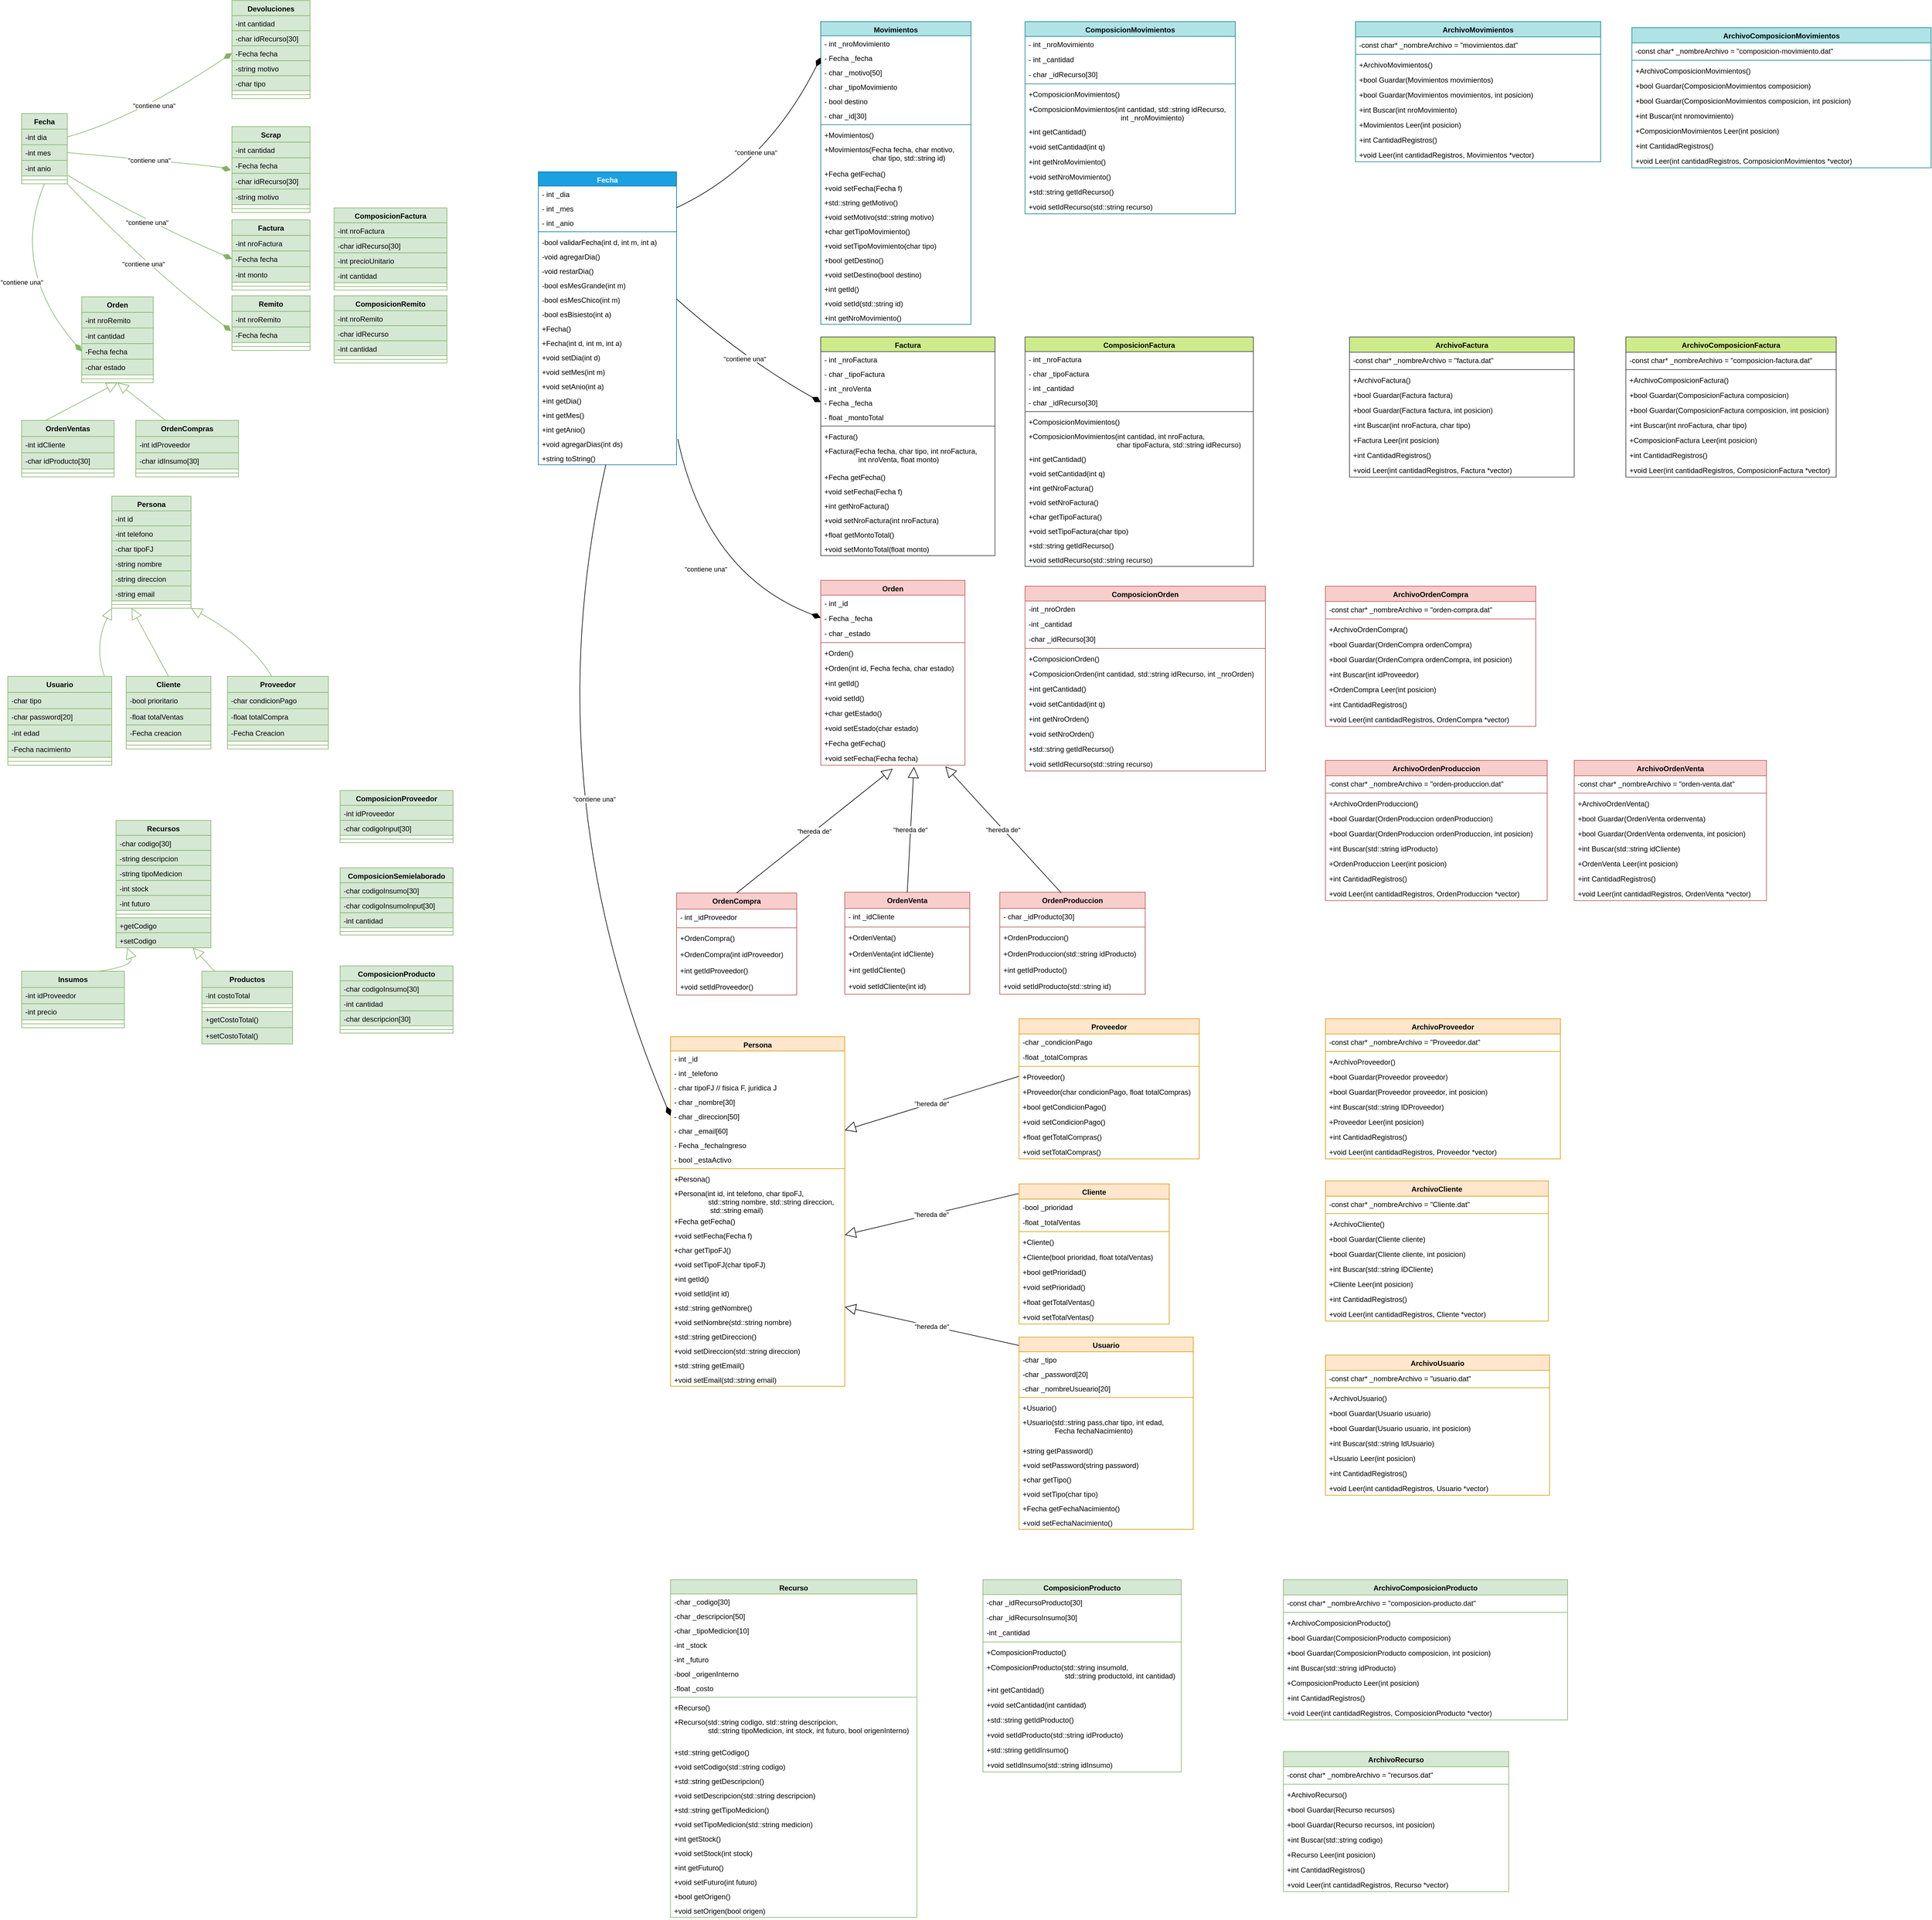 <mxfile version="24.7.17">
  <diagram id="q5GnvB0pN5tUbaIcanIh" name="Diagrama de Clases">
    <mxGraphModel dx="2524" dy="1242" grid="1" gridSize="10" guides="1" tooltips="1" connect="1" arrows="1" fold="1" page="1" pageScale="1" pageWidth="827" pageHeight="1169" math="0" shadow="0">
      <root>
        <mxCell id="0" />
        <mxCell id="1" parent="0" />
        <mxCell id="GeJDQEC-XlV1NRhU4zai-1" value="Fecha" style="swimlane;fontStyle=1;align=center;verticalAlign=top;childLayout=stackLayout;horizontal=1;startSize=25.911;horizontalStack=0;resizeParent=1;resizeParentMax=0;resizeLast=0;collapsible=0;marginBottom=0;fillColor=#d5e8d4;strokeColor=#82b366;" parent="1" vertex="1">
          <mxGeometry x="60" y="213.09" width="76" height="116.911" as="geometry" />
        </mxCell>
        <mxCell id="GeJDQEC-XlV1NRhU4zai-2" value="-int dia" style="text;strokeColor=#82b366;fillColor=#d5e8d4;align=left;verticalAlign=top;spacingLeft=4;spacingRight=4;overflow=hidden;rotatable=0;points=[[0,0.5],[1,0.5]];portConstraint=eastwest;" parent="GeJDQEC-XlV1NRhU4zai-1" vertex="1">
          <mxGeometry y="25.911" width="76" height="26" as="geometry" />
        </mxCell>
        <mxCell id="GeJDQEC-XlV1NRhU4zai-3" value="-int mes" style="text;strokeColor=#82b366;fillColor=#d5e8d4;align=left;verticalAlign=top;spacingLeft=4;spacingRight=4;overflow=hidden;rotatable=0;points=[[0,0.5],[1,0.5]];portConstraint=eastwest;" parent="GeJDQEC-XlV1NRhU4zai-1" vertex="1">
          <mxGeometry y="51.911" width="76" height="26" as="geometry" />
        </mxCell>
        <mxCell id="GeJDQEC-XlV1NRhU4zai-4" value="-int anio" style="text;strokeColor=#82b366;fillColor=#d5e8d4;align=left;verticalAlign=top;spacingLeft=4;spacingRight=4;overflow=hidden;rotatable=0;points=[[0,0.5],[1,0.5]];portConstraint=eastwest;" parent="GeJDQEC-XlV1NRhU4zai-1" vertex="1">
          <mxGeometry y="77.911" width="76" height="26" as="geometry" />
        </mxCell>
        <mxCell id="GeJDQEC-XlV1NRhU4zai-5" style="line;strokeWidth=1;fillColor=#d5e8d4;align=left;verticalAlign=middle;spacingTop=-1;spacingLeft=3;spacingRight=3;rotatable=0;labelPosition=right;points=[];portConstraint=eastwest;strokeColor=#82b366;" parent="GeJDQEC-XlV1NRhU4zai-1" vertex="1">
          <mxGeometry y="103.911" width="76" height="13" as="geometry" />
        </mxCell>
        <mxCell id="GeJDQEC-XlV1NRhU4zai-6" value="Persona" style="swimlane;fontStyle=1;align=center;verticalAlign=top;childLayout=stackLayout;horizontal=1;startSize=24.507;horizontalStack=0;resizeParent=1;resizeParentMax=0;resizeLast=0;collapsible=0;marginBottom=0;fillColor=#d5e8d4;strokeColor=#82b366;" parent="1" vertex="1">
          <mxGeometry x="210" y="850" width="132" height="186.507" as="geometry" />
        </mxCell>
        <mxCell id="GeJDQEC-XlV1NRhU4zai-7" value="-int id" style="text;strokeColor=#82b366;fillColor=#d5e8d4;align=left;verticalAlign=top;spacingLeft=4;spacingRight=4;overflow=hidden;rotatable=0;points=[[0,0.5],[1,0.5]];portConstraint=eastwest;" parent="GeJDQEC-XlV1NRhU4zai-6" vertex="1">
          <mxGeometry y="24.507" width="132" height="25" as="geometry" />
        </mxCell>
        <mxCell id="GeJDQEC-XlV1NRhU4zai-8" value="-int telefono" style="text;strokeColor=#82b366;fillColor=#d5e8d4;align=left;verticalAlign=top;spacingLeft=4;spacingRight=4;overflow=hidden;rotatable=0;points=[[0,0.5],[1,0.5]];portConstraint=eastwest;" parent="GeJDQEC-XlV1NRhU4zai-6" vertex="1">
          <mxGeometry y="49.507" width="132" height="25" as="geometry" />
        </mxCell>
        <mxCell id="GeJDQEC-XlV1NRhU4zai-9" value="-char tipoFJ" style="text;strokeColor=#82b366;fillColor=#d5e8d4;align=left;verticalAlign=top;spacingLeft=4;spacingRight=4;overflow=hidden;rotatable=0;points=[[0,0.5],[1,0.5]];portConstraint=eastwest;" parent="GeJDQEC-XlV1NRhU4zai-6" vertex="1">
          <mxGeometry y="74.507" width="132" height="25" as="geometry" />
        </mxCell>
        <mxCell id="GeJDQEC-XlV1NRhU4zai-10" value="-string nombre" style="text;strokeColor=#82b366;fillColor=#d5e8d4;align=left;verticalAlign=top;spacingLeft=4;spacingRight=4;overflow=hidden;rotatable=0;points=[[0,0.5],[1,0.5]];portConstraint=eastwest;" parent="GeJDQEC-XlV1NRhU4zai-6" vertex="1">
          <mxGeometry y="99.507" width="132" height="25" as="geometry" />
        </mxCell>
        <mxCell id="GeJDQEC-XlV1NRhU4zai-11" value="-string direccion" style="text;strokeColor=#82b366;fillColor=#d5e8d4;align=left;verticalAlign=top;spacingLeft=4;spacingRight=4;overflow=hidden;rotatable=0;points=[[0,0.5],[1,0.5]];portConstraint=eastwest;" parent="GeJDQEC-XlV1NRhU4zai-6" vertex="1">
          <mxGeometry y="124.507" width="132" height="25" as="geometry" />
        </mxCell>
        <mxCell id="GeJDQEC-XlV1NRhU4zai-12" value="-string email" style="text;strokeColor=#82b366;fillColor=#d5e8d4;align=left;verticalAlign=top;spacingLeft=4;spacingRight=4;overflow=hidden;rotatable=0;points=[[0,0.5],[1,0.5]];portConstraint=eastwest;" parent="GeJDQEC-XlV1NRhU4zai-6" vertex="1">
          <mxGeometry y="149.507" width="132" height="25" as="geometry" />
        </mxCell>
        <mxCell id="GeJDQEC-XlV1NRhU4zai-13" style="line;strokeWidth=1;fillColor=#d5e8d4;align=left;verticalAlign=middle;spacingTop=-1;spacingLeft=3;spacingRight=3;rotatable=0;labelPosition=right;points=[];portConstraint=eastwest;strokeColor=#82b366;" parent="GeJDQEC-XlV1NRhU4zai-6" vertex="1">
          <mxGeometry y="174.507" width="132" height="12" as="geometry" />
        </mxCell>
        <mxCell id="GeJDQEC-XlV1NRhU4zai-14" value="Usuario" style="swimlane;fontStyle=1;align=center;verticalAlign=top;childLayout=stackLayout;horizontal=1;startSize=26.914;horizontalStack=0;resizeParent=1;resizeParentMax=0;resizeLast=0;collapsible=0;marginBottom=0;fillColor=#d5e8d4;strokeColor=#82b366;" parent="1" vertex="1">
          <mxGeometry x="37" y="1150" width="173" height="147.914" as="geometry" />
        </mxCell>
        <mxCell id="GeJDQEC-XlV1NRhU4zai-15" value="-char tipo" style="text;strokeColor=#82b366;fillColor=#d5e8d4;align=left;verticalAlign=top;spacingLeft=4;spacingRight=4;overflow=hidden;rotatable=0;points=[[0,0.5],[1,0.5]];portConstraint=eastwest;" parent="GeJDQEC-XlV1NRhU4zai-14" vertex="1">
          <mxGeometry y="26.914" width="173" height="27" as="geometry" />
        </mxCell>
        <mxCell id="GeJDQEC-XlV1NRhU4zai-16" value="-char password[20]" style="text;strokeColor=#82b366;fillColor=#d5e8d4;align=left;verticalAlign=top;spacingLeft=4;spacingRight=4;overflow=hidden;rotatable=0;points=[[0,0.5],[1,0.5]];portConstraint=eastwest;" parent="GeJDQEC-XlV1NRhU4zai-14" vertex="1">
          <mxGeometry y="53.914" width="173" height="27" as="geometry" />
        </mxCell>
        <mxCell id="SspoBiGvNEf38kH1SiPI-25" value="-int edad" style="text;strokeColor=#82b366;fillColor=#d5e8d4;align=left;verticalAlign=top;spacingLeft=4;spacingRight=4;overflow=hidden;rotatable=0;points=[[0,0.5],[1,0.5]];portConstraint=eastwest;" parent="GeJDQEC-XlV1NRhU4zai-14" vertex="1">
          <mxGeometry y="80.914" width="173" height="27" as="geometry" />
        </mxCell>
        <mxCell id="SspoBiGvNEf38kH1SiPI-26" value="-Fecha nacimiento" style="text;strokeColor=#82b366;fillColor=#d5e8d4;align=left;verticalAlign=top;spacingLeft=4;spacingRight=4;overflow=hidden;rotatable=0;points=[[0,0.5],[1,0.5]];portConstraint=eastwest;" parent="GeJDQEC-XlV1NRhU4zai-14" vertex="1">
          <mxGeometry y="107.914" width="173" height="27" as="geometry" />
        </mxCell>
        <mxCell id="GeJDQEC-XlV1NRhU4zai-17" style="line;strokeWidth=1;fillColor=#d5e8d4;align=left;verticalAlign=middle;spacingTop=-1;spacingLeft=3;spacingRight=3;rotatable=0;labelPosition=right;points=[];portConstraint=eastwest;strokeColor=#82b366;" parent="GeJDQEC-XlV1NRhU4zai-14" vertex="1">
          <mxGeometry y="134.914" width="173" height="13" as="geometry" />
        </mxCell>
        <mxCell id="GeJDQEC-XlV1NRhU4zai-18" value="Proveedor" style="swimlane;fontStyle=1;align=center;verticalAlign=top;childLayout=stackLayout;horizontal=1;startSize=26.914;horizontalStack=0;resizeParent=1;resizeParentMax=0;resizeLast=0;collapsible=0;marginBottom=0;fillColor=#d5e8d4;strokeColor=#82b366;" parent="1" vertex="1">
          <mxGeometry x="402.5" y="1150" width="168" height="120.914" as="geometry" />
        </mxCell>
        <mxCell id="GeJDQEC-XlV1NRhU4zai-19" value="-char condicionPago" style="text;strokeColor=#82b366;fillColor=#d5e8d4;align=left;verticalAlign=top;spacingLeft=4;spacingRight=4;overflow=hidden;rotatable=0;points=[[0,0.5],[1,0.5]];portConstraint=eastwest;" parent="GeJDQEC-XlV1NRhU4zai-18" vertex="1">
          <mxGeometry y="26.914" width="168" height="27" as="geometry" />
        </mxCell>
        <mxCell id="GeJDQEC-XlV1NRhU4zai-20" value="-float totalCompra" style="text;strokeColor=#82b366;fillColor=#d5e8d4;align=left;verticalAlign=top;spacingLeft=4;spacingRight=4;overflow=hidden;rotatable=0;points=[[0,0.5],[1,0.5]];portConstraint=eastwest;" parent="GeJDQEC-XlV1NRhU4zai-18" vertex="1">
          <mxGeometry y="53.914" width="168" height="27" as="geometry" />
        </mxCell>
        <mxCell id="SspoBiGvNEf38kH1SiPI-51" value="-Fecha Creacion" style="text;strokeColor=#82b366;fillColor=#d5e8d4;align=left;verticalAlign=top;spacingLeft=4;spacingRight=4;overflow=hidden;rotatable=0;points=[[0,0.5],[1,0.5]];portConstraint=eastwest;" parent="GeJDQEC-XlV1NRhU4zai-18" vertex="1">
          <mxGeometry y="80.914" width="168" height="27" as="geometry" />
        </mxCell>
        <mxCell id="GeJDQEC-XlV1NRhU4zai-21" style="line;strokeWidth=1;fillColor=#d5e8d4;align=left;verticalAlign=middle;spacingTop=-1;spacingLeft=3;spacingRight=3;rotatable=0;labelPosition=right;points=[];portConstraint=eastwest;strokeColor=#82b366;" parent="GeJDQEC-XlV1NRhU4zai-18" vertex="1">
          <mxGeometry y="107.914" width="168" height="13" as="geometry" />
        </mxCell>
        <mxCell id="GeJDQEC-XlV1NRhU4zai-22" value="Cliente" style="swimlane;fontStyle=1;align=center;verticalAlign=top;childLayout=stackLayout;horizontal=1;startSize=26.914;horizontalStack=0;resizeParent=1;resizeParentMax=0;resizeLast=0;collapsible=0;marginBottom=0;fillColor=#d5e8d4;strokeColor=#82b366;" parent="1" vertex="1">
          <mxGeometry x="234" y="1150" width="141" height="120.914" as="geometry" />
        </mxCell>
        <mxCell id="GeJDQEC-XlV1NRhU4zai-23" value="-bool prioritario" style="text;strokeColor=#82b366;fillColor=#d5e8d4;align=left;verticalAlign=top;spacingLeft=4;spacingRight=4;overflow=hidden;rotatable=0;points=[[0,0.5],[1,0.5]];portConstraint=eastwest;" parent="GeJDQEC-XlV1NRhU4zai-22" vertex="1">
          <mxGeometry y="26.914" width="141" height="27" as="geometry" />
        </mxCell>
        <mxCell id="GeJDQEC-XlV1NRhU4zai-24" value="-float totalVentas" style="text;strokeColor=#82b366;fillColor=#d5e8d4;align=left;verticalAlign=top;spacingLeft=4;spacingRight=4;overflow=hidden;rotatable=0;points=[[0,0.5],[1,0.5]];portConstraint=eastwest;" parent="GeJDQEC-XlV1NRhU4zai-22" vertex="1">
          <mxGeometry y="53.914" width="141" height="27" as="geometry" />
        </mxCell>
        <mxCell id="SspoBiGvNEf38kH1SiPI-50" value="-Fecha creacion" style="text;strokeColor=#82b366;fillColor=#d5e8d4;align=left;verticalAlign=top;spacingLeft=4;spacingRight=4;overflow=hidden;rotatable=0;points=[[0,0.5],[1,0.5]];portConstraint=eastwest;" parent="GeJDQEC-XlV1NRhU4zai-22" vertex="1">
          <mxGeometry y="80.914" width="141" height="27" as="geometry" />
        </mxCell>
        <mxCell id="GeJDQEC-XlV1NRhU4zai-25" style="line;strokeWidth=1;fillColor=#d5e8d4;align=left;verticalAlign=middle;spacingTop=-1;spacingLeft=3;spacingRight=3;rotatable=0;labelPosition=right;points=[];portConstraint=eastwest;strokeColor=#82b366;" parent="GeJDQEC-XlV1NRhU4zai-22" vertex="1">
          <mxGeometry y="107.914" width="141" height="13" as="geometry" />
        </mxCell>
        <mxCell id="GeJDQEC-XlV1NRhU4zai-26" value="Recursos" style="swimlane;fontStyle=1;align=center;verticalAlign=top;childLayout=stackLayout;horizontal=1;startSize=24.831;horizontalStack=0;resizeParent=1;resizeParentMax=0;resizeLast=0;collapsible=0;marginBottom=0;fillColor=#d5e8d4;strokeColor=#82b366;" parent="1" vertex="1">
          <mxGeometry x="217" y="1390" width="158" height="211.831" as="geometry" />
        </mxCell>
        <mxCell id="GeJDQEC-XlV1NRhU4zai-27" value="-char codigo[30]" style="text;strokeColor=#82b366;fillColor=#d5e8d4;align=left;verticalAlign=top;spacingLeft=4;spacingRight=4;overflow=hidden;rotatable=0;points=[[0,0.5],[1,0.5]];portConstraint=eastwest;" parent="GeJDQEC-XlV1NRhU4zai-26" vertex="1">
          <mxGeometry y="24.831" width="158" height="25" as="geometry" />
        </mxCell>
        <mxCell id="GeJDQEC-XlV1NRhU4zai-28" value="-string descripcion" style="text;strokeColor=#82b366;fillColor=#d5e8d4;align=left;verticalAlign=top;spacingLeft=4;spacingRight=4;overflow=hidden;rotatable=0;points=[[0,0.5],[1,0.5]];portConstraint=eastwest;" parent="GeJDQEC-XlV1NRhU4zai-26" vertex="1">
          <mxGeometry y="49.831" width="158" height="25" as="geometry" />
        </mxCell>
        <mxCell id="GeJDQEC-XlV1NRhU4zai-29" value="-string tipoMedicion" style="text;strokeColor=#82b366;fillColor=#d5e8d4;align=left;verticalAlign=top;spacingLeft=4;spacingRight=4;overflow=hidden;rotatable=0;points=[[0,0.5],[1,0.5]];portConstraint=eastwest;" parent="GeJDQEC-XlV1NRhU4zai-26" vertex="1">
          <mxGeometry y="74.831" width="158" height="25" as="geometry" />
        </mxCell>
        <mxCell id="GeJDQEC-XlV1NRhU4zai-30" value="-int stock" style="text;strokeColor=#82b366;fillColor=#d5e8d4;align=left;verticalAlign=top;spacingLeft=4;spacingRight=4;overflow=hidden;rotatable=0;points=[[0,0.5],[1,0.5]];portConstraint=eastwest;" parent="GeJDQEC-XlV1NRhU4zai-26" vertex="1">
          <mxGeometry y="99.831" width="158" height="25" as="geometry" />
        </mxCell>
        <mxCell id="GeJDQEC-XlV1NRhU4zai-31" value="-int futuro" style="text;strokeColor=#82b366;fillColor=#d5e8d4;align=left;verticalAlign=top;spacingLeft=4;spacingRight=4;overflow=hidden;rotatable=0;points=[[0,0.5],[1,0.5]];portConstraint=eastwest;" parent="GeJDQEC-XlV1NRhU4zai-26" vertex="1">
          <mxGeometry y="124.831" width="158" height="25" as="geometry" />
        </mxCell>
        <mxCell id="GeJDQEC-XlV1NRhU4zai-32" style="line;strokeWidth=1;fillColor=#d5e8d4;align=left;verticalAlign=middle;spacingTop=-1;spacingLeft=3;spacingRight=3;rotatable=0;labelPosition=right;points=[];portConstraint=eastwest;strokeColor=#82b366;" parent="GeJDQEC-XlV1NRhU4zai-26" vertex="1">
          <mxGeometry y="149.831" width="158" height="12" as="geometry" />
        </mxCell>
        <mxCell id="2-TCS72IxJzPxC8Fg32W-117" value="+getCodigo" style="text;strokeColor=#82b366;fillColor=#d5e8d4;align=left;verticalAlign=top;spacingLeft=4;spacingRight=4;overflow=hidden;rotatable=0;points=[[0,0.5],[1,0.5]];portConstraint=eastwest;" parent="GeJDQEC-XlV1NRhU4zai-26" vertex="1">
          <mxGeometry y="161.831" width="158" height="25" as="geometry" />
        </mxCell>
        <mxCell id="2-TCS72IxJzPxC8Fg32W-118" value="+setCodigo" style="text;strokeColor=#82b366;fillColor=#d5e8d4;align=left;verticalAlign=top;spacingLeft=4;spacingRight=4;overflow=hidden;rotatable=0;points=[[0,0.5],[1,0.5]];portConstraint=eastwest;" parent="GeJDQEC-XlV1NRhU4zai-26" vertex="1">
          <mxGeometry y="186.831" width="158" height="25" as="geometry" />
        </mxCell>
        <mxCell id="GeJDQEC-XlV1NRhU4zai-33" value="Insumos" style="swimlane;fontStyle=1;align=center;verticalAlign=top;childLayout=stackLayout;horizontal=1;startSize=26.914;horizontalStack=0;resizeParent=1;resizeParentMax=0;resizeLast=0;collapsible=0;marginBottom=0;fillColor=#d5e8d4;strokeColor=#82b366;" parent="1" vertex="1">
          <mxGeometry x="60" y="1641.04" width="171" height="93.914" as="geometry" />
        </mxCell>
        <mxCell id="GeJDQEC-XlV1NRhU4zai-34" value="-int idProveedor" style="text;strokeColor=#82b366;fillColor=#d5e8d4;align=left;verticalAlign=top;spacingLeft=4;spacingRight=4;overflow=hidden;rotatable=0;points=[[0,0.5],[1,0.5]];portConstraint=eastwest;" parent="GeJDQEC-XlV1NRhU4zai-33" vertex="1">
          <mxGeometry y="26.914" width="171" height="27" as="geometry" />
        </mxCell>
        <mxCell id="GeJDQEC-XlV1NRhU4zai-35" value="-int precio" style="text;strokeColor=#82b366;fillColor=#d5e8d4;align=left;verticalAlign=top;spacingLeft=4;spacingRight=4;overflow=hidden;rotatable=0;points=[[0,0.5],[1,0.5]];portConstraint=eastwest;" parent="GeJDQEC-XlV1NRhU4zai-33" vertex="1">
          <mxGeometry y="53.914" width="171" height="27" as="geometry" />
        </mxCell>
        <mxCell id="GeJDQEC-XlV1NRhU4zai-36" style="line;strokeWidth=1;fillColor=#d5e8d4;align=left;verticalAlign=middle;spacingTop=-1;spacingLeft=3;spacingRight=3;rotatable=0;labelPosition=right;points=[];portConstraint=eastwest;strokeColor=#82b366;" parent="GeJDQEC-XlV1NRhU4zai-33" vertex="1">
          <mxGeometry y="80.914" width="171" height="13" as="geometry" />
        </mxCell>
        <mxCell id="GeJDQEC-XlV1NRhU4zai-37" value="Productos" style="swimlane;fontStyle=1;align=center;verticalAlign=top;childLayout=stackLayout;horizontal=1;startSize=26.914;horizontalStack=0;resizeParent=1;resizeParentMax=0;resizeLast=0;collapsible=0;marginBottom=0;fillColor=#d5e8d4;strokeColor=#82b366;" parent="1" vertex="1">
          <mxGeometry x="360" y="1641.04" width="151" height="120.914" as="geometry" />
        </mxCell>
        <mxCell id="GeJDQEC-XlV1NRhU4zai-39" value="-int costoTotal" style="text;strokeColor=#82b366;fillColor=#d5e8d4;align=left;verticalAlign=top;spacingLeft=4;spacingRight=4;overflow=hidden;rotatable=0;points=[[0,0.5],[1,0.5]];portConstraint=eastwest;" parent="GeJDQEC-XlV1NRhU4zai-37" vertex="1">
          <mxGeometry y="26.914" width="151" height="27" as="geometry" />
        </mxCell>
        <mxCell id="GeJDQEC-XlV1NRhU4zai-40" style="line;strokeWidth=1;fillColor=#d5e8d4;align=left;verticalAlign=middle;spacingTop=-1;spacingLeft=3;spacingRight=3;rotatable=0;labelPosition=right;points=[];portConstraint=eastwest;strokeColor=#82b366;" parent="GeJDQEC-XlV1NRhU4zai-37" vertex="1">
          <mxGeometry y="53.914" width="151" height="13" as="geometry" />
        </mxCell>
        <mxCell id="2-TCS72IxJzPxC8Fg32W-120" value="+getCostoTotal()" style="text;strokeColor=#82b366;fillColor=#d5e8d4;align=left;verticalAlign=top;spacingLeft=4;spacingRight=4;overflow=hidden;rotatable=0;points=[[0,0.5],[1,0.5]];portConstraint=eastwest;" parent="GeJDQEC-XlV1NRhU4zai-37" vertex="1">
          <mxGeometry y="66.914" width="151" height="27" as="geometry" />
        </mxCell>
        <mxCell id="2-TCS72IxJzPxC8Fg32W-119" value="+setCostoTotal()" style="text;strokeColor=#82b366;fillColor=#d5e8d4;align=left;verticalAlign=top;spacingLeft=4;spacingRight=4;overflow=hidden;rotatable=0;points=[[0,0.5],[1,0.5]];portConstraint=eastwest;" parent="GeJDQEC-XlV1NRhU4zai-37" vertex="1">
          <mxGeometry y="93.914" width="151" height="27" as="geometry" />
        </mxCell>
        <mxCell id="GeJDQEC-XlV1NRhU4zai-41" value="Orden" style="swimlane;fontStyle=1;align=center;verticalAlign=top;childLayout=stackLayout;horizontal=1;startSize=25.911;horizontalStack=0;resizeParent=1;resizeParentMax=0;resizeLast=0;collapsible=0;marginBottom=0;fillColor=#d5e8d4;strokeColor=#82b366;" parent="1" vertex="1">
          <mxGeometry x="160" y="518.17" width="119" height="142.911" as="geometry" />
        </mxCell>
        <mxCell id="GeJDQEC-XlV1NRhU4zai-42" value="-int nroRemito" style="text;strokeColor=#82b366;fillColor=#d5e8d4;align=left;verticalAlign=top;spacingLeft=4;spacingRight=4;overflow=hidden;rotatable=0;points=[[0,0.5],[1,0.5]];portConstraint=eastwest;" parent="GeJDQEC-XlV1NRhU4zai-41" vertex="1">
          <mxGeometry y="25.911" width="119" height="26" as="geometry" />
        </mxCell>
        <mxCell id="GeJDQEC-XlV1NRhU4zai-43" value="-int cantidad" style="text;strokeColor=#82b366;fillColor=#d5e8d4;align=left;verticalAlign=top;spacingLeft=4;spacingRight=4;overflow=hidden;rotatable=0;points=[[0,0.5],[1,0.5]];portConstraint=eastwest;" parent="GeJDQEC-XlV1NRhU4zai-41" vertex="1">
          <mxGeometry y="51.911" width="119" height="26" as="geometry" />
        </mxCell>
        <mxCell id="GeJDQEC-XlV1NRhU4zai-44" value="-Fecha fecha" style="text;strokeColor=#82b366;fillColor=#d5e8d4;align=left;verticalAlign=top;spacingLeft=4;spacingRight=4;overflow=hidden;rotatable=0;points=[[0,0.5],[1,0.5]];portConstraint=eastwest;" parent="GeJDQEC-XlV1NRhU4zai-41" vertex="1">
          <mxGeometry y="77.911" width="119" height="26" as="geometry" />
        </mxCell>
        <mxCell id="SspoBiGvNEf38kH1SiPI-54" value="-char estado" style="text;strokeColor=#82b366;fillColor=#d5e8d4;align=left;verticalAlign=top;spacingLeft=4;spacingRight=4;overflow=hidden;rotatable=0;points=[[0,0.5],[1,0.5]];portConstraint=eastwest;" parent="GeJDQEC-XlV1NRhU4zai-41" vertex="1">
          <mxGeometry y="103.911" width="119" height="26" as="geometry" />
        </mxCell>
        <mxCell id="GeJDQEC-XlV1NRhU4zai-45" style="line;strokeWidth=1;fillColor=#d5e8d4;align=left;verticalAlign=middle;spacingTop=-1;spacingLeft=3;spacingRight=3;rotatable=0;labelPosition=right;points=[];portConstraint=eastwest;strokeColor=#82b366;" parent="GeJDQEC-XlV1NRhU4zai-41" vertex="1">
          <mxGeometry y="129.911" width="119" height="13" as="geometry" />
        </mxCell>
        <mxCell id="GeJDQEC-XlV1NRhU4zai-46" value="OrdenVentas" style="swimlane;fontStyle=1;align=center;verticalAlign=top;childLayout=stackLayout;horizontal=1;startSize=26.914;horizontalStack=0;resizeParent=1;resizeParentMax=0;resizeLast=0;collapsible=0;marginBottom=0;fillColor=#d5e8d4;strokeColor=#82b366;" parent="1" vertex="1">
          <mxGeometry x="60" y="723.91" width="154" height="93.914" as="geometry" />
        </mxCell>
        <mxCell id="GeJDQEC-XlV1NRhU4zai-48" value="-int idCliente" style="text;strokeColor=#82b366;fillColor=#d5e8d4;align=left;verticalAlign=top;spacingLeft=4;spacingRight=4;overflow=hidden;rotatable=0;points=[[0,0.5],[1,0.5]];portConstraint=eastwest;" parent="GeJDQEC-XlV1NRhU4zai-46" vertex="1">
          <mxGeometry y="26.914" width="154" height="27" as="geometry" />
        </mxCell>
        <mxCell id="GeJDQEC-XlV1NRhU4zai-47" value="-char idProducto[30]" style="text;strokeColor=#82b366;fillColor=#d5e8d4;align=left;verticalAlign=top;spacingLeft=4;spacingRight=4;overflow=hidden;rotatable=0;points=[[0,0.5],[1,0.5]];portConstraint=eastwest;" parent="GeJDQEC-XlV1NRhU4zai-46" vertex="1">
          <mxGeometry y="53.914" width="154" height="27" as="geometry" />
        </mxCell>
        <mxCell id="GeJDQEC-XlV1NRhU4zai-49" style="line;strokeWidth=1;fillColor=#d5e8d4;align=left;verticalAlign=middle;spacingTop=-1;spacingLeft=3;spacingRight=3;rotatable=0;labelPosition=right;points=[];portConstraint=eastwest;strokeColor=#82b366;" parent="GeJDQEC-XlV1NRhU4zai-46" vertex="1">
          <mxGeometry y="80.914" width="154" height="13" as="geometry" />
        </mxCell>
        <mxCell id="GeJDQEC-XlV1NRhU4zai-50" value="OrdenCompras" style="swimlane;fontStyle=1;align=center;verticalAlign=top;childLayout=stackLayout;horizontal=1;startSize=26.914;horizontalStack=0;resizeParent=1;resizeParentMax=0;resizeLast=0;collapsible=0;marginBottom=0;fillColor=#d5e8d4;strokeColor=#82b366;" parent="1" vertex="1">
          <mxGeometry x="250" y="723.91" width="171" height="93.914" as="geometry" />
        </mxCell>
        <mxCell id="GeJDQEC-XlV1NRhU4zai-51" value="-int idProveedor" style="text;strokeColor=#82b366;fillColor=#d5e8d4;align=left;verticalAlign=top;spacingLeft=4;spacingRight=4;overflow=hidden;rotatable=0;points=[[0,0.5],[1,0.5]];portConstraint=eastwest;" parent="GeJDQEC-XlV1NRhU4zai-50" vertex="1">
          <mxGeometry y="26.914" width="171" height="27" as="geometry" />
        </mxCell>
        <mxCell id="GeJDQEC-XlV1NRhU4zai-52" value="-char idInsumo[30]" style="text;strokeColor=#82b366;fillColor=#d5e8d4;align=left;verticalAlign=top;spacingLeft=4;spacingRight=4;overflow=hidden;rotatable=0;points=[[0,0.5],[1,0.5]];portConstraint=eastwest;" parent="GeJDQEC-XlV1NRhU4zai-50" vertex="1">
          <mxGeometry y="53.914" width="171" height="27" as="geometry" />
        </mxCell>
        <mxCell id="GeJDQEC-XlV1NRhU4zai-53" style="line;strokeWidth=1;fillColor=#d5e8d4;align=left;verticalAlign=middle;spacingTop=-1;spacingLeft=3;spacingRight=3;rotatable=0;labelPosition=right;points=[];portConstraint=eastwest;strokeColor=#82b366;" parent="GeJDQEC-XlV1NRhU4zai-50" vertex="1">
          <mxGeometry y="80.914" width="171" height="13" as="geometry" />
        </mxCell>
        <mxCell id="GeJDQEC-XlV1NRhU4zai-60" value="Devoluciones" style="swimlane;fontStyle=1;align=center;verticalAlign=top;childLayout=stackLayout;horizontal=1;startSize=25.273;horizontalStack=0;resizeParent=1;resizeParentMax=0;resizeLast=0;collapsible=0;marginBottom=0;fillColor=#d5e8d4;strokeColor=#82b366;" parent="1" vertex="1">
          <mxGeometry x="410" y="24.82" width="130" height="163.273" as="geometry" />
        </mxCell>
        <mxCell id="GeJDQEC-XlV1NRhU4zai-61" value="-int cantidad" style="text;strokeColor=#82b366;fillColor=#d5e8d4;align=left;verticalAlign=top;spacingLeft=4;spacingRight=4;overflow=hidden;rotatable=0;points=[[0,0.5],[1,0.5]];portConstraint=eastwest;" parent="GeJDQEC-XlV1NRhU4zai-60" vertex="1">
          <mxGeometry y="25.273" width="130" height="25" as="geometry" />
        </mxCell>
        <mxCell id="SspoBiGvNEf38kH1SiPI-53" value="-char idRecurso[30]" style="text;strokeColor=#82b366;fillColor=#d5e8d4;align=left;verticalAlign=top;spacingLeft=4;spacingRight=4;overflow=hidden;rotatable=0;points=[[0,0.5],[1,0.5]];portConstraint=eastwest;" parent="GeJDQEC-XlV1NRhU4zai-60" vertex="1">
          <mxGeometry y="50.273" width="130" height="25" as="geometry" />
        </mxCell>
        <mxCell id="GeJDQEC-XlV1NRhU4zai-63" value="-Fecha fecha" style="text;strokeColor=#82b366;fillColor=#d5e8d4;align=left;verticalAlign=top;spacingLeft=4;spacingRight=4;overflow=hidden;rotatable=0;points=[[0,0.5],[1,0.5]];portConstraint=eastwest;" parent="GeJDQEC-XlV1NRhU4zai-60" vertex="1">
          <mxGeometry y="75.273" width="130" height="25" as="geometry" />
        </mxCell>
        <mxCell id="GeJDQEC-XlV1NRhU4zai-64" value="-string motivo" style="text;strokeColor=#82b366;fillColor=#d5e8d4;align=left;verticalAlign=top;spacingLeft=4;spacingRight=4;overflow=hidden;rotatable=0;points=[[0,0.5],[1,0.5]];portConstraint=eastwest;" parent="GeJDQEC-XlV1NRhU4zai-60" vertex="1">
          <mxGeometry y="100.273" width="130" height="25" as="geometry" />
        </mxCell>
        <mxCell id="SspoBiGvNEf38kH1SiPI-4" value="-char tipo" style="text;strokeColor=#82b366;fillColor=#d5e8d4;align=left;verticalAlign=top;spacingLeft=4;spacingRight=4;overflow=hidden;rotatable=0;points=[[0,0.5],[1,0.5]];portConstraint=eastwest;" parent="GeJDQEC-XlV1NRhU4zai-60" vertex="1">
          <mxGeometry y="125.273" width="130" height="25" as="geometry" />
        </mxCell>
        <mxCell id="GeJDQEC-XlV1NRhU4zai-65" style="line;strokeWidth=1;fillColor=#d5e8d4;align=left;verticalAlign=middle;spacingTop=-1;spacingLeft=3;spacingRight=3;rotatable=0;labelPosition=right;points=[];portConstraint=eastwest;strokeColor=#82b366;" parent="GeJDQEC-XlV1NRhU4zai-60" vertex="1">
          <mxGeometry y="150.273" width="130" height="13" as="geometry" />
        </mxCell>
        <mxCell id="GeJDQEC-XlV1NRhU4zai-66" value="Scrap" style="swimlane;fontStyle=1;align=center;verticalAlign=top;childLayout=stackLayout;horizontal=1;startSize=25.911;horizontalStack=0;resizeParent=1;resizeParentMax=0;resizeLast=0;collapsible=0;marginBottom=0;fillColor=#d5e8d4;strokeColor=#82b366;" parent="1" vertex="1">
          <mxGeometry x="410" y="234.8" width="130" height="142.911" as="geometry" />
        </mxCell>
        <mxCell id="GeJDQEC-XlV1NRhU4zai-67" value="-int cantidad" style="text;strokeColor=#82b366;fillColor=#d5e8d4;align=left;verticalAlign=top;spacingLeft=4;spacingRight=4;overflow=hidden;rotatable=0;points=[[0,0.5],[1,0.5]];portConstraint=eastwest;" parent="GeJDQEC-XlV1NRhU4zai-66" vertex="1">
          <mxGeometry y="25.911" width="130" height="26" as="geometry" />
        </mxCell>
        <mxCell id="SspoBiGvNEf38kH1SiPI-43" value="-Fecha fecha" style="text;strokeColor=#82b366;fillColor=#d5e8d4;align=left;verticalAlign=top;spacingLeft=4;spacingRight=4;overflow=hidden;rotatable=0;points=[[0,0.5],[1,0.5]];portConstraint=eastwest;" parent="GeJDQEC-XlV1NRhU4zai-66" vertex="1">
          <mxGeometry y="51.911" width="130" height="26" as="geometry" />
        </mxCell>
        <mxCell id="GeJDQEC-XlV1NRhU4zai-68" value="-char idRecurso[30]" style="text;strokeColor=#82b366;fillColor=#d5e8d4;align=left;verticalAlign=top;spacingLeft=4;spacingRight=4;overflow=hidden;rotatable=0;points=[[0,0.5],[1,0.5]];portConstraint=eastwest;" parent="GeJDQEC-XlV1NRhU4zai-66" vertex="1">
          <mxGeometry y="77.911" width="130" height="26" as="geometry" />
        </mxCell>
        <mxCell id="GeJDQEC-XlV1NRhU4zai-69" value="-string motivo" style="text;strokeColor=#82b366;fillColor=#d5e8d4;align=left;verticalAlign=top;spacingLeft=4;spacingRight=4;overflow=hidden;rotatable=0;points=[[0,0.5],[1,0.5]];portConstraint=eastwest;" parent="GeJDQEC-XlV1NRhU4zai-66" vertex="1">
          <mxGeometry y="103.911" width="130" height="26" as="geometry" />
        </mxCell>
        <mxCell id="GeJDQEC-XlV1NRhU4zai-70" style="line;strokeWidth=1;fillColor=#d5e8d4;align=left;verticalAlign=middle;spacingTop=-1;spacingLeft=3;spacingRight=3;rotatable=0;labelPosition=right;points=[];portConstraint=eastwest;strokeColor=#82b366;" parent="GeJDQEC-XlV1NRhU4zai-66" vertex="1">
          <mxGeometry y="129.911" width="130" height="13" as="geometry" />
        </mxCell>
        <mxCell id="GeJDQEC-XlV1NRhU4zai-76" value="Factura" style="swimlane;fontStyle=1;align=center;verticalAlign=top;childLayout=stackLayout;horizontal=1;startSize=25.911;horizontalStack=0;resizeParent=1;resizeParentMax=0;resizeLast=0;collapsible=0;marginBottom=0;fillColor=#d5e8d4;strokeColor=#82b366;" parent="1" vertex="1">
          <mxGeometry x="410" y="390" width="130" height="116.911" as="geometry" />
        </mxCell>
        <mxCell id="GeJDQEC-XlV1NRhU4zai-77" value="-int nroFactura" style="text;strokeColor=#82b366;fillColor=#d5e8d4;align=left;verticalAlign=top;spacingLeft=4;spacingRight=4;overflow=hidden;rotatable=0;points=[[0,0.5],[1,0.5]];portConstraint=eastwest;" parent="GeJDQEC-XlV1NRhU4zai-76" vertex="1">
          <mxGeometry y="25.911" width="130" height="26" as="geometry" />
        </mxCell>
        <mxCell id="GeJDQEC-XlV1NRhU4zai-78" value="-Fecha fecha" style="text;strokeColor=#82b366;fillColor=#d5e8d4;align=left;verticalAlign=top;spacingLeft=4;spacingRight=4;overflow=hidden;rotatable=0;points=[[0,0.5],[1,0.5]];portConstraint=eastwest;" parent="GeJDQEC-XlV1NRhU4zai-76" vertex="1">
          <mxGeometry y="51.911" width="130" height="26" as="geometry" />
        </mxCell>
        <mxCell id="GeJDQEC-XlV1NRhU4zai-79" value="-int monto" style="text;strokeColor=#82b366;fillColor=#d5e8d4;align=left;verticalAlign=top;spacingLeft=4;spacingRight=4;overflow=hidden;rotatable=0;points=[[0,0.5],[1,0.5]];portConstraint=eastwest;" parent="GeJDQEC-XlV1NRhU4zai-76" vertex="1">
          <mxGeometry y="77.911" width="130" height="26" as="geometry" />
        </mxCell>
        <mxCell id="GeJDQEC-XlV1NRhU4zai-80" style="line;strokeWidth=1;fillColor=#d5e8d4;align=left;verticalAlign=middle;spacingTop=-1;spacingLeft=3;spacingRight=3;rotatable=0;labelPosition=right;points=[];portConstraint=eastwest;strokeColor=#82b366;" parent="GeJDQEC-XlV1NRhU4zai-76" vertex="1">
          <mxGeometry y="103.911" width="130" height="13" as="geometry" />
        </mxCell>
        <mxCell id="GeJDQEC-XlV1NRhU4zai-81" value="" style="curved=1;startArrow=block;startSize=16;startFill=0;endArrow=none;exitX=0.25;exitY=1;entryX=0.5;entryY=0;rounded=0;exitDx=0;exitDy=0;fillColor=#d5e8d4;strokeColor=#82b366;" parent="1" source="GeJDQEC-XlV1NRhU4zai-6" target="GeJDQEC-XlV1NRhU4zai-22" edge="1">
          <mxGeometry relative="1" as="geometry">
            <Array as="points" />
          </mxGeometry>
        </mxCell>
        <mxCell id="GeJDQEC-XlV1NRhU4zai-82" value="" style="curved=1;startArrow=block;startSize=16;startFill=0;endArrow=none;exitX=1;exitY=1;entryX=0.44;entryY=0;rounded=0;exitDx=0;exitDy=0;entryDx=0;entryDy=0;entryPerimeter=0;fillColor=#d5e8d4;strokeColor=#82b366;" parent="1" source="GeJDQEC-XlV1NRhU4zai-6" target="GeJDQEC-XlV1NRhU4zai-18" edge="1">
          <mxGeometry relative="1" as="geometry">
            <Array as="points">
              <mxPoint x="440" y="1090" />
            </Array>
          </mxGeometry>
        </mxCell>
        <mxCell id="GeJDQEC-XlV1NRhU4zai-83" value="" style="curved=1;startArrow=block;startSize=16;startFill=0;endArrow=none;exitX=0;exitY=1;entryX=0.93;entryY=0;rounded=0;exitDx=0;exitDy=0;fillColor=#d5e8d4;strokeColor=#82b366;" parent="1" source="GeJDQEC-XlV1NRhU4zai-6" target="GeJDQEC-XlV1NRhU4zai-14" edge="1">
          <mxGeometry relative="1" as="geometry">
            <Array as="points">
              <mxPoint x="180" y="1100" />
            </Array>
          </mxGeometry>
        </mxCell>
        <mxCell id="GeJDQEC-XlV1NRhU4zai-85" value="&quot;contiene una&quot;" style="curved=1;startArrow=diamondThin;startSize=14;startFill=1;endArrow=none;entryX=0.5;entryY=1;rounded=0;exitX=0;exitY=0.5;exitDx=0;exitDy=0;entryDx=0;entryDy=0;fillColor=#d5e8d4;strokeColor=#82b366;" parent="1" source="GeJDQEC-XlV1NRhU4zai-44" target="GeJDQEC-XlV1NRhU4zai-1" edge="1">
          <mxGeometry x="-0.092" y="-1" relative="1" as="geometry">
            <Array as="points">
              <mxPoint x="40" y="470" />
            </Array>
            <mxPoint x="-160" y="670" as="sourcePoint" />
            <mxPoint x="-1" as="offset" />
          </mxGeometry>
        </mxCell>
        <mxCell id="GeJDQEC-XlV1NRhU4zai-87" value="&quot;contiene una&quot;" style="curved=1;startArrow=diamondThin;startSize=14;startFill=1;endArrow=none;exitX=0;exitY=0.5;entryX=1;entryY=0.5;rounded=0;entryDx=0;entryDy=0;exitDx=0;exitDy=0;fillColor=#d5e8d4;strokeColor=#82b366;" parent="1" source="GeJDQEC-XlV1NRhU4zai-63" target="GeJDQEC-XlV1NRhU4zai-2" edge="1">
          <mxGeometry relative="1" as="geometry">
            <Array as="points">
              <mxPoint x="250" y="220" />
            </Array>
          </mxGeometry>
        </mxCell>
        <mxCell id="GeJDQEC-XlV1NRhU4zai-90" value="&quot;contiene una&quot;" style="curved=1;startArrow=diamondThin;startSize=14;startFill=1;endArrow=none;exitX=0;exitY=0.5;entryX=1.014;entryY=0.961;rounded=0;entryDx=0;entryDy=0;exitDx=0;exitDy=0;entryPerimeter=0;fillColor=#d5e8d4;strokeColor=#82b366;" parent="1" source="GeJDQEC-XlV1NRhU4zai-78" target="GeJDQEC-XlV1NRhU4zai-4" edge="1">
          <mxGeometry relative="1" as="geometry">
            <Array as="points">
              <mxPoint x="260" y="390" />
            </Array>
          </mxGeometry>
        </mxCell>
        <mxCell id="GeJDQEC-XlV1NRhU4zai-91" value="" style="curved=1;startArrow=block;startSize=16;startFill=0;endArrow=none;entryX=0.26;entryY=0;rounded=0;exitX=0.5;exitY=1;exitDx=0;exitDy=0;fillColor=#d5e8d4;strokeColor=#82b366;" parent="1" source="GeJDQEC-XlV1NRhU4zai-41" target="GeJDQEC-XlV1NRhU4zai-46" edge="1">
          <mxGeometry relative="1" as="geometry">
            <Array as="points" />
            <mxPoint x="347" y="713.91" as="sourcePoint" />
          </mxGeometry>
        </mxCell>
        <mxCell id="GeJDQEC-XlV1NRhU4zai-92" value="" style="curved=1;startArrow=block;startSize=16;startFill=0;endArrow=none;entryX=0.29;entryY=0;rounded=0;exitX=0.5;exitY=1;exitDx=0;exitDy=0;fillColor=#d5e8d4;strokeColor=#82b366;" parent="1" source="GeJDQEC-XlV1NRhU4zai-41" target="GeJDQEC-XlV1NRhU4zai-50" edge="1">
          <mxGeometry relative="1" as="geometry">
            <Array as="points" />
            <mxPoint x="437" y="650.91" as="sourcePoint" />
          </mxGeometry>
        </mxCell>
        <mxCell id="GeJDQEC-XlV1NRhU4zai-93" value="" style="curved=1;startArrow=block;startSize=16;startFill=0;endArrow=none;exitX=0.12;exitY=1;entryX=0.75;entryY=0;rounded=0;entryDx=0;entryDy=0;fillColor=#d5e8d4;strokeColor=#82b366;" parent="1" source="GeJDQEC-XlV1NRhU4zai-26" target="GeJDQEC-XlV1NRhU4zai-33" edge="1">
          <mxGeometry relative="1" as="geometry">
            <Array as="points">
              <mxPoint x="247" y="1632.46" />
            </Array>
          </mxGeometry>
        </mxCell>
        <mxCell id="GeJDQEC-XlV1NRhU4zai-94" value="" style="curved=1;startArrow=block;startSize=16;startFill=0;endArrow=none;exitX=0.81;exitY=1;entryX=0.14;entryY=0;rounded=0;fillColor=#d5e8d4;strokeColor=#82b366;" parent="1" source="GeJDQEC-XlV1NRhU4zai-26" target="GeJDQEC-XlV1NRhU4zai-37" edge="1">
          <mxGeometry relative="1" as="geometry">
            <Array as="points" />
          </mxGeometry>
        </mxCell>
        <mxCell id="SspoBiGvNEf38kH1SiPI-6" value="ComposicionSemielaborado" style="swimlane;fontStyle=1;align=center;verticalAlign=top;childLayout=stackLayout;horizontal=1;startSize=24.831;horizontalStack=0;resizeParent=1;resizeParentMax=0;resizeLast=0;collapsible=0;marginBottom=0;fillColor=#d5e8d4;strokeColor=#82b366;" parent="1" vertex="1">
          <mxGeometry x="590" y="1468.81" width="188" height="111.831" as="geometry" />
        </mxCell>
        <mxCell id="SspoBiGvNEf38kH1SiPI-7" value="-char codigoInsumo[30]" style="text;strokeColor=#82b366;fillColor=#d5e8d4;align=left;verticalAlign=top;spacingLeft=4;spacingRight=4;overflow=hidden;rotatable=0;points=[[0,0.5],[1,0.5]];portConstraint=eastwest;" parent="SspoBiGvNEf38kH1SiPI-6" vertex="1">
          <mxGeometry y="24.831" width="188" height="25" as="geometry" />
        </mxCell>
        <mxCell id="SspoBiGvNEf38kH1SiPI-27" value="-char codigoInsumoInput[30]" style="text;strokeColor=#82b366;fillColor=#d5e8d4;align=left;verticalAlign=top;spacingLeft=4;spacingRight=4;overflow=hidden;rotatable=0;points=[[0,0.5],[1,0.5]];portConstraint=eastwest;" parent="SspoBiGvNEf38kH1SiPI-6" vertex="1">
          <mxGeometry y="49.831" width="188" height="25" as="geometry" />
        </mxCell>
        <mxCell id="SspoBiGvNEf38kH1SiPI-8" value="-int cantidad" style="text;strokeColor=#82b366;fillColor=#d5e8d4;align=left;verticalAlign=top;spacingLeft=4;spacingRight=4;overflow=hidden;rotatable=0;points=[[0,0.5],[1,0.5]];portConstraint=eastwest;" parent="SspoBiGvNEf38kH1SiPI-6" vertex="1">
          <mxGeometry y="74.831" width="188" height="25" as="geometry" />
        </mxCell>
        <mxCell id="SspoBiGvNEf38kH1SiPI-12" style="line;strokeWidth=1;fillColor=#d5e8d4;align=left;verticalAlign=middle;spacingTop=-1;spacingLeft=3;spacingRight=3;rotatable=0;labelPosition=right;points=[];portConstraint=eastwest;strokeColor=#82b366;" parent="SspoBiGvNEf38kH1SiPI-6" vertex="1">
          <mxGeometry y="99.831" width="188" height="12" as="geometry" />
        </mxCell>
        <mxCell id="SspoBiGvNEf38kH1SiPI-14" value="ComposicionProducto" style="swimlane;fontStyle=1;align=center;verticalAlign=top;childLayout=stackLayout;horizontal=1;startSize=24.831;horizontalStack=0;resizeParent=1;resizeParentMax=0;resizeLast=0;collapsible=0;marginBottom=0;fillColor=#d5e8d4;strokeColor=#82b366;" parent="1" vertex="1">
          <mxGeometry x="590" y="1632.08" width="188" height="111.831" as="geometry" />
        </mxCell>
        <mxCell id="SspoBiGvNEf38kH1SiPI-15" value="-char codigoInsumo[30]" style="text;strokeColor=#82b366;fillColor=#d5e8d4;align=left;verticalAlign=top;spacingLeft=4;spacingRight=4;overflow=hidden;rotatable=0;points=[[0,0.5],[1,0.5]];portConstraint=eastwest;" parent="SspoBiGvNEf38kH1SiPI-14" vertex="1">
          <mxGeometry y="24.831" width="188" height="25" as="geometry" />
        </mxCell>
        <mxCell id="SspoBiGvNEf38kH1SiPI-16" value="-int cantidad" style="text;strokeColor=#82b366;fillColor=#d5e8d4;align=left;verticalAlign=top;spacingLeft=4;spacingRight=4;overflow=hidden;rotatable=0;points=[[0,0.5],[1,0.5]];portConstraint=eastwest;" parent="SspoBiGvNEf38kH1SiPI-14" vertex="1">
          <mxGeometry y="49.831" width="188" height="25" as="geometry" />
        </mxCell>
        <mxCell id="SspoBiGvNEf38kH1SiPI-17" value="-char descripcion[30]" style="text;strokeColor=#82b366;fillColor=#d5e8d4;align=left;verticalAlign=top;spacingLeft=4;spacingRight=4;overflow=hidden;rotatable=0;points=[[0,0.5],[1,0.5]];portConstraint=eastwest;" parent="SspoBiGvNEf38kH1SiPI-14" vertex="1">
          <mxGeometry y="74.831" width="188" height="25" as="geometry" />
        </mxCell>
        <mxCell id="SspoBiGvNEf38kH1SiPI-18" style="line;strokeWidth=1;fillColor=#d5e8d4;align=left;verticalAlign=middle;spacingTop=-1;spacingLeft=3;spacingRight=3;rotatable=0;labelPosition=right;points=[];portConstraint=eastwest;strokeColor=#82b366;" parent="SspoBiGvNEf38kH1SiPI-14" vertex="1">
          <mxGeometry y="99.831" width="188" height="12" as="geometry" />
        </mxCell>
        <mxCell id="SspoBiGvNEf38kH1SiPI-20" value="ComposicionRemito" style="swimlane;fontStyle=1;align=center;verticalAlign=top;childLayout=stackLayout;horizontal=1;startSize=24.831;horizontalStack=0;resizeParent=1;resizeParentMax=0;resizeLast=0;collapsible=0;marginBottom=0;fillColor=#d5e8d4;strokeColor=#82b366;" parent="1" vertex="1">
          <mxGeometry x="580" y="516.51" width="188" height="111.831" as="geometry" />
        </mxCell>
        <mxCell id="SspoBiGvNEf38kH1SiPI-21" value="-int nroRemito" style="text;strokeColor=#82b366;fillColor=#d5e8d4;align=left;verticalAlign=top;spacingLeft=4;spacingRight=4;overflow=hidden;rotatable=0;points=[[0,0.5],[1,0.5]];portConstraint=eastwest;" parent="SspoBiGvNEf38kH1SiPI-20" vertex="1">
          <mxGeometry y="24.831" width="188" height="25" as="geometry" />
        </mxCell>
        <mxCell id="SspoBiGvNEf38kH1SiPI-42" value="-char idRecurso" style="text;strokeColor=#82b366;fillColor=#d5e8d4;align=left;verticalAlign=top;spacingLeft=4;spacingRight=4;overflow=hidden;rotatable=0;points=[[0,0.5],[1,0.5]];portConstraint=eastwest;" parent="SspoBiGvNEf38kH1SiPI-20" vertex="1">
          <mxGeometry y="49.831" width="188" height="25" as="geometry" />
        </mxCell>
        <mxCell id="SspoBiGvNEf38kH1SiPI-22" value="-int cantidad" style="text;strokeColor=#82b366;fillColor=#d5e8d4;align=left;verticalAlign=top;spacingLeft=4;spacingRight=4;overflow=hidden;rotatable=0;points=[[0,0.5],[1,0.5]];portConstraint=eastwest;" parent="SspoBiGvNEf38kH1SiPI-20" vertex="1">
          <mxGeometry y="74.831" width="188" height="25" as="geometry" />
        </mxCell>
        <mxCell id="SspoBiGvNEf38kH1SiPI-24" style="line;strokeWidth=1;fillColor=#d5e8d4;align=left;verticalAlign=middle;spacingTop=-1;spacingLeft=3;spacingRight=3;rotatable=0;labelPosition=right;points=[];portConstraint=eastwest;strokeColor=#82b366;" parent="SspoBiGvNEf38kH1SiPI-20" vertex="1">
          <mxGeometry y="99.831" width="188" height="12" as="geometry" />
        </mxCell>
        <mxCell id="SspoBiGvNEf38kH1SiPI-29" value="&quot;contiene una&quot;" style="curved=1;startArrow=diamondThin;startSize=14;startFill=1;endArrow=none;entryX=1;entryY=0.5;rounded=0;entryDx=0;entryDy=0;exitX=-0.013;exitY=0.79;exitDx=0;exitDy=0;exitPerimeter=0;fillColor=#d5e8d4;strokeColor=#82b366;" parent="1" source="SspoBiGvNEf38kH1SiPI-43" target="GeJDQEC-XlV1NRhU4zai-3" edge="1">
          <mxGeometry relative="1" as="geometry">
            <Array as="points">
              <mxPoint x="381" y="300" />
            </Array>
            <mxPoint x="551" y="200" as="sourcePoint" />
            <mxPoint x="308" y="368" as="targetPoint" />
          </mxGeometry>
        </mxCell>
        <mxCell id="SspoBiGvNEf38kH1SiPI-32" value="ComposicionProveedor" style="swimlane;fontStyle=1;align=center;verticalAlign=top;childLayout=stackLayout;horizontal=1;startSize=24.831;horizontalStack=0;resizeParent=1;resizeParentMax=0;resizeLast=0;collapsible=0;marginBottom=0;fillColor=#d5e8d4;strokeColor=#82b366;" parent="1" vertex="1">
          <mxGeometry x="590" y="1340" width="188" height="86.831" as="geometry" />
        </mxCell>
        <mxCell id="SspoBiGvNEf38kH1SiPI-33" value="-int idProveedor" style="text;strokeColor=#82b366;fillColor=#d5e8d4;align=left;verticalAlign=top;spacingLeft=4;spacingRight=4;overflow=hidden;rotatable=0;points=[[0,0.5],[1,0.5]];portConstraint=eastwest;" parent="SspoBiGvNEf38kH1SiPI-32" vertex="1">
          <mxGeometry y="24.831" width="188" height="25" as="geometry" />
        </mxCell>
        <mxCell id="SspoBiGvNEf38kH1SiPI-34" value="-char codigoInput[30]" style="text;strokeColor=#82b366;fillColor=#d5e8d4;align=left;verticalAlign=top;spacingLeft=4;spacingRight=4;overflow=hidden;rotatable=0;points=[[0,0.5],[1,0.5]];portConstraint=eastwest;" parent="SspoBiGvNEf38kH1SiPI-32" vertex="1">
          <mxGeometry y="49.831" width="188" height="25" as="geometry" />
        </mxCell>
        <mxCell id="SspoBiGvNEf38kH1SiPI-36" style="line;strokeWidth=1;fillColor=#d5e8d4;align=left;verticalAlign=middle;spacingTop=-1;spacingLeft=3;spacingRight=3;rotatable=0;labelPosition=right;points=[];portConstraint=eastwest;strokeColor=#82b366;" parent="SspoBiGvNEf38kH1SiPI-32" vertex="1">
          <mxGeometry y="74.831" width="188" height="12" as="geometry" />
        </mxCell>
        <mxCell id="SspoBiGvNEf38kH1SiPI-37" value="Remito" style="swimlane;fontStyle=1;align=center;verticalAlign=top;childLayout=stackLayout;horizontal=1;startSize=25.911;horizontalStack=0;resizeParent=1;resizeParentMax=0;resizeLast=0;collapsible=0;marginBottom=0;fillColor=#d5e8d4;strokeColor=#82b366;" parent="1" vertex="1">
          <mxGeometry x="410" y="516.51" width="130" height="90.911" as="geometry" />
        </mxCell>
        <mxCell id="SspoBiGvNEf38kH1SiPI-38" value="-int nroRemito" style="text;strokeColor=#82b366;fillColor=#d5e8d4;align=left;verticalAlign=top;spacingLeft=4;spacingRight=4;overflow=hidden;rotatable=0;points=[[0,0.5],[1,0.5]];portConstraint=eastwest;" parent="SspoBiGvNEf38kH1SiPI-37" vertex="1">
          <mxGeometry y="25.911" width="130" height="26" as="geometry" />
        </mxCell>
        <mxCell id="SspoBiGvNEf38kH1SiPI-39" value="-Fecha fecha" style="text;strokeColor=#82b366;fillColor=#d5e8d4;align=left;verticalAlign=top;spacingLeft=4;spacingRight=4;overflow=hidden;rotatable=0;points=[[0,0.5],[1,0.5]];portConstraint=eastwest;" parent="SspoBiGvNEf38kH1SiPI-37" vertex="1">
          <mxGeometry y="51.911" width="130" height="26" as="geometry" />
        </mxCell>
        <mxCell id="SspoBiGvNEf38kH1SiPI-41" style="line;strokeWidth=1;fillColor=#d5e8d4;align=left;verticalAlign=middle;spacingTop=-1;spacingLeft=3;spacingRight=3;rotatable=0;labelPosition=right;points=[];portConstraint=eastwest;strokeColor=#82b366;" parent="SspoBiGvNEf38kH1SiPI-37" vertex="1">
          <mxGeometry y="77.911" width="130" height="13" as="geometry" />
        </mxCell>
        <mxCell id="SspoBiGvNEf38kH1SiPI-44" value="&quot;contiene una&quot;" style="curved=1;startArrow=diamondThin;startSize=14;startFill=1;endArrow=none;exitX=-0.01;exitY=0.255;entryX=1;entryY=1;rounded=0;entryDx=0;entryDy=0;exitDx=0;exitDy=0;exitPerimeter=0;fillColor=#d5e8d4;strokeColor=#82b366;" parent="1" source="SspoBiGvNEf38kH1SiPI-39" target="GeJDQEC-XlV1NRhU4zai-1" edge="1">
          <mxGeometry relative="1" as="geometry">
            <Array as="points">
              <mxPoint x="270" y="470" />
            </Array>
            <mxPoint x="420" y="491" as="sourcePoint" />
            <mxPoint x="147" y="326" as="targetPoint" />
          </mxGeometry>
        </mxCell>
        <mxCell id="SspoBiGvNEf38kH1SiPI-45" value="ComposicionFactura" style="swimlane;fontStyle=1;align=center;verticalAlign=top;childLayout=stackLayout;horizontal=1;startSize=24.831;horizontalStack=0;resizeParent=1;resizeParentMax=0;resizeLast=0;collapsible=0;marginBottom=0;fillColor=#d5e8d4;strokeColor=#82b366;" parent="1" vertex="1">
          <mxGeometry x="580" y="370.08" width="188" height="136.831" as="geometry" />
        </mxCell>
        <mxCell id="SspoBiGvNEf38kH1SiPI-46" value="-int nroFactura" style="text;strokeColor=#82b366;fillColor=#d5e8d4;align=left;verticalAlign=top;spacingLeft=4;spacingRight=4;overflow=hidden;rotatable=0;points=[[0,0.5],[1,0.5]];portConstraint=eastwest;" parent="SspoBiGvNEf38kH1SiPI-45" vertex="1">
          <mxGeometry y="24.831" width="188" height="25" as="geometry" />
        </mxCell>
        <mxCell id="SspoBiGvNEf38kH1SiPI-47" value="-char idRecurso[30]" style="text;strokeColor=#82b366;fillColor=#d5e8d4;align=left;verticalAlign=top;spacingLeft=4;spacingRight=4;overflow=hidden;rotatable=0;points=[[0,0.5],[1,0.5]];portConstraint=eastwest;" parent="SspoBiGvNEf38kH1SiPI-45" vertex="1">
          <mxGeometry y="49.831" width="188" height="25" as="geometry" />
        </mxCell>
        <mxCell id="SspoBiGvNEf38kH1SiPI-52" value="-int precioUnitario" style="text;strokeColor=#82b366;fillColor=#d5e8d4;align=left;verticalAlign=top;spacingLeft=4;spacingRight=4;overflow=hidden;rotatable=0;points=[[0,0.5],[1,0.5]];portConstraint=eastwest;" parent="SspoBiGvNEf38kH1SiPI-45" vertex="1">
          <mxGeometry y="74.831" width="188" height="25" as="geometry" />
        </mxCell>
        <mxCell id="SspoBiGvNEf38kH1SiPI-48" value="-int cantidad" style="text;strokeColor=#82b366;fillColor=#d5e8d4;align=left;verticalAlign=top;spacingLeft=4;spacingRight=4;overflow=hidden;rotatable=0;points=[[0,0.5],[1,0.5]];portConstraint=eastwest;" parent="SspoBiGvNEf38kH1SiPI-45" vertex="1">
          <mxGeometry y="99.831" width="188" height="25" as="geometry" />
        </mxCell>
        <mxCell id="SspoBiGvNEf38kH1SiPI-49" style="line;strokeWidth=1;fillColor=#d5e8d4;align=left;verticalAlign=middle;spacingTop=-1;spacingLeft=3;spacingRight=3;rotatable=0;labelPosition=right;points=[];portConstraint=eastwest;strokeColor=#82b366;" parent="SspoBiGvNEf38kH1SiPI-45" vertex="1">
          <mxGeometry y="124.831" width="188" height="12" as="geometry" />
        </mxCell>
        <mxCell id="2-TCS72IxJzPxC8Fg32W-136" value="Fecha" style="swimlane;fontStyle=1;align=center;verticalAlign=top;childLayout=stackLayout;horizontal=1;startSize=23.75;horizontalStack=0;resizeParent=1;resizeParentMax=0;resizeLast=0;collapsible=0;marginBottom=0;fillColor=#1ba1e2;strokeColor=#006EAF;fontColor=#ffffff;" parent="1" vertex="1">
          <mxGeometry x="920" y="310" width="230" height="487.75" as="geometry" />
        </mxCell>
        <mxCell id="2-TCS72IxJzPxC8Fg32W-137" value="- int _dia" style="text;strokeColor=none;fillColor=none;align=left;verticalAlign=top;spacingLeft=4;spacingRight=4;overflow=hidden;rotatable=0;points=[[0,0.5],[1,0.5]];portConstraint=eastwest;" parent="2-TCS72IxJzPxC8Fg32W-136" vertex="1">
          <mxGeometry y="23.75" width="230" height="24" as="geometry" />
        </mxCell>
        <mxCell id="2-TCS72IxJzPxC8Fg32W-138" value="- int _mes" style="text;strokeColor=none;fillColor=none;align=left;verticalAlign=top;spacingLeft=4;spacingRight=4;overflow=hidden;rotatable=0;points=[[0,0.5],[1,0.5]];portConstraint=eastwest;" parent="2-TCS72IxJzPxC8Fg32W-136" vertex="1">
          <mxGeometry y="47.75" width="230" height="24" as="geometry" />
        </mxCell>
        <mxCell id="2-TCS72IxJzPxC8Fg32W-139" value="- int _anio" style="text;strokeColor=none;fillColor=none;align=left;verticalAlign=top;spacingLeft=4;spacingRight=4;overflow=hidden;rotatable=0;points=[[0,0.5],[1,0.5]];portConstraint=eastwest;" parent="2-TCS72IxJzPxC8Fg32W-136" vertex="1">
          <mxGeometry y="71.75" width="230" height="24" as="geometry" />
        </mxCell>
        <mxCell id="2-TCS72IxJzPxC8Fg32W-140" style="line;strokeWidth=1;fillColor=none;align=left;verticalAlign=middle;spacingTop=-1;spacingLeft=3;spacingRight=3;rotatable=0;labelPosition=right;points=[];portConstraint=eastwest;strokeColor=inherit;" parent="2-TCS72IxJzPxC8Fg32W-136" vertex="1">
          <mxGeometry y="95.75" width="230" height="8" as="geometry" />
        </mxCell>
        <mxCell id="2-TCS72IxJzPxC8Fg32W-141" value="-bool validarFecha(int d, int m, int a)" style="text;strokeColor=none;fillColor=none;align=left;verticalAlign=top;spacingLeft=4;spacingRight=4;overflow=hidden;rotatable=0;points=[[0,0.5],[1,0.5]];portConstraint=eastwest;" parent="2-TCS72IxJzPxC8Fg32W-136" vertex="1">
          <mxGeometry y="103.75" width="230" height="24" as="geometry" />
        </mxCell>
        <mxCell id="2-TCS72IxJzPxC8Fg32W-142" value="-void agregarDia()" style="text;strokeColor=none;fillColor=none;align=left;verticalAlign=top;spacingLeft=4;spacingRight=4;overflow=hidden;rotatable=0;points=[[0,0.5],[1,0.5]];portConstraint=eastwest;" parent="2-TCS72IxJzPxC8Fg32W-136" vertex="1">
          <mxGeometry y="127.75" width="230" height="24" as="geometry" />
        </mxCell>
        <mxCell id="2-TCS72IxJzPxC8Fg32W-143" value="-void restarDia()" style="text;strokeColor=none;fillColor=none;align=left;verticalAlign=top;spacingLeft=4;spacingRight=4;overflow=hidden;rotatable=0;points=[[0,0.5],[1,0.5]];portConstraint=eastwest;" parent="2-TCS72IxJzPxC8Fg32W-136" vertex="1">
          <mxGeometry y="151.75" width="230" height="24" as="geometry" />
        </mxCell>
        <mxCell id="2-TCS72IxJzPxC8Fg32W-144" value="-bool esMesGrande(int m)" style="text;strokeColor=none;fillColor=none;align=left;verticalAlign=top;spacingLeft=4;spacingRight=4;overflow=hidden;rotatable=0;points=[[0,0.5],[1,0.5]];portConstraint=eastwest;" parent="2-TCS72IxJzPxC8Fg32W-136" vertex="1">
          <mxGeometry y="175.75" width="230" height="24" as="geometry" />
        </mxCell>
        <mxCell id="2-TCS72IxJzPxC8Fg32W-145" value="-bool esMesChico(int m)" style="text;strokeColor=none;fillColor=none;align=left;verticalAlign=top;spacingLeft=4;spacingRight=4;overflow=hidden;rotatable=0;points=[[0,0.5],[1,0.5]];portConstraint=eastwest;" parent="2-TCS72IxJzPxC8Fg32W-136" vertex="1">
          <mxGeometry y="199.75" width="230" height="24" as="geometry" />
        </mxCell>
        <mxCell id="2-TCS72IxJzPxC8Fg32W-146" value="-bool esBisiesto(int a)" style="text;strokeColor=none;fillColor=none;align=left;verticalAlign=top;spacingLeft=4;spacingRight=4;overflow=hidden;rotatable=0;points=[[0,0.5],[1,0.5]];portConstraint=eastwest;" parent="2-TCS72IxJzPxC8Fg32W-136" vertex="1">
          <mxGeometry y="223.75" width="230" height="24" as="geometry" />
        </mxCell>
        <mxCell id="2-TCS72IxJzPxC8Fg32W-147" value="+Fecha()" style="text;strokeColor=none;fillColor=none;align=left;verticalAlign=top;spacingLeft=4;spacingRight=4;overflow=hidden;rotatable=0;points=[[0,0.5],[1,0.5]];portConstraint=eastwest;" parent="2-TCS72IxJzPxC8Fg32W-136" vertex="1">
          <mxGeometry y="247.75" width="230" height="24" as="geometry" />
        </mxCell>
        <mxCell id="2-TCS72IxJzPxC8Fg32W-148" value="+Fecha(int d, int m, int a)" style="text;strokeColor=none;fillColor=none;align=left;verticalAlign=top;spacingLeft=4;spacingRight=4;overflow=hidden;rotatable=0;points=[[0,0.5],[1,0.5]];portConstraint=eastwest;" parent="2-TCS72IxJzPxC8Fg32W-136" vertex="1">
          <mxGeometry y="271.75" width="230" height="24" as="geometry" />
        </mxCell>
        <mxCell id="2-TCS72IxJzPxC8Fg32W-149" value="+void setDia(int d)" style="text;strokeColor=none;fillColor=none;align=left;verticalAlign=top;spacingLeft=4;spacingRight=4;overflow=hidden;rotatable=0;points=[[0,0.5],[1,0.5]];portConstraint=eastwest;" parent="2-TCS72IxJzPxC8Fg32W-136" vertex="1">
          <mxGeometry y="295.75" width="230" height="24" as="geometry" />
        </mxCell>
        <mxCell id="2-TCS72IxJzPxC8Fg32W-150" value="+void setMes(int m)" style="text;strokeColor=none;fillColor=none;align=left;verticalAlign=top;spacingLeft=4;spacingRight=4;overflow=hidden;rotatable=0;points=[[0,0.5],[1,0.5]];portConstraint=eastwest;" parent="2-TCS72IxJzPxC8Fg32W-136" vertex="1">
          <mxGeometry y="319.75" width="230" height="24" as="geometry" />
        </mxCell>
        <mxCell id="2-TCS72IxJzPxC8Fg32W-151" value="+void setAnio(int a)" style="text;strokeColor=none;fillColor=none;align=left;verticalAlign=top;spacingLeft=4;spacingRight=4;overflow=hidden;rotatable=0;points=[[0,0.5],[1,0.5]];portConstraint=eastwest;" parent="2-TCS72IxJzPxC8Fg32W-136" vertex="1">
          <mxGeometry y="343.75" width="230" height="24" as="geometry" />
        </mxCell>
        <mxCell id="2-TCS72IxJzPxC8Fg32W-152" value="+int getDia()" style="text;strokeColor=none;fillColor=none;align=left;verticalAlign=top;spacingLeft=4;spacingRight=4;overflow=hidden;rotatable=0;points=[[0,0.5],[1,0.5]];portConstraint=eastwest;" parent="2-TCS72IxJzPxC8Fg32W-136" vertex="1">
          <mxGeometry y="367.75" width="230" height="24" as="geometry" />
        </mxCell>
        <mxCell id="2-TCS72IxJzPxC8Fg32W-153" value="+int getMes()" style="text;strokeColor=none;fillColor=none;align=left;verticalAlign=top;spacingLeft=4;spacingRight=4;overflow=hidden;rotatable=0;points=[[0,0.5],[1,0.5]];portConstraint=eastwest;" parent="2-TCS72IxJzPxC8Fg32W-136" vertex="1">
          <mxGeometry y="391.75" width="230" height="24" as="geometry" />
        </mxCell>
        <mxCell id="2-TCS72IxJzPxC8Fg32W-154" value="+int getAnio()" style="text;strokeColor=none;fillColor=none;align=left;verticalAlign=top;spacingLeft=4;spacingRight=4;overflow=hidden;rotatable=0;points=[[0,0.5],[1,0.5]];portConstraint=eastwest;" parent="2-TCS72IxJzPxC8Fg32W-136" vertex="1">
          <mxGeometry y="415.75" width="230" height="24" as="geometry" />
        </mxCell>
        <mxCell id="2-TCS72IxJzPxC8Fg32W-155" value="+void agregarDias(int ds)" style="text;strokeColor=none;fillColor=none;align=left;verticalAlign=top;spacingLeft=4;spacingRight=4;overflow=hidden;rotatable=0;points=[[0,0.5],[1,0.5]];portConstraint=eastwest;" parent="2-TCS72IxJzPxC8Fg32W-136" vertex="1">
          <mxGeometry y="439.75" width="230" height="24" as="geometry" />
        </mxCell>
        <mxCell id="2-TCS72IxJzPxC8Fg32W-156" value="+string toString()" style="text;strokeColor=none;fillColor=none;align=left;verticalAlign=top;spacingLeft=4;spacingRight=4;overflow=hidden;rotatable=0;points=[[0,0.5],[1,0.5]];portConstraint=eastwest;" parent="2-TCS72IxJzPxC8Fg32W-136" vertex="1">
          <mxGeometry y="463.75" width="230" height="24" as="geometry" />
        </mxCell>
        <mxCell id="2-TCS72IxJzPxC8Fg32W-157" value="Movimientos" style="swimlane;fontStyle=1;align=center;verticalAlign=top;childLayout=stackLayout;horizontal=1;startSize=23.627;horizontalStack=0;resizeParent=1;resizeParentMax=0;resizeLast=0;collapsible=0;marginBottom=0;fillColor=#b0e3e6;strokeColor=#0e8088;" parent="1" vertex="1">
          <mxGeometry x="1390" y="60" width="250" height="503.997" as="geometry" />
        </mxCell>
        <mxCell id="2-TCS72IxJzPxC8Fg32W-158" value="- int _nroMovimiento" style="text;strokeColor=none;fillColor=none;align=left;verticalAlign=top;spacingLeft=4;spacingRight=4;overflow=hidden;rotatable=0;points=[[0,0.5],[1,0.5]];portConstraint=eastwest;" parent="2-TCS72IxJzPxC8Fg32W-157" vertex="1">
          <mxGeometry y="23.627" width="250" height="24" as="geometry" />
        </mxCell>
        <mxCell id="2-TCS72IxJzPxC8Fg32W-160" value="- Fecha _fecha" style="text;strokeColor=none;fillColor=none;align=left;verticalAlign=top;spacingLeft=4;spacingRight=4;overflow=hidden;rotatable=0;points=[[0,0.5],[1,0.5]];portConstraint=eastwest;" parent="2-TCS72IxJzPxC8Fg32W-157" vertex="1">
          <mxGeometry y="47.627" width="250" height="24" as="geometry" />
        </mxCell>
        <mxCell id="2-TCS72IxJzPxC8Fg32W-161" value="- char _motivo[50]" style="text;strokeColor=none;fillColor=none;align=left;verticalAlign=top;spacingLeft=4;spacingRight=4;overflow=hidden;rotatable=0;points=[[0,0.5],[1,0.5]];portConstraint=eastwest;" parent="2-TCS72IxJzPxC8Fg32W-157" vertex="1">
          <mxGeometry y="71.627" width="250" height="24" as="geometry" />
        </mxCell>
        <mxCell id="2-TCS72IxJzPxC8Fg32W-162" value="- char _tipoMovimiento" style="text;strokeColor=none;fillColor=none;align=left;verticalAlign=top;spacingLeft=4;spacingRight=4;overflow=hidden;rotatable=0;points=[[0,0.5],[1,0.5]];portConstraint=eastwest;" parent="2-TCS72IxJzPxC8Fg32W-157" vertex="1">
          <mxGeometry y="95.627" width="250" height="24" as="geometry" />
        </mxCell>
        <mxCell id="2-TCS72IxJzPxC8Fg32W-163" value="- bool destino" style="text;strokeColor=none;fillColor=none;align=left;verticalAlign=top;spacingLeft=4;spacingRight=4;overflow=hidden;rotatable=0;points=[[0,0.5],[1,0.5]];portConstraint=eastwest;" parent="2-TCS72IxJzPxC8Fg32W-157" vertex="1">
          <mxGeometry y="119.627" width="250" height="24" as="geometry" />
        </mxCell>
        <mxCell id="2-TCS72IxJzPxC8Fg32W-164" value="- char _id[30]" style="text;strokeColor=none;fillColor=none;align=left;verticalAlign=top;spacingLeft=4;spacingRight=4;overflow=hidden;rotatable=0;points=[[0,0.5],[1,0.5]];portConstraint=eastwest;" parent="2-TCS72IxJzPxC8Fg32W-157" vertex="1">
          <mxGeometry y="143.627" width="250" height="24" as="geometry" />
        </mxCell>
        <mxCell id="2-TCS72IxJzPxC8Fg32W-165" style="line;strokeWidth=1;fillColor=none;align=left;verticalAlign=middle;spacingTop=-1;spacingLeft=3;spacingRight=3;rotatable=0;labelPosition=right;points=[];portConstraint=eastwest;strokeColor=inherit;" parent="2-TCS72IxJzPxC8Fg32W-157" vertex="1">
          <mxGeometry y="167.627" width="250" height="8" as="geometry" />
        </mxCell>
        <mxCell id="2-TCS72IxJzPxC8Fg32W-166" value="+Movimientos()" style="text;strokeColor=none;fillColor=none;align=left;verticalAlign=top;spacingLeft=4;spacingRight=4;overflow=hidden;rotatable=0;points=[[0,0.5],[1,0.5]];portConstraint=eastwest;" parent="2-TCS72IxJzPxC8Fg32W-157" vertex="1">
          <mxGeometry y="175.627" width="250" height="24" as="geometry" />
        </mxCell>
        <mxCell id="2-TCS72IxJzPxC8Fg32W-167" value="+Movimientos(Fecha fecha, char motivo, &#xa;                        char tipo, std::string id)" style="text;strokeColor=none;fillColor=none;align=left;verticalAlign=top;spacingLeft=4;spacingRight=4;overflow=hidden;rotatable=0;points=[[0,0.5],[1,0.5]];portConstraint=eastwest;" parent="2-TCS72IxJzPxC8Fg32W-157" vertex="1">
          <mxGeometry y="199.627" width="250" height="40.37" as="geometry" />
        </mxCell>
        <mxCell id="2-TCS72IxJzPxC8Fg32W-170" value="+Fecha getFecha()" style="text;strokeColor=none;fillColor=none;align=left;verticalAlign=top;spacingLeft=4;spacingRight=4;overflow=hidden;rotatable=0;points=[[0,0.5],[1,0.5]];portConstraint=eastwest;" parent="2-TCS72IxJzPxC8Fg32W-157" vertex="1">
          <mxGeometry y="239.997" width="250" height="24" as="geometry" />
        </mxCell>
        <mxCell id="2-TCS72IxJzPxC8Fg32W-171" value="+void setFecha(Fecha f)" style="text;strokeColor=none;fillColor=none;align=left;verticalAlign=top;spacingLeft=4;spacingRight=4;overflow=hidden;rotatable=0;points=[[0,0.5],[1,0.5]];portConstraint=eastwest;" parent="2-TCS72IxJzPxC8Fg32W-157" vertex="1">
          <mxGeometry y="263.997" width="250" height="24" as="geometry" />
        </mxCell>
        <mxCell id="2-TCS72IxJzPxC8Fg32W-172" value="+std::string getMotivo()" style="text;strokeColor=none;fillColor=none;align=left;verticalAlign=top;spacingLeft=4;spacingRight=4;overflow=hidden;rotatable=0;points=[[0,0.5],[1,0.5]];portConstraint=eastwest;" parent="2-TCS72IxJzPxC8Fg32W-157" vertex="1">
          <mxGeometry y="287.997" width="250" height="24" as="geometry" />
        </mxCell>
        <mxCell id="2-TCS72IxJzPxC8Fg32W-173" value="+void setMotivo(std::string motivo)" style="text;strokeColor=none;fillColor=none;align=left;verticalAlign=top;spacingLeft=4;spacingRight=4;overflow=hidden;rotatable=0;points=[[0,0.5],[1,0.5]];portConstraint=eastwest;" parent="2-TCS72IxJzPxC8Fg32W-157" vertex="1">
          <mxGeometry y="311.997" width="250" height="24" as="geometry" />
        </mxCell>
        <mxCell id="2-TCS72IxJzPxC8Fg32W-174" value="+char getTipoMovimiento()" style="text;strokeColor=none;fillColor=none;align=left;verticalAlign=top;spacingLeft=4;spacingRight=4;overflow=hidden;rotatable=0;points=[[0,0.5],[1,0.5]];portConstraint=eastwest;" parent="2-TCS72IxJzPxC8Fg32W-157" vertex="1">
          <mxGeometry y="335.997" width="250" height="24" as="geometry" />
        </mxCell>
        <mxCell id="2-TCS72IxJzPxC8Fg32W-175" value="+void setTipoMovimiento(char tipo)" style="text;strokeColor=none;fillColor=none;align=left;verticalAlign=top;spacingLeft=4;spacingRight=4;overflow=hidden;rotatable=0;points=[[0,0.5],[1,0.5]];portConstraint=eastwest;" parent="2-TCS72IxJzPxC8Fg32W-157" vertex="1">
          <mxGeometry y="359.997" width="250" height="24" as="geometry" />
        </mxCell>
        <mxCell id="2-TCS72IxJzPxC8Fg32W-176" value="+bool getDestino()" style="text;strokeColor=none;fillColor=none;align=left;verticalAlign=top;spacingLeft=4;spacingRight=4;overflow=hidden;rotatable=0;points=[[0,0.5],[1,0.5]];portConstraint=eastwest;" parent="2-TCS72IxJzPxC8Fg32W-157" vertex="1">
          <mxGeometry y="383.997" width="250" height="24" as="geometry" />
        </mxCell>
        <mxCell id="2-TCS72IxJzPxC8Fg32W-177" value="+void setDestino(bool destino)" style="text;strokeColor=none;fillColor=none;align=left;verticalAlign=top;spacingLeft=4;spacingRight=4;overflow=hidden;rotatable=0;points=[[0,0.5],[1,0.5]];portConstraint=eastwest;" parent="2-TCS72IxJzPxC8Fg32W-157" vertex="1">
          <mxGeometry y="407.997" width="250" height="24" as="geometry" />
        </mxCell>
        <mxCell id="2-TCS72IxJzPxC8Fg32W-178" value="+int getId()" style="text;strokeColor=none;fillColor=none;align=left;verticalAlign=top;spacingLeft=4;spacingRight=4;overflow=hidden;rotatable=0;points=[[0,0.5],[1,0.5]];portConstraint=eastwest;" parent="2-TCS72IxJzPxC8Fg32W-157" vertex="1">
          <mxGeometry y="431.997" width="250" height="24" as="geometry" />
        </mxCell>
        <mxCell id="2-TCS72IxJzPxC8Fg32W-179" value="+void setId(std::string id)" style="text;strokeColor=none;fillColor=none;align=left;verticalAlign=top;spacingLeft=4;spacingRight=4;overflow=hidden;rotatable=0;points=[[0,0.5],[1,0.5]];portConstraint=eastwest;" parent="2-TCS72IxJzPxC8Fg32W-157" vertex="1">
          <mxGeometry y="455.997" width="250" height="24" as="geometry" />
        </mxCell>
        <mxCell id="2-TCS72IxJzPxC8Fg32W-182" value="+int getNroMovimiento()" style="text;strokeColor=none;fillColor=none;align=left;verticalAlign=top;spacingLeft=4;spacingRight=4;overflow=hidden;rotatable=0;points=[[0,0.5],[1,0.5]];portConstraint=eastwest;" parent="2-TCS72IxJzPxC8Fg32W-157" vertex="1">
          <mxGeometry y="479.997" width="250" height="24" as="geometry" />
        </mxCell>
        <mxCell id="2-TCS72IxJzPxC8Fg32W-180" value="&quot;contiene una&quot;" style="curved=1;startArrow=diamondThin;startSize=14;startFill=1;endArrow=none;exitX=0;exitY=0.5;entryX=1;entryY=0.5;rounded=0;entryDx=0;entryDy=0;exitDx=0;exitDy=0;" parent="1" source="2-TCS72IxJzPxC8Fg32W-160" target="2-TCS72IxJzPxC8Fg32W-138" edge="1">
          <mxGeometry x="0.032" y="-26" relative="1" as="geometry">
            <Array as="points">
              <mxPoint x="1300" y="300" />
            </Array>
            <mxPoint x="1564" y="258.96" as="sourcePoint" />
            <mxPoint x="1290" y="397.96" as="targetPoint" />
            <mxPoint as="offset" />
          </mxGeometry>
        </mxCell>
        <mxCell id="2-TCS72IxJzPxC8Fg32W-183" value="ComposicionMovimientos" style="swimlane;fontStyle=1;align=center;verticalAlign=top;childLayout=stackLayout;horizontal=1;startSize=24.65;horizontalStack=0;resizeParent=1;resizeParentMax=0;resizeLast=0;collapsible=0;marginBottom=0;fillColor=#b0e3e6;strokeColor=#0e8088;" parent="1" vertex="1">
          <mxGeometry x="1730" y="60" width="350" height="320.0" as="geometry" />
        </mxCell>
        <mxCell id="2-TCS72IxJzPxC8Fg32W-184" value="- int _nroMovimiento" style="text;strokeColor=none;fillColor=none;align=left;verticalAlign=top;spacingLeft=4;spacingRight=4;overflow=hidden;rotatable=0;points=[[0,0.5],[1,0.5]];portConstraint=eastwest;" parent="2-TCS72IxJzPxC8Fg32W-183" vertex="1">
          <mxGeometry y="24.65" width="350" height="25" as="geometry" />
        </mxCell>
        <mxCell id="2-TCS72IxJzPxC8Fg32W-185" value="- int _cantidad" style="text;strokeColor=none;fillColor=none;align=left;verticalAlign=top;spacingLeft=4;spacingRight=4;overflow=hidden;rotatable=0;points=[[0,0.5],[1,0.5]];portConstraint=eastwest;" parent="2-TCS72IxJzPxC8Fg32W-183" vertex="1">
          <mxGeometry y="49.65" width="350" height="25" as="geometry" />
        </mxCell>
        <mxCell id="2-TCS72IxJzPxC8Fg32W-186" value="- char _idRecurso[30]" style="text;strokeColor=none;fillColor=none;align=left;verticalAlign=top;spacingLeft=4;spacingRight=4;overflow=hidden;rotatable=0;points=[[0,0.5],[1,0.5]];portConstraint=eastwest;" parent="2-TCS72IxJzPxC8Fg32W-183" vertex="1">
          <mxGeometry y="74.65" width="350" height="25" as="geometry" />
        </mxCell>
        <mxCell id="2-TCS72IxJzPxC8Fg32W-187" style="line;strokeWidth=1;fillColor=none;align=left;verticalAlign=middle;spacingTop=-1;spacingLeft=3;spacingRight=3;rotatable=0;labelPosition=right;points=[];portConstraint=eastwest;strokeColor=inherit;" parent="2-TCS72IxJzPxC8Fg32W-183" vertex="1">
          <mxGeometry y="99.65" width="350" height="8" as="geometry" />
        </mxCell>
        <mxCell id="2-TCS72IxJzPxC8Fg32W-188" value="+ComposicionMovimientos()" style="text;strokeColor=none;fillColor=none;align=left;verticalAlign=top;spacingLeft=4;spacingRight=4;overflow=hidden;rotatable=0;points=[[0,0.5],[1,0.5]];portConstraint=eastwest;" parent="2-TCS72IxJzPxC8Fg32W-183" vertex="1">
          <mxGeometry y="107.65" width="350" height="25" as="geometry" />
        </mxCell>
        <mxCell id="2-TCS72IxJzPxC8Fg32W-189" value="+ComposicionMovimientos(int cantidad, std::string idRecurso,&#xa;                                              int _nroMovimiento)" style="text;strokeColor=none;fillColor=none;align=left;verticalAlign=top;spacingLeft=4;spacingRight=4;overflow=hidden;rotatable=0;points=[[0,0.5],[1,0.5]];portConstraint=eastwest;" parent="2-TCS72IxJzPxC8Fg32W-183" vertex="1">
          <mxGeometry y="132.65" width="350" height="37.35" as="geometry" />
        </mxCell>
        <mxCell id="2-TCS72IxJzPxC8Fg32W-190" value="+int getCantidad()" style="text;strokeColor=none;fillColor=none;align=left;verticalAlign=top;spacingLeft=4;spacingRight=4;overflow=hidden;rotatable=0;points=[[0,0.5],[1,0.5]];portConstraint=eastwest;" parent="2-TCS72IxJzPxC8Fg32W-183" vertex="1">
          <mxGeometry y="170.0" width="350" height="25" as="geometry" />
        </mxCell>
        <mxCell id="2-TCS72IxJzPxC8Fg32W-191" value="+void setCantidad(int q)" style="text;strokeColor=none;fillColor=none;align=left;verticalAlign=top;spacingLeft=4;spacingRight=4;overflow=hidden;rotatable=0;points=[[0,0.5],[1,0.5]];portConstraint=eastwest;" parent="2-TCS72IxJzPxC8Fg32W-183" vertex="1">
          <mxGeometry y="195.0" width="350" height="25" as="geometry" />
        </mxCell>
        <mxCell id="2-TCS72IxJzPxC8Fg32W-192" value="+int getNroMovimiento()" style="text;strokeColor=none;fillColor=none;align=left;verticalAlign=top;spacingLeft=4;spacingRight=4;overflow=hidden;rotatable=0;points=[[0,0.5],[1,0.5]];portConstraint=eastwest;" parent="2-TCS72IxJzPxC8Fg32W-183" vertex="1">
          <mxGeometry y="220.0" width="350" height="25" as="geometry" />
        </mxCell>
        <mxCell id="2-TCS72IxJzPxC8Fg32W-193" value="+void setNroMovimiento()" style="text;strokeColor=none;fillColor=none;align=left;verticalAlign=top;spacingLeft=4;spacingRight=4;overflow=hidden;rotatable=0;points=[[0,0.5],[1,0.5]];portConstraint=eastwest;" parent="2-TCS72IxJzPxC8Fg32W-183" vertex="1">
          <mxGeometry y="245.0" width="350" height="25" as="geometry" />
        </mxCell>
        <mxCell id="2-TCS72IxJzPxC8Fg32W-194" value="+std::string getIdRecurso()" style="text;strokeColor=none;fillColor=none;align=left;verticalAlign=top;spacingLeft=4;spacingRight=4;overflow=hidden;rotatable=0;points=[[0,0.5],[1,0.5]];portConstraint=eastwest;" parent="2-TCS72IxJzPxC8Fg32W-183" vertex="1">
          <mxGeometry y="270.0" width="350" height="25" as="geometry" />
        </mxCell>
        <mxCell id="2-TCS72IxJzPxC8Fg32W-195" value="+void setIdRecurso(std::string recurso)" style="text;strokeColor=none;fillColor=none;align=left;verticalAlign=top;spacingLeft=4;spacingRight=4;overflow=hidden;rotatable=0;points=[[0,0.5],[1,0.5]];portConstraint=eastwest;" parent="2-TCS72IxJzPxC8Fg32W-183" vertex="1">
          <mxGeometry y="295.0" width="350" height="25" as="geometry" />
        </mxCell>
        <mxCell id="2-TCS72IxJzPxC8Fg32W-196" value="Factura" style="swimlane;fontStyle=1;align=center;verticalAlign=top;childLayout=stackLayout;horizontal=1;startSize=24.329;horizontalStack=0;resizeParent=1;resizeParentMax=0;resizeLast=0;collapsible=0;marginBottom=0;fillColor=#cdeb8b;strokeColor=#36393d;" parent="1" vertex="1">
          <mxGeometry x="1390" y="585" width="290" height="363.999" as="geometry" />
        </mxCell>
        <mxCell id="2-TCS72IxJzPxC8Fg32W-197" value="- int _nroFactura" style="text;strokeColor=none;fillColor=none;align=left;verticalAlign=top;spacingLeft=4;spacingRight=4;overflow=hidden;rotatable=0;points=[[0,0.5],[1,0.5]];portConstraint=eastwest;" parent="2-TCS72IxJzPxC8Fg32W-196" vertex="1">
          <mxGeometry y="24.329" width="290" height="24" as="geometry" />
        </mxCell>
        <mxCell id="2-TCS72IxJzPxC8Fg32W-198" value="- char _tipoFactura" style="text;strokeColor=none;fillColor=none;align=left;verticalAlign=top;spacingLeft=4;spacingRight=4;overflow=hidden;rotatable=0;points=[[0,0.5],[1,0.5]];portConstraint=eastwest;" parent="2-TCS72IxJzPxC8Fg32W-196" vertex="1">
          <mxGeometry y="48.329" width="290" height="24" as="geometry" />
        </mxCell>
        <mxCell id="2-TCS72IxJzPxC8Fg32W-199" value="- int _nroVenta" style="text;strokeColor=none;fillColor=none;align=left;verticalAlign=top;spacingLeft=4;spacingRight=4;overflow=hidden;rotatable=0;points=[[0,0.5],[1,0.5]];portConstraint=eastwest;" parent="2-TCS72IxJzPxC8Fg32W-196" vertex="1">
          <mxGeometry y="72.329" width="290" height="24" as="geometry" />
        </mxCell>
        <mxCell id="2-TCS72IxJzPxC8Fg32W-200" value="- Fecha _fecha" style="text;strokeColor=none;fillColor=none;align=left;verticalAlign=top;spacingLeft=4;spacingRight=4;overflow=hidden;rotatable=0;points=[[0,0.5],[1,0.5]];portConstraint=eastwest;" parent="2-TCS72IxJzPxC8Fg32W-196" vertex="1">
          <mxGeometry y="96.329" width="290" height="24" as="geometry" />
        </mxCell>
        <mxCell id="2-TCS72IxJzPxC8Fg32W-201" value="- float _montoTotal" style="text;strokeColor=none;fillColor=none;align=left;verticalAlign=top;spacingLeft=4;spacingRight=4;overflow=hidden;rotatable=0;points=[[0,0.5],[1,0.5]];portConstraint=eastwest;" parent="2-TCS72IxJzPxC8Fg32W-196" vertex="1">
          <mxGeometry y="120.329" width="290" height="24" as="geometry" />
        </mxCell>
        <mxCell id="2-TCS72IxJzPxC8Fg32W-202" style="line;strokeWidth=1;fillColor=none;align=left;verticalAlign=middle;spacingTop=-1;spacingLeft=3;spacingRight=3;rotatable=0;labelPosition=right;points=[];portConstraint=eastwest;strokeColor=inherit;" parent="2-TCS72IxJzPxC8Fg32W-196" vertex="1">
          <mxGeometry y="144.329" width="290" height="8" as="geometry" />
        </mxCell>
        <mxCell id="2-TCS72IxJzPxC8Fg32W-203" value="+Factura()" style="text;strokeColor=none;fillColor=none;align=left;verticalAlign=top;spacingLeft=4;spacingRight=4;overflow=hidden;rotatable=0;points=[[0,0.5],[1,0.5]];portConstraint=eastwest;" parent="2-TCS72IxJzPxC8Fg32W-196" vertex="1">
          <mxGeometry y="152.329" width="290" height="24" as="geometry" />
        </mxCell>
        <mxCell id="2-TCS72IxJzPxC8Fg32W-204" value="+Factura(Fecha fecha, char tipo, int nroFactura,&#xa;                 int nroVenta, float monto)" style="text;strokeColor=none;fillColor=none;align=left;verticalAlign=top;spacingLeft=4;spacingRight=4;overflow=hidden;rotatable=0;points=[[0,0.5],[1,0.5]];portConstraint=eastwest;" parent="2-TCS72IxJzPxC8Fg32W-196" vertex="1">
          <mxGeometry y="176.329" width="290" height="43.67" as="geometry" />
        </mxCell>
        <mxCell id="2-TCS72IxJzPxC8Fg32W-205" value="+Fecha getFecha()" style="text;strokeColor=none;fillColor=none;align=left;verticalAlign=top;spacingLeft=4;spacingRight=4;overflow=hidden;rotatable=0;points=[[0,0.5],[1,0.5]];portConstraint=eastwest;" parent="2-TCS72IxJzPxC8Fg32W-196" vertex="1">
          <mxGeometry y="219.999" width="290" height="24" as="geometry" />
        </mxCell>
        <mxCell id="2-TCS72IxJzPxC8Fg32W-206" value="+void setFecha(Fecha f)" style="text;strokeColor=none;fillColor=none;align=left;verticalAlign=top;spacingLeft=4;spacingRight=4;overflow=hidden;rotatable=0;points=[[0,0.5],[1,0.5]];portConstraint=eastwest;" parent="2-TCS72IxJzPxC8Fg32W-196" vertex="1">
          <mxGeometry y="243.999" width="290" height="24" as="geometry" />
        </mxCell>
        <mxCell id="2-TCS72IxJzPxC8Fg32W-207" value="+int getNroFactura()" style="text;strokeColor=none;fillColor=none;align=left;verticalAlign=top;spacingLeft=4;spacingRight=4;overflow=hidden;rotatable=0;points=[[0,0.5],[1,0.5]];portConstraint=eastwest;" parent="2-TCS72IxJzPxC8Fg32W-196" vertex="1">
          <mxGeometry y="267.999" width="290" height="24" as="geometry" />
        </mxCell>
        <mxCell id="2-TCS72IxJzPxC8Fg32W-208" value="+void setNroFactura(int nroFactura)" style="text;strokeColor=none;fillColor=none;align=left;verticalAlign=top;spacingLeft=4;spacingRight=4;overflow=hidden;rotatable=0;points=[[0,0.5],[1,0.5]];portConstraint=eastwest;" parent="2-TCS72IxJzPxC8Fg32W-196" vertex="1">
          <mxGeometry y="291.999" width="290" height="24" as="geometry" />
        </mxCell>
        <mxCell id="2-TCS72IxJzPxC8Fg32W-209" value="+float getMontoTotal()" style="text;strokeColor=none;fillColor=none;align=left;verticalAlign=top;spacingLeft=4;spacingRight=4;overflow=hidden;rotatable=0;points=[[0,0.5],[1,0.5]];portConstraint=eastwest;" parent="2-TCS72IxJzPxC8Fg32W-196" vertex="1">
          <mxGeometry y="315.999" width="290" height="24" as="geometry" />
        </mxCell>
        <mxCell id="2-TCS72IxJzPxC8Fg32W-210" value="+void setMontoTotal(float monto)" style="text;strokeColor=none;fillColor=none;align=left;verticalAlign=top;spacingLeft=4;spacingRight=4;overflow=hidden;rotatable=0;points=[[0,0.5],[1,0.5]];portConstraint=eastwest;" parent="2-TCS72IxJzPxC8Fg32W-196" vertex="1">
          <mxGeometry y="339.999" width="290" height="24" as="geometry" />
        </mxCell>
        <mxCell id="2-TCS72IxJzPxC8Fg32W-211" value="ComposicionFactura" style="swimlane;fontStyle=1;align=center;verticalAlign=top;childLayout=stackLayout;horizontal=1;startSize=24.2;horizontalStack=0;resizeParent=1;resizeParentMax=0;resizeLast=0;collapsible=0;marginBottom=0;fillColor=#cdeb8b;strokeColor=#36393d;" parent="1" vertex="1">
          <mxGeometry x="1730" y="585" width="380" height="382" as="geometry" />
        </mxCell>
        <mxCell id="2-TCS72IxJzPxC8Fg32W-212" value="- int _nroFactura" style="text;strokeColor=none;fillColor=none;align=left;verticalAlign=top;spacingLeft=4;spacingRight=4;overflow=hidden;rotatable=0;points=[[0,0.5],[1,0.5]];portConstraint=eastwest;" parent="2-TCS72IxJzPxC8Fg32W-211" vertex="1">
          <mxGeometry y="24.2" width="380" height="24" as="geometry" />
        </mxCell>
        <mxCell id="2-TCS72IxJzPxC8Fg32W-213" value="- char _tipoFactura" style="text;strokeColor=none;fillColor=none;align=left;verticalAlign=top;spacingLeft=4;spacingRight=4;overflow=hidden;rotatable=0;points=[[0,0.5],[1,0.5]];portConstraint=eastwest;" parent="2-TCS72IxJzPxC8Fg32W-211" vertex="1">
          <mxGeometry y="48.2" width="380" height="24" as="geometry" />
        </mxCell>
        <mxCell id="2-TCS72IxJzPxC8Fg32W-214" value="- int _cantidad" style="text;strokeColor=none;fillColor=none;align=left;verticalAlign=top;spacingLeft=4;spacingRight=4;overflow=hidden;rotatable=0;points=[[0,0.5],[1,0.5]];portConstraint=eastwest;" parent="2-TCS72IxJzPxC8Fg32W-211" vertex="1">
          <mxGeometry y="72.2" width="380" height="24" as="geometry" />
        </mxCell>
        <mxCell id="2-TCS72IxJzPxC8Fg32W-215" value="- char _idRecurso[30]" style="text;strokeColor=none;fillColor=none;align=left;verticalAlign=top;spacingLeft=4;spacingRight=4;overflow=hidden;rotatable=0;points=[[0,0.5],[1,0.5]];portConstraint=eastwest;" parent="2-TCS72IxJzPxC8Fg32W-211" vertex="1">
          <mxGeometry y="96.2" width="380" height="24" as="geometry" />
        </mxCell>
        <mxCell id="2-TCS72IxJzPxC8Fg32W-216" style="line;strokeWidth=1;fillColor=none;align=left;verticalAlign=middle;spacingTop=-1;spacingLeft=3;spacingRight=3;rotatable=0;labelPosition=right;points=[];portConstraint=eastwest;strokeColor=inherit;" parent="2-TCS72IxJzPxC8Fg32W-211" vertex="1">
          <mxGeometry y="120.2" width="380" height="8" as="geometry" />
        </mxCell>
        <mxCell id="2-TCS72IxJzPxC8Fg32W-217" value="+ComposicionMovimientos()" style="text;strokeColor=none;fillColor=none;align=left;verticalAlign=top;spacingLeft=4;spacingRight=4;overflow=hidden;rotatable=0;points=[[0,0.5],[1,0.5]];portConstraint=eastwest;" parent="2-TCS72IxJzPxC8Fg32W-211" vertex="1">
          <mxGeometry y="128.2" width="380" height="24" as="geometry" />
        </mxCell>
        <mxCell id="2-TCS72IxJzPxC8Fg32W-218" value="+ComposicionMovimientos(int cantidad, int nroFactura,&#xa;                                            char tipoFactura, std::string idRecurso)" style="text;strokeColor=none;fillColor=none;align=left;verticalAlign=top;spacingLeft=4;spacingRight=4;overflow=hidden;rotatable=0;points=[[0,0.5],[1,0.5]];portConstraint=eastwest;" parent="2-TCS72IxJzPxC8Fg32W-211" vertex="1">
          <mxGeometry y="152.2" width="380" height="37.8" as="geometry" />
        </mxCell>
        <mxCell id="2-TCS72IxJzPxC8Fg32W-219" value="+int getCantidad()" style="text;strokeColor=none;fillColor=none;align=left;verticalAlign=top;spacingLeft=4;spacingRight=4;overflow=hidden;rotatable=0;points=[[0,0.5],[1,0.5]];portConstraint=eastwest;" parent="2-TCS72IxJzPxC8Fg32W-211" vertex="1">
          <mxGeometry y="190" width="380" height="24" as="geometry" />
        </mxCell>
        <mxCell id="2-TCS72IxJzPxC8Fg32W-220" value="+void setCantidad(int q)" style="text;strokeColor=none;fillColor=none;align=left;verticalAlign=top;spacingLeft=4;spacingRight=4;overflow=hidden;rotatable=0;points=[[0,0.5],[1,0.5]];portConstraint=eastwest;" parent="2-TCS72IxJzPxC8Fg32W-211" vertex="1">
          <mxGeometry y="214" width="380" height="24" as="geometry" />
        </mxCell>
        <mxCell id="2-TCS72IxJzPxC8Fg32W-221" value="+int getNroFactura()" style="text;strokeColor=none;fillColor=none;align=left;verticalAlign=top;spacingLeft=4;spacingRight=4;overflow=hidden;rotatable=0;points=[[0,0.5],[1,0.5]];portConstraint=eastwest;" parent="2-TCS72IxJzPxC8Fg32W-211" vertex="1">
          <mxGeometry y="238" width="380" height="24" as="geometry" />
        </mxCell>
        <mxCell id="2-TCS72IxJzPxC8Fg32W-222" value="+void setNroFactura()" style="text;strokeColor=none;fillColor=none;align=left;verticalAlign=top;spacingLeft=4;spacingRight=4;overflow=hidden;rotatable=0;points=[[0,0.5],[1,0.5]];portConstraint=eastwest;" parent="2-TCS72IxJzPxC8Fg32W-211" vertex="1">
          <mxGeometry y="262" width="380" height="24" as="geometry" />
        </mxCell>
        <mxCell id="2-TCS72IxJzPxC8Fg32W-223" value="+char getTipoFactura()" style="text;strokeColor=none;fillColor=none;align=left;verticalAlign=top;spacingLeft=4;spacingRight=4;overflow=hidden;rotatable=0;points=[[0,0.5],[1,0.5]];portConstraint=eastwest;" parent="2-TCS72IxJzPxC8Fg32W-211" vertex="1">
          <mxGeometry y="286" width="380" height="24" as="geometry" />
        </mxCell>
        <mxCell id="2-TCS72IxJzPxC8Fg32W-224" value="+void setTipoFactura(char tipo)" style="text;strokeColor=none;fillColor=none;align=left;verticalAlign=top;spacingLeft=4;spacingRight=4;overflow=hidden;rotatable=0;points=[[0,0.5],[1,0.5]];portConstraint=eastwest;" parent="2-TCS72IxJzPxC8Fg32W-211" vertex="1">
          <mxGeometry y="310" width="380" height="24" as="geometry" />
        </mxCell>
        <mxCell id="2-TCS72IxJzPxC8Fg32W-225" value="+std::string getIdRecurso()" style="text;strokeColor=none;fillColor=none;align=left;verticalAlign=top;spacingLeft=4;spacingRight=4;overflow=hidden;rotatable=0;points=[[0,0.5],[1,0.5]];portConstraint=eastwest;" parent="2-TCS72IxJzPxC8Fg32W-211" vertex="1">
          <mxGeometry y="334" width="380" height="24" as="geometry" />
        </mxCell>
        <mxCell id="2-TCS72IxJzPxC8Fg32W-226" value="+void setIdRecurso(std::string recurso)" style="text;strokeColor=none;fillColor=none;align=left;verticalAlign=top;spacingLeft=4;spacingRight=4;overflow=hidden;rotatable=0;points=[[0,0.5],[1,0.5]];portConstraint=eastwest;" parent="2-TCS72IxJzPxC8Fg32W-211" vertex="1">
          <mxGeometry y="358" width="380" height="24" as="geometry" />
        </mxCell>
        <mxCell id="2-TCS72IxJzPxC8Fg32W-227" value="&quot;contiene una&quot;" style="curved=1;startArrow=diamondThin;startSize=14;startFill=1;endArrow=none;exitX=0;exitY=0.5;entryX=1;entryY=0.5;rounded=0;entryDx=0;entryDy=0;exitDx=0;exitDy=0;" parent="1" source="2-TCS72IxJzPxC8Fg32W-200" target="2-TCS72IxJzPxC8Fg32W-145" edge="1">
          <mxGeometry x="-0.02" y="-1" relative="1" as="geometry">
            <Array as="points">
              <mxPoint x="1260" y="620" />
            </Array>
            <mxPoint x="1689" y="410" as="sourcePoint" />
            <mxPoint x="1240" y="650" as="targetPoint" />
            <mxPoint as="offset" />
          </mxGeometry>
        </mxCell>
        <mxCell id="2-TCS72IxJzPxC8Fg32W-228" value="Orden" style="swimlane;fontStyle=1;align=center;verticalAlign=top;childLayout=stackLayout;horizontal=1;startSize=24.65;horizontalStack=0;resizeParent=1;resizeParentMax=0;resizeLast=0;collapsible=0;marginBottom=0;fillColor=#f8cecc;strokeColor=#b85450;" parent="1" vertex="1">
          <mxGeometry x="1390" y="990.26" width="240" height="307.65" as="geometry" />
        </mxCell>
        <mxCell id="2-TCS72IxJzPxC8Fg32W-229" value="- int _id" style="text;strokeColor=none;fillColor=none;align=left;verticalAlign=top;spacingLeft=4;spacingRight=4;overflow=hidden;rotatable=0;points=[[0,0.5],[1,0.5]];portConstraint=eastwest;" parent="2-TCS72IxJzPxC8Fg32W-228" vertex="1">
          <mxGeometry y="24.65" width="240" height="25" as="geometry" />
        </mxCell>
        <mxCell id="2-TCS72IxJzPxC8Fg32W-230" value="- Fecha _fecha" style="text;strokeColor=none;fillColor=none;align=left;verticalAlign=top;spacingLeft=4;spacingRight=4;overflow=hidden;rotatable=0;points=[[0,0.5],[1,0.5]];portConstraint=eastwest;" parent="2-TCS72IxJzPxC8Fg32W-228" vertex="1">
          <mxGeometry y="49.65" width="240" height="25" as="geometry" />
        </mxCell>
        <mxCell id="2-TCS72IxJzPxC8Fg32W-231" value="- char _estado" style="text;strokeColor=none;fillColor=none;align=left;verticalAlign=top;spacingLeft=4;spacingRight=4;overflow=hidden;rotatable=0;points=[[0,0.5],[1,0.5]];portConstraint=eastwest;" parent="2-TCS72IxJzPxC8Fg32W-228" vertex="1">
          <mxGeometry y="74.65" width="240" height="25" as="geometry" />
        </mxCell>
        <mxCell id="2-TCS72IxJzPxC8Fg32W-232" style="line;strokeWidth=1;fillColor=none;align=left;verticalAlign=middle;spacingTop=-1;spacingLeft=3;spacingRight=3;rotatable=0;labelPosition=right;points=[];portConstraint=eastwest;strokeColor=inherit;" parent="2-TCS72IxJzPxC8Fg32W-228" vertex="1">
          <mxGeometry y="99.65" width="240" height="8" as="geometry" />
        </mxCell>
        <mxCell id="2-TCS72IxJzPxC8Fg32W-233" value="+Orden()" style="text;strokeColor=none;fillColor=none;align=left;verticalAlign=top;spacingLeft=4;spacingRight=4;overflow=hidden;rotatable=0;points=[[0,0.5],[1,0.5]];portConstraint=eastwest;" parent="2-TCS72IxJzPxC8Fg32W-228" vertex="1">
          <mxGeometry y="107.65" width="240" height="25" as="geometry" />
        </mxCell>
        <mxCell id="2-TCS72IxJzPxC8Fg32W-234" value="+Orden(int id, Fecha fecha, char estado)" style="text;strokeColor=none;fillColor=none;align=left;verticalAlign=top;spacingLeft=4;spacingRight=4;overflow=hidden;rotatable=0;points=[[0,0.5],[1,0.5]];portConstraint=eastwest;" parent="2-TCS72IxJzPxC8Fg32W-228" vertex="1">
          <mxGeometry y="132.65" width="240" height="25" as="geometry" />
        </mxCell>
        <mxCell id="2-TCS72IxJzPxC8Fg32W-235" value="+int getId()" style="text;strokeColor=none;fillColor=none;align=left;verticalAlign=top;spacingLeft=4;spacingRight=4;overflow=hidden;rotatable=0;points=[[0,0.5],[1,0.5]];portConstraint=eastwest;" parent="2-TCS72IxJzPxC8Fg32W-228" vertex="1">
          <mxGeometry y="157.65" width="240" height="25" as="geometry" />
        </mxCell>
        <mxCell id="2-TCS72IxJzPxC8Fg32W-236" value="+void setId()" style="text;strokeColor=none;fillColor=none;align=left;verticalAlign=top;spacingLeft=4;spacingRight=4;overflow=hidden;rotatable=0;points=[[0,0.5],[1,0.5]];portConstraint=eastwest;" parent="2-TCS72IxJzPxC8Fg32W-228" vertex="1">
          <mxGeometry y="182.65" width="240" height="25" as="geometry" />
        </mxCell>
        <mxCell id="2-TCS72IxJzPxC8Fg32W-237" value="+char getEstado()" style="text;strokeColor=none;fillColor=none;align=left;verticalAlign=top;spacingLeft=4;spacingRight=4;overflow=hidden;rotatable=0;points=[[0,0.5],[1,0.5]];portConstraint=eastwest;" parent="2-TCS72IxJzPxC8Fg32W-228" vertex="1">
          <mxGeometry y="207.65" width="240" height="25" as="geometry" />
        </mxCell>
        <mxCell id="2-TCS72IxJzPxC8Fg32W-238" value="+void setEstado(char estado)" style="text;strokeColor=none;fillColor=none;align=left;verticalAlign=top;spacingLeft=4;spacingRight=4;overflow=hidden;rotatable=0;points=[[0,0.5],[1,0.5]];portConstraint=eastwest;" parent="2-TCS72IxJzPxC8Fg32W-228" vertex="1">
          <mxGeometry y="232.65" width="240" height="25" as="geometry" />
        </mxCell>
        <mxCell id="2-TCS72IxJzPxC8Fg32W-239" value="+Fecha getFecha()" style="text;strokeColor=none;fillColor=none;align=left;verticalAlign=top;spacingLeft=4;spacingRight=4;overflow=hidden;rotatable=0;points=[[0,0.5],[1,0.5]];portConstraint=eastwest;" parent="2-TCS72IxJzPxC8Fg32W-228" vertex="1">
          <mxGeometry y="257.65" width="240" height="25" as="geometry" />
        </mxCell>
        <mxCell id="2-TCS72IxJzPxC8Fg32W-240" value="+void setFecha(Fecha fecha)" style="text;strokeColor=none;fillColor=none;align=left;verticalAlign=top;spacingLeft=4;spacingRight=4;overflow=hidden;rotatable=0;points=[[0,0.5],[1,0.5]];portConstraint=eastwest;" parent="2-TCS72IxJzPxC8Fg32W-228" vertex="1">
          <mxGeometry y="282.65" width="240" height="25" as="geometry" />
        </mxCell>
        <mxCell id="2-TCS72IxJzPxC8Fg32W-241" value="&quot;contiene una&quot;" style="curved=1;startArrow=diamondThin;startSize=14;startFill=1;endArrow=none;exitX=0;exitY=0.5;entryX=1.009;entryY=1.223;rounded=0;entryDx=0;entryDy=0;exitDx=0;exitDy=0;entryPerimeter=0;" parent="1" source="2-TCS72IxJzPxC8Fg32W-230" target="2-TCS72IxJzPxC8Fg32W-154" edge="1">
          <mxGeometry x="-0.02" y="-1" relative="1" as="geometry">
            <Array as="points">
              <mxPoint x="1200" y="980" />
            </Array>
            <mxPoint x="1599" y="1150" as="sourcePoint" />
            <mxPoint x="1150" y="935" as="targetPoint" />
            <mxPoint as="offset" />
          </mxGeometry>
        </mxCell>
        <mxCell id="2-TCS72IxJzPxC8Fg32W-255" value="OrdenCompra" style="swimlane;fontStyle=1;align=center;verticalAlign=top;childLayout=stackLayout;horizontal=1;startSize=26.9;horizontalStack=0;resizeParent=1;resizeParentMax=0;resizeLast=0;collapsible=0;marginBottom=0;fillColor=#f8cecc;strokeColor=#b85450;" parent="1" vertex="1">
          <mxGeometry x="1150" y="1510.7" width="200" height="169.9" as="geometry" />
        </mxCell>
        <mxCell id="2-TCS72IxJzPxC8Fg32W-256" value="- int _idProveedor" style="text;strokeColor=none;fillColor=none;align=left;verticalAlign=top;spacingLeft=4;spacingRight=4;overflow=hidden;rotatable=0;points=[[0,0.5],[1,0.5]];portConstraint=eastwest;" parent="2-TCS72IxJzPxC8Fg32W-255" vertex="1">
          <mxGeometry y="26.9" width="200" height="27" as="geometry" />
        </mxCell>
        <mxCell id="2-TCS72IxJzPxC8Fg32W-257" style="line;strokeWidth=1;fillColor=none;align=left;verticalAlign=middle;spacingTop=-1;spacingLeft=3;spacingRight=3;rotatable=0;labelPosition=right;points=[];portConstraint=eastwest;strokeColor=inherit;" parent="2-TCS72IxJzPxC8Fg32W-255" vertex="1">
          <mxGeometry y="53.9" width="200" height="8" as="geometry" />
        </mxCell>
        <mxCell id="2-TCS72IxJzPxC8Fg32W-258" value="+OrdenCompra()" style="text;strokeColor=none;fillColor=none;align=left;verticalAlign=top;spacingLeft=4;spacingRight=4;overflow=hidden;rotatable=0;points=[[0,0.5],[1,0.5]];portConstraint=eastwest;" parent="2-TCS72IxJzPxC8Fg32W-255" vertex="1">
          <mxGeometry y="61.9" width="200" height="27" as="geometry" />
        </mxCell>
        <mxCell id="2-TCS72IxJzPxC8Fg32W-259" value="+OrdenCompra(int idProveedor)" style="text;strokeColor=none;fillColor=none;align=left;verticalAlign=top;spacingLeft=4;spacingRight=4;overflow=hidden;rotatable=0;points=[[0,0.5],[1,0.5]];portConstraint=eastwest;" parent="2-TCS72IxJzPxC8Fg32W-255" vertex="1">
          <mxGeometry y="88.9" width="200" height="27" as="geometry" />
        </mxCell>
        <mxCell id="2-TCS72IxJzPxC8Fg32W-260" value="+int getIdProveedor()" style="text;strokeColor=none;fillColor=none;align=left;verticalAlign=top;spacingLeft=4;spacingRight=4;overflow=hidden;rotatable=0;points=[[0,0.5],[1,0.5]];portConstraint=eastwest;" parent="2-TCS72IxJzPxC8Fg32W-255" vertex="1">
          <mxGeometry y="115.9" width="200" height="27" as="geometry" />
        </mxCell>
        <mxCell id="2-TCS72IxJzPxC8Fg32W-261" value="+void setIdProveedor()" style="text;strokeColor=none;fillColor=none;align=left;verticalAlign=top;spacingLeft=4;spacingRight=4;overflow=hidden;rotatable=0;points=[[0,0.5],[1,0.5]];portConstraint=eastwest;" parent="2-TCS72IxJzPxC8Fg32W-255" vertex="1">
          <mxGeometry y="142.9" width="200" height="27" as="geometry" />
        </mxCell>
        <mxCell id="2-TCS72IxJzPxC8Fg32W-262" value="&quot;hereda de&quot;" style="curved=1;startArrow=none;endArrow=block;endSize=16;endFill=0;exitX=0.5;exitY=0;entryX=0.499;entryY=1.232;rounded=0;entryDx=0;entryDy=0;entryPerimeter=0;exitDx=0;exitDy=0;" parent="1" source="2-TCS72IxJzPxC8Fg32W-255" target="2-TCS72IxJzPxC8Fg32W-240" edge="1">
          <mxGeometry relative="1" as="geometry">
            <Array as="points" />
          </mxGeometry>
        </mxCell>
        <mxCell id="2-TCS72IxJzPxC8Fg32W-263" value="OrdenVenta" style="swimlane;fontStyle=1;align=center;verticalAlign=top;childLayout=stackLayout;horizontal=1;startSize=26.9;horizontalStack=0;resizeParent=1;resizeParentMax=0;resizeLast=0;collapsible=0;marginBottom=0;fillColor=#f8cecc;strokeColor=#b85450;" parent="1" vertex="1">
          <mxGeometry x="1430" y="1509.48" width="208" height="169.9" as="geometry" />
        </mxCell>
        <mxCell id="2-TCS72IxJzPxC8Fg32W-264" value="- int _idCliente" style="text;strokeColor=none;fillColor=none;align=left;verticalAlign=top;spacingLeft=4;spacingRight=4;overflow=hidden;rotatable=0;points=[[0,0.5],[1,0.5]];portConstraint=eastwest;" parent="2-TCS72IxJzPxC8Fg32W-263" vertex="1">
          <mxGeometry y="26.9" width="208" height="27" as="geometry" />
        </mxCell>
        <mxCell id="2-TCS72IxJzPxC8Fg32W-265" style="line;strokeWidth=1;fillColor=none;align=left;verticalAlign=middle;spacingTop=-1;spacingLeft=3;spacingRight=3;rotatable=0;labelPosition=right;points=[];portConstraint=eastwest;strokeColor=inherit;" parent="2-TCS72IxJzPxC8Fg32W-263" vertex="1">
          <mxGeometry y="53.9" width="208" height="8" as="geometry" />
        </mxCell>
        <mxCell id="2-TCS72IxJzPxC8Fg32W-266" value="+OrdenVenta()" style="text;strokeColor=none;fillColor=none;align=left;verticalAlign=top;spacingLeft=4;spacingRight=4;overflow=hidden;rotatable=0;points=[[0,0.5],[1,0.5]];portConstraint=eastwest;" parent="2-TCS72IxJzPxC8Fg32W-263" vertex="1">
          <mxGeometry y="61.9" width="208" height="27" as="geometry" />
        </mxCell>
        <mxCell id="2-TCS72IxJzPxC8Fg32W-267" value="+OrdenVenta(int idCliente)" style="text;strokeColor=none;fillColor=none;align=left;verticalAlign=top;spacingLeft=4;spacingRight=4;overflow=hidden;rotatable=0;points=[[0,0.5],[1,0.5]];portConstraint=eastwest;" parent="2-TCS72IxJzPxC8Fg32W-263" vertex="1">
          <mxGeometry y="88.9" width="208" height="27" as="geometry" />
        </mxCell>
        <mxCell id="2-TCS72IxJzPxC8Fg32W-268" value="+int getIdCliente()" style="text;strokeColor=none;fillColor=none;align=left;verticalAlign=top;spacingLeft=4;spacingRight=4;overflow=hidden;rotatable=0;points=[[0,0.5],[1,0.5]];portConstraint=eastwest;" parent="2-TCS72IxJzPxC8Fg32W-263" vertex="1">
          <mxGeometry y="115.9" width="208" height="27" as="geometry" />
        </mxCell>
        <mxCell id="2-TCS72IxJzPxC8Fg32W-269" value="+void setIdCliente(int id)" style="text;strokeColor=none;fillColor=none;align=left;verticalAlign=top;spacingLeft=4;spacingRight=4;overflow=hidden;rotatable=0;points=[[0,0.5],[1,0.5]];portConstraint=eastwest;" parent="2-TCS72IxJzPxC8Fg32W-263" vertex="1">
          <mxGeometry y="142.9" width="208" height="27" as="geometry" />
        </mxCell>
        <mxCell id="2-TCS72IxJzPxC8Fg32W-270" value="OrdenProduccion" style="swimlane;fontStyle=1;align=center;verticalAlign=top;childLayout=stackLayout;horizontal=1;startSize=26.9;horizontalStack=0;resizeParent=1;resizeParentMax=0;resizeLast=0;collapsible=0;marginBottom=0;fillColor=#f8cecc;strokeColor=#b85450;" parent="1" vertex="1">
          <mxGeometry x="1688" y="1509.48" width="242" height="169.9" as="geometry" />
        </mxCell>
        <mxCell id="2-TCS72IxJzPxC8Fg32W-271" value="- char _idProducto[30]" style="text;strokeColor=none;fillColor=none;align=left;verticalAlign=top;spacingLeft=4;spacingRight=4;overflow=hidden;rotatable=0;points=[[0,0.5],[1,0.5]];portConstraint=eastwest;" parent="2-TCS72IxJzPxC8Fg32W-270" vertex="1">
          <mxGeometry y="26.9" width="242" height="27" as="geometry" />
        </mxCell>
        <mxCell id="2-TCS72IxJzPxC8Fg32W-272" style="line;strokeWidth=1;fillColor=none;align=left;verticalAlign=middle;spacingTop=-1;spacingLeft=3;spacingRight=3;rotatable=0;labelPosition=right;points=[];portConstraint=eastwest;strokeColor=inherit;" parent="2-TCS72IxJzPxC8Fg32W-270" vertex="1">
          <mxGeometry y="53.9" width="242" height="8" as="geometry" />
        </mxCell>
        <mxCell id="2-TCS72IxJzPxC8Fg32W-273" value="+OrdenProduccion()" style="text;strokeColor=none;fillColor=none;align=left;verticalAlign=top;spacingLeft=4;spacingRight=4;overflow=hidden;rotatable=0;points=[[0,0.5],[1,0.5]];portConstraint=eastwest;" parent="2-TCS72IxJzPxC8Fg32W-270" vertex="1">
          <mxGeometry y="61.9" width="242" height="27" as="geometry" />
        </mxCell>
        <mxCell id="2-TCS72IxJzPxC8Fg32W-274" value="+OrdenProduccion(std::string idProducto)" style="text;strokeColor=none;fillColor=none;align=left;verticalAlign=top;spacingLeft=4;spacingRight=4;overflow=hidden;rotatable=0;points=[[0,0.5],[1,0.5]];portConstraint=eastwest;" parent="2-TCS72IxJzPxC8Fg32W-270" vertex="1">
          <mxGeometry y="88.9" width="242" height="27" as="geometry" />
        </mxCell>
        <mxCell id="2-TCS72IxJzPxC8Fg32W-275" value="+int getIdProducto()" style="text;strokeColor=none;fillColor=none;align=left;verticalAlign=top;spacingLeft=4;spacingRight=4;overflow=hidden;rotatable=0;points=[[0,0.5],[1,0.5]];portConstraint=eastwest;" parent="2-TCS72IxJzPxC8Fg32W-270" vertex="1">
          <mxGeometry y="115.9" width="242" height="27" as="geometry" />
        </mxCell>
        <mxCell id="2-TCS72IxJzPxC8Fg32W-276" value="+void setIdProducto(std::string id)" style="text;strokeColor=none;fillColor=none;align=left;verticalAlign=top;spacingLeft=4;spacingRight=4;overflow=hidden;rotatable=0;points=[[0,0.5],[1,0.5]];portConstraint=eastwest;" parent="2-TCS72IxJzPxC8Fg32W-270" vertex="1">
          <mxGeometry y="142.9" width="242" height="27" as="geometry" />
        </mxCell>
        <mxCell id="2-TCS72IxJzPxC8Fg32W-277" value="&quot;hereda de&quot;" style="curved=1;startArrow=none;endArrow=block;endSize=16;endFill=0;exitX=0.5;exitY=0;entryX=0.646;entryY=1.117;rounded=0;entryDx=0;entryDy=0;entryPerimeter=0;exitDx=0;exitDy=0;" parent="1" source="2-TCS72IxJzPxC8Fg32W-263" target="2-TCS72IxJzPxC8Fg32W-240" edge="1">
          <mxGeometry relative="1" as="geometry">
            <Array as="points" />
            <mxPoint x="1600" y="1467.65" as="sourcePoint" />
            <mxPoint x="1727" y="1297.65" as="targetPoint" />
          </mxGeometry>
        </mxCell>
        <mxCell id="2-TCS72IxJzPxC8Fg32W-278" value="&quot;hereda de&quot;" style="curved=1;startArrow=none;endArrow=block;endSize=16;endFill=0;exitX=0.422;exitY=0.005;entryX=0.864;entryY=1.077;rounded=0;entryDx=0;entryDy=0;entryPerimeter=0;exitDx=0;exitDy=0;exitPerimeter=0;" parent="1" source="2-TCS72IxJzPxC8Fg32W-270" target="2-TCS72IxJzPxC8Fg32W-240" edge="1">
          <mxGeometry relative="1" as="geometry">
            <Array as="points" />
            <mxPoint x="1841" y="1479.65" as="sourcePoint" />
            <mxPoint x="1750" y="1307.65" as="targetPoint" />
          </mxGeometry>
        </mxCell>
        <mxCell id="2-TCS72IxJzPxC8Fg32W-279" value="Persona" style="swimlane;fontStyle=1;align=center;verticalAlign=top;childLayout=stackLayout;horizontal=1;startSize=23.627;horizontalStack=0;resizeParent=1;resizeParentMax=0;resizeLast=0;collapsible=0;marginBottom=0;fillColor=#ffe6cc;strokeColor=#d79b00;" parent="1" vertex="1">
          <mxGeometry x="1140" y="1750" width="290" height="581.997" as="geometry" />
        </mxCell>
        <mxCell id="2-TCS72IxJzPxC8Fg32W-280" value="- int _id" style="text;strokeColor=none;fillColor=none;align=left;verticalAlign=top;spacingLeft=4;spacingRight=4;overflow=hidden;rotatable=0;points=[[0,0.5],[1,0.5]];portConstraint=eastwest;" parent="2-TCS72IxJzPxC8Fg32W-279" vertex="1">
          <mxGeometry y="23.627" width="290" height="24" as="geometry" />
        </mxCell>
        <mxCell id="2-TCS72IxJzPxC8Fg32W-281" value="- int _telefono" style="text;strokeColor=none;fillColor=none;align=left;verticalAlign=top;spacingLeft=4;spacingRight=4;overflow=hidden;rotatable=0;points=[[0,0.5],[1,0.5]];portConstraint=eastwest;" parent="2-TCS72IxJzPxC8Fg32W-279" vertex="1">
          <mxGeometry y="47.627" width="290" height="24" as="geometry" />
        </mxCell>
        <mxCell id="2-TCS72IxJzPxC8Fg32W-282" value="- char tipoFJ // fisica F, juridica J" style="text;strokeColor=none;fillColor=none;align=left;verticalAlign=top;spacingLeft=4;spacingRight=4;overflow=hidden;rotatable=0;points=[[0,0.5],[1,0.5]];portConstraint=eastwest;" parent="2-TCS72IxJzPxC8Fg32W-279" vertex="1">
          <mxGeometry y="71.627" width="290" height="24" as="geometry" />
        </mxCell>
        <mxCell id="2-TCS72IxJzPxC8Fg32W-283" value="- char _nombre[30]" style="text;strokeColor=none;fillColor=none;align=left;verticalAlign=top;spacingLeft=4;spacingRight=4;overflow=hidden;rotatable=0;points=[[0,0.5],[1,0.5]];portConstraint=eastwest;" parent="2-TCS72IxJzPxC8Fg32W-279" vertex="1">
          <mxGeometry y="95.627" width="290" height="24" as="geometry" />
        </mxCell>
        <mxCell id="2-TCS72IxJzPxC8Fg32W-284" value="- char _direccion[50]" style="text;strokeColor=none;fillColor=none;align=left;verticalAlign=top;spacingLeft=4;spacingRight=4;overflow=hidden;rotatable=0;points=[[0,0.5],[1,0.5]];portConstraint=eastwest;" parent="2-TCS72IxJzPxC8Fg32W-279" vertex="1">
          <mxGeometry y="119.627" width="290" height="24" as="geometry" />
        </mxCell>
        <mxCell id="2-TCS72IxJzPxC8Fg32W-285" value="- char _email[60]" style="text;strokeColor=none;fillColor=none;align=left;verticalAlign=top;spacingLeft=4;spacingRight=4;overflow=hidden;rotatable=0;points=[[0,0.5],[1,0.5]];portConstraint=eastwest;" parent="2-TCS72IxJzPxC8Fg32W-279" vertex="1">
          <mxGeometry y="143.627" width="290" height="24" as="geometry" />
        </mxCell>
        <mxCell id="2-TCS72IxJzPxC8Fg32W-286" value="- Fecha _fechaIngreso" style="text;strokeColor=none;fillColor=none;align=left;verticalAlign=top;spacingLeft=4;spacingRight=4;overflow=hidden;rotatable=0;points=[[0,0.5],[1,0.5]];portConstraint=eastwest;" parent="2-TCS72IxJzPxC8Fg32W-279" vertex="1">
          <mxGeometry y="167.627" width="290" height="24" as="geometry" />
        </mxCell>
        <mxCell id="4tdl4CS7-m8vjuSkTkAx-1" value="- bool _estaActivo" style="text;strokeColor=none;fillColor=none;align=left;verticalAlign=top;spacingLeft=4;spacingRight=4;overflow=hidden;rotatable=0;points=[[0,0.5],[1,0.5]];portConstraint=eastwest;" parent="2-TCS72IxJzPxC8Fg32W-279" vertex="1">
          <mxGeometry y="191.627" width="290" height="24" as="geometry" />
        </mxCell>
        <mxCell id="2-TCS72IxJzPxC8Fg32W-287" style="line;strokeWidth=1;fillColor=none;align=left;verticalAlign=middle;spacingTop=-1;spacingLeft=3;spacingRight=3;rotatable=0;labelPosition=right;points=[];portConstraint=eastwest;strokeColor=inherit;" parent="2-TCS72IxJzPxC8Fg32W-279" vertex="1">
          <mxGeometry y="215.627" width="290" height="8" as="geometry" />
        </mxCell>
        <mxCell id="2-TCS72IxJzPxC8Fg32W-288" value="+Persona()" style="text;strokeColor=none;fillColor=none;align=left;verticalAlign=top;spacingLeft=4;spacingRight=4;overflow=hidden;rotatable=0;points=[[0,0.5],[1,0.5]];portConstraint=eastwest;" parent="2-TCS72IxJzPxC8Fg32W-279" vertex="1">
          <mxGeometry y="223.627" width="290" height="24" as="geometry" />
        </mxCell>
        <mxCell id="2-TCS72IxJzPxC8Fg32W-289" value="+Persona(int id, int telefono, char tipoFJ, &#xa;                 std::string nombre, std::string direccion,&#xa;                  std::string email)" style="text;strokeColor=none;fillColor=none;align=left;verticalAlign=top;spacingLeft=4;spacingRight=4;overflow=hidden;rotatable=0;points=[[0,0.5],[1,0.5]];portConstraint=eastwest;" parent="2-TCS72IxJzPxC8Fg32W-279" vertex="1">
          <mxGeometry y="247.627" width="290" height="46.37" as="geometry" />
        </mxCell>
        <mxCell id="2-TCS72IxJzPxC8Fg32W-290" value="+Fecha getFecha()" style="text;strokeColor=none;fillColor=none;align=left;verticalAlign=top;spacingLeft=4;spacingRight=4;overflow=hidden;rotatable=0;points=[[0,0.5],[1,0.5]];portConstraint=eastwest;" parent="2-TCS72IxJzPxC8Fg32W-279" vertex="1">
          <mxGeometry y="293.997" width="290" height="24" as="geometry" />
        </mxCell>
        <mxCell id="2-TCS72IxJzPxC8Fg32W-291" value="+void setFecha(Fecha f)" style="text;strokeColor=none;fillColor=none;align=left;verticalAlign=top;spacingLeft=4;spacingRight=4;overflow=hidden;rotatable=0;points=[[0,0.5],[1,0.5]];portConstraint=eastwest;" parent="2-TCS72IxJzPxC8Fg32W-279" vertex="1">
          <mxGeometry y="317.997" width="290" height="24" as="geometry" />
        </mxCell>
        <mxCell id="2-TCS72IxJzPxC8Fg32W-292" value="+char getTipoFJ()" style="text;strokeColor=none;fillColor=none;align=left;verticalAlign=top;spacingLeft=4;spacingRight=4;overflow=hidden;rotatable=0;points=[[0,0.5],[1,0.5]];portConstraint=eastwest;" parent="2-TCS72IxJzPxC8Fg32W-279" vertex="1">
          <mxGeometry y="341.997" width="290" height="24" as="geometry" />
        </mxCell>
        <mxCell id="2-TCS72IxJzPxC8Fg32W-293" value="+void setTipoFJ(char tipoFJ)" style="text;strokeColor=none;fillColor=none;align=left;verticalAlign=top;spacingLeft=4;spacingRight=4;overflow=hidden;rotatable=0;points=[[0,0.5],[1,0.5]];portConstraint=eastwest;" parent="2-TCS72IxJzPxC8Fg32W-279" vertex="1">
          <mxGeometry y="365.997" width="290" height="24" as="geometry" />
        </mxCell>
        <mxCell id="2-TCS72IxJzPxC8Fg32W-294" value="+int getId()" style="text;strokeColor=none;fillColor=none;align=left;verticalAlign=top;spacingLeft=4;spacingRight=4;overflow=hidden;rotatable=0;points=[[0,0.5],[1,0.5]];portConstraint=eastwest;" parent="2-TCS72IxJzPxC8Fg32W-279" vertex="1">
          <mxGeometry y="389.997" width="290" height="24" as="geometry" />
        </mxCell>
        <mxCell id="2-TCS72IxJzPxC8Fg32W-295" value="+void setId(int id)" style="text;strokeColor=none;fillColor=none;align=left;verticalAlign=top;spacingLeft=4;spacingRight=4;overflow=hidden;rotatable=0;points=[[0,0.5],[1,0.5]];portConstraint=eastwest;" parent="2-TCS72IxJzPxC8Fg32W-279" vertex="1">
          <mxGeometry y="413.997" width="290" height="24" as="geometry" />
        </mxCell>
        <mxCell id="2-TCS72IxJzPxC8Fg32W-296" value="+std::string getNombre()" style="text;strokeColor=none;fillColor=none;align=left;verticalAlign=top;spacingLeft=4;spacingRight=4;overflow=hidden;rotatable=0;points=[[0,0.5],[1,0.5]];portConstraint=eastwest;" parent="2-TCS72IxJzPxC8Fg32W-279" vertex="1">
          <mxGeometry y="437.997" width="290" height="24" as="geometry" />
        </mxCell>
        <mxCell id="2-TCS72IxJzPxC8Fg32W-297" value="+void setNombre(std::string nombre)" style="text;strokeColor=none;fillColor=none;align=left;verticalAlign=top;spacingLeft=4;spacingRight=4;overflow=hidden;rotatable=0;points=[[0,0.5],[1,0.5]];portConstraint=eastwest;" parent="2-TCS72IxJzPxC8Fg32W-279" vertex="1">
          <mxGeometry y="461.997" width="290" height="24" as="geometry" />
        </mxCell>
        <mxCell id="2-TCS72IxJzPxC8Fg32W-298" value="+std::string getDireccion()" style="text;strokeColor=none;fillColor=none;align=left;verticalAlign=top;spacingLeft=4;spacingRight=4;overflow=hidden;rotatable=0;points=[[0,0.5],[1,0.5]];portConstraint=eastwest;" parent="2-TCS72IxJzPxC8Fg32W-279" vertex="1">
          <mxGeometry y="485.997" width="290" height="24" as="geometry" />
        </mxCell>
        <mxCell id="2-TCS72IxJzPxC8Fg32W-299" value="+void setDireccion(std::string direccion)" style="text;strokeColor=none;fillColor=none;align=left;verticalAlign=top;spacingLeft=4;spacingRight=4;overflow=hidden;rotatable=0;points=[[0,0.5],[1,0.5]];portConstraint=eastwest;" parent="2-TCS72IxJzPxC8Fg32W-279" vertex="1">
          <mxGeometry y="509.997" width="290" height="24" as="geometry" />
        </mxCell>
        <mxCell id="2-TCS72IxJzPxC8Fg32W-300" value="+std::string getEmail()" style="text;strokeColor=none;fillColor=none;align=left;verticalAlign=top;spacingLeft=4;spacingRight=4;overflow=hidden;rotatable=0;points=[[0,0.5],[1,0.5]];portConstraint=eastwest;" parent="2-TCS72IxJzPxC8Fg32W-279" vertex="1">
          <mxGeometry y="533.997" width="290" height="24" as="geometry" />
        </mxCell>
        <mxCell id="2-TCS72IxJzPxC8Fg32W-301" value="+void setEmail(std::string email)" style="text;strokeColor=none;fillColor=none;align=left;verticalAlign=top;spacingLeft=4;spacingRight=4;overflow=hidden;rotatable=0;points=[[0,0.5],[1,0.5]];portConstraint=eastwest;" parent="2-TCS72IxJzPxC8Fg32W-279" vertex="1">
          <mxGeometry y="557.997" width="290" height="24" as="geometry" />
        </mxCell>
        <mxCell id="2-TCS72IxJzPxC8Fg32W-302" value="&quot;contiene una&quot;" style="curved=1;startArrow=diamondThin;startSize=14;startFill=1;endArrow=none;exitX=0;exitY=0.5;rounded=0;exitDx=0;exitDy=0;" parent="1" source="2-TCS72IxJzPxC8Fg32W-284" target="2-TCS72IxJzPxC8Fg32W-156" edge="1">
          <mxGeometry x="0.044" y="-104" relative="1" as="geometry">
            <Array as="points">
              <mxPoint x="910" y="1340" />
            </Array>
            <mxPoint x="1572" y="1390" as="sourcePoint" />
            <mxPoint x="1020" y="1001" as="targetPoint" />
            <mxPoint as="offset" />
          </mxGeometry>
        </mxCell>
        <mxCell id="2-TCS72IxJzPxC8Fg32W-324" value="&quot;hereda de&quot;" style="curved=1;startArrow=none;endArrow=block;endSize=16;endFill=0;entryX=1;entryY=0.5;rounded=0;entryDx=0;entryDy=0;exitX=0;exitY=0.5;exitDx=0;exitDy=0;" parent="1" source="5WDjMyjwNO4C2XLTJNw_-32" target="2-TCS72IxJzPxC8Fg32W-285" edge="1">
          <mxGeometry relative="1" as="geometry">
            <Array as="points" />
            <mxPoint x="1670" y="1770" as="sourcePoint" />
            <mxPoint x="1760" y="1830" as="targetPoint" />
          </mxGeometry>
        </mxCell>
        <mxCell id="2-TCS72IxJzPxC8Fg32W-325" value="&quot;hereda de&quot;" style="curved=1;startArrow=none;endArrow=block;endSize=16;endFill=0;exitX=-0.004;exitY=0.069;entryX=1;entryY=0.5;rounded=0;entryDx=0;entryDy=0;exitDx=0;exitDy=0;exitPerimeter=0;" parent="1" source="5WDjMyjwNO4C2XLTJNw_-18" target="2-TCS72IxJzPxC8Fg32W-291" edge="1">
          <mxGeometry relative="1" as="geometry">
            <Array as="points" />
            <mxPoint x="2020" y="2042.4" as="sourcePoint" />
            <mxPoint x="1690" y="2111" as="targetPoint" />
          </mxGeometry>
        </mxCell>
        <mxCell id="2-TCS72IxJzPxC8Fg32W-326" value="&quot;hereda de&quot;" style="curved=1;startArrow=none;endArrow=block;endSize=16;endFill=0;exitX=0.002;exitY=0.044;entryX=1;entryY=0.5;rounded=0;entryDx=0;entryDy=0;exitDx=0;exitDy=0;exitPerimeter=0;" parent="1" source="5WDjMyjwNO4C2XLTJNw_-4" target="2-TCS72IxJzPxC8Fg32W-296" edge="1">
          <mxGeometry relative="1" as="geometry">
            <Array as="points" />
            <mxPoint x="2020" y="2363.4" as="sourcePoint" />
            <mxPoint x="1630" y="2300" as="targetPoint" />
          </mxGeometry>
        </mxCell>
        <mxCell id="5WDjMyjwNO4C2XLTJNw_-4" value="Usuario" style="swimlane;fontStyle=1;align=center;verticalAlign=top;childLayout=stackLayout;horizontal=1;startSize=24.477;horizontalStack=0;resizeParent=1;resizeParentMax=0;resizeLast=0;collapsible=0;marginBottom=0;fillColor=#ffe6cc;strokeColor=#d79b00;" parent="1" vertex="1">
          <mxGeometry x="1720" y="2250" width="290" height="319.997" as="geometry" />
        </mxCell>
        <mxCell id="5WDjMyjwNO4C2XLTJNw_-5" value="-char _tipo" style="text;strokeColor=none;fillColor=none;align=left;verticalAlign=top;spacingLeft=4;spacingRight=4;overflow=hidden;rotatable=0;points=[[0,0.5],[1,0.5]];portConstraint=eastwest;" parent="5WDjMyjwNO4C2XLTJNw_-4" vertex="1">
          <mxGeometry y="24.477" width="290" height="24" as="geometry" />
        </mxCell>
        <mxCell id="5WDjMyjwNO4C2XLTJNw_-6" value="-char _password[20]" style="text;strokeColor=none;fillColor=none;align=left;verticalAlign=top;spacingLeft=4;spacingRight=4;overflow=hidden;rotatable=0;points=[[0,0.5],[1,0.5]];portConstraint=eastwest;" parent="5WDjMyjwNO4C2XLTJNw_-4" vertex="1">
          <mxGeometry y="48.477" width="290" height="24" as="geometry" />
        </mxCell>
        <mxCell id="5WDjMyjwNO4C2XLTJNw_-7" value="-char _nombreUsueario[20]" style="text;strokeColor=none;fillColor=none;align=left;verticalAlign=top;spacingLeft=4;spacingRight=4;overflow=hidden;rotatable=0;points=[[0,0.5],[1,0.5]];portConstraint=eastwest;" parent="5WDjMyjwNO4C2XLTJNw_-4" vertex="1">
          <mxGeometry y="72.477" width="290" height="24" as="geometry" />
        </mxCell>
        <mxCell id="5WDjMyjwNO4C2XLTJNw_-9" style="line;strokeWidth=1;fillColor=none;align=left;verticalAlign=middle;spacingTop=-1;spacingLeft=3;spacingRight=3;rotatable=0;labelPosition=right;points=[];portConstraint=eastwest;strokeColor=inherit;" parent="5WDjMyjwNO4C2XLTJNw_-4" vertex="1">
          <mxGeometry y="96.477" width="290" height="8" as="geometry" />
        </mxCell>
        <mxCell id="5WDjMyjwNO4C2XLTJNw_-10" value="+Usuario()" style="text;strokeColor=none;fillColor=none;align=left;verticalAlign=top;spacingLeft=4;spacingRight=4;overflow=hidden;rotatable=0;points=[[0,0.5],[1,0.5]];portConstraint=eastwest;" parent="5WDjMyjwNO4C2XLTJNw_-4" vertex="1">
          <mxGeometry y="104.477" width="290" height="24" as="geometry" />
        </mxCell>
        <mxCell id="5WDjMyjwNO4C2XLTJNw_-11" value="+Usuario(std::string pass,char tipo, int edad, &#xa;                Fecha fechaNacimiento)" style="text;strokeColor=none;fillColor=none;align=left;verticalAlign=top;spacingLeft=4;spacingRight=4;overflow=hidden;rotatable=0;points=[[0,0.5],[1,0.5]];portConstraint=eastwest;" parent="5WDjMyjwNO4C2XLTJNw_-4" vertex="1">
          <mxGeometry y="128.477" width="290" height="47.52" as="geometry" />
        </mxCell>
        <mxCell id="5WDjMyjwNO4C2XLTJNw_-12" value="+string getPassword()" style="text;strokeColor=none;fillColor=none;align=left;verticalAlign=top;spacingLeft=4;spacingRight=4;overflow=hidden;rotatable=0;points=[[0,0.5],[1,0.5]];portConstraint=eastwest;" parent="5WDjMyjwNO4C2XLTJNw_-4" vertex="1">
          <mxGeometry y="175.997" width="290" height="24" as="geometry" />
        </mxCell>
        <mxCell id="5WDjMyjwNO4C2XLTJNw_-13" value="+void setPassword(string password)" style="text;strokeColor=none;fillColor=none;align=left;verticalAlign=top;spacingLeft=4;spacingRight=4;overflow=hidden;rotatable=0;points=[[0,0.5],[1,0.5]];portConstraint=eastwest;" parent="5WDjMyjwNO4C2XLTJNw_-4" vertex="1">
          <mxGeometry y="199.997" width="290" height="24" as="geometry" />
        </mxCell>
        <mxCell id="5WDjMyjwNO4C2XLTJNw_-14" value="+char getTipo()" style="text;strokeColor=none;fillColor=none;align=left;verticalAlign=top;spacingLeft=4;spacingRight=4;overflow=hidden;rotatable=0;points=[[0,0.5],[1,0.5]];portConstraint=eastwest;" parent="5WDjMyjwNO4C2XLTJNw_-4" vertex="1">
          <mxGeometry y="223.997" width="290" height="24" as="geometry" />
        </mxCell>
        <mxCell id="5WDjMyjwNO4C2XLTJNw_-15" value="+void setTipo(char tipo)" style="text;strokeColor=none;fillColor=none;align=left;verticalAlign=top;spacingLeft=4;spacingRight=4;overflow=hidden;rotatable=0;points=[[0,0.5],[1,0.5]];portConstraint=eastwest;" parent="5WDjMyjwNO4C2XLTJNw_-4" vertex="1">
          <mxGeometry y="247.997" width="290" height="24" as="geometry" />
        </mxCell>
        <mxCell id="5WDjMyjwNO4C2XLTJNw_-16" value="+Fecha getFechaNacimiento()" style="text;strokeColor=none;fillColor=none;align=left;verticalAlign=top;spacingLeft=4;spacingRight=4;overflow=hidden;rotatable=0;points=[[0,0.5],[1,0.5]];portConstraint=eastwest;" parent="5WDjMyjwNO4C2XLTJNw_-4" vertex="1">
          <mxGeometry y="271.997" width="290" height="24" as="geometry" />
        </mxCell>
        <mxCell id="5WDjMyjwNO4C2XLTJNw_-17" value="+void setFechaNacimiento()" style="text;strokeColor=none;fillColor=none;align=left;verticalAlign=top;spacingLeft=4;spacingRight=4;overflow=hidden;rotatable=0;points=[[0,0.5],[1,0.5]];portConstraint=eastwest;" parent="5WDjMyjwNO4C2XLTJNw_-4" vertex="1">
          <mxGeometry y="295.997" width="290" height="24" as="geometry" />
        </mxCell>
        <mxCell id="5WDjMyjwNO4C2XLTJNw_-18" value="Cliente" style="swimlane;fontStyle=1;align=center;verticalAlign=top;childLayout=stackLayout;horizontal=1;startSize=25.4;horizontalStack=0;resizeParent=1;resizeParentMax=0;resizeLast=0;collapsible=0;marginBottom=0;fillColor=#ffe6cc;strokeColor=#d79b00;" parent="1" vertex="1">
          <mxGeometry x="1720" y="1995" width="250" height="233.4" as="geometry" />
        </mxCell>
        <mxCell id="5WDjMyjwNO4C2XLTJNw_-19" value="-bool _prioridad" style="text;strokeColor=none;fillColor=none;align=left;verticalAlign=top;spacingLeft=4;spacingRight=4;overflow=hidden;rotatable=0;points=[[0,0.5],[1,0.5]];portConstraint=eastwest;" parent="5WDjMyjwNO4C2XLTJNw_-18" vertex="1">
          <mxGeometry y="25.4" width="250" height="25" as="geometry" />
        </mxCell>
        <mxCell id="5WDjMyjwNO4C2XLTJNw_-20" value="-float _totalVentas" style="text;strokeColor=none;fillColor=none;align=left;verticalAlign=top;spacingLeft=4;spacingRight=4;overflow=hidden;rotatable=0;points=[[0,0.5],[1,0.5]];portConstraint=eastwest;" parent="5WDjMyjwNO4C2XLTJNw_-18" vertex="1">
          <mxGeometry y="50.4" width="250" height="25" as="geometry" />
        </mxCell>
        <mxCell id="5WDjMyjwNO4C2XLTJNw_-21" style="line;strokeWidth=1;fillColor=none;align=left;verticalAlign=middle;spacingTop=-1;spacingLeft=3;spacingRight=3;rotatable=0;labelPosition=right;points=[];portConstraint=eastwest;strokeColor=inherit;" parent="5WDjMyjwNO4C2XLTJNw_-18" vertex="1">
          <mxGeometry y="75.4" width="250" height="8" as="geometry" />
        </mxCell>
        <mxCell id="5WDjMyjwNO4C2XLTJNw_-22" value="+Cliente()" style="text;strokeColor=none;fillColor=none;align=left;verticalAlign=top;spacingLeft=4;spacingRight=4;overflow=hidden;rotatable=0;points=[[0,0.5],[1,0.5]];portConstraint=eastwest;" parent="5WDjMyjwNO4C2XLTJNw_-18" vertex="1">
          <mxGeometry y="83.4" width="250" height="25" as="geometry" />
        </mxCell>
        <mxCell id="5WDjMyjwNO4C2XLTJNw_-23" value="+Cliente(bool prioridad, float totalVentas)" style="text;strokeColor=none;fillColor=none;align=left;verticalAlign=top;spacingLeft=4;spacingRight=4;overflow=hidden;rotatable=0;points=[[0,0.5],[1,0.5]];portConstraint=eastwest;" parent="5WDjMyjwNO4C2XLTJNw_-18" vertex="1">
          <mxGeometry y="108.4" width="250" height="25" as="geometry" />
        </mxCell>
        <mxCell id="5WDjMyjwNO4C2XLTJNw_-24" value="+bool getPrioridad()" style="text;strokeColor=none;fillColor=none;align=left;verticalAlign=top;spacingLeft=4;spacingRight=4;overflow=hidden;rotatable=0;points=[[0,0.5],[1,0.5]];portConstraint=eastwest;" parent="5WDjMyjwNO4C2XLTJNw_-18" vertex="1">
          <mxGeometry y="133.4" width="250" height="25" as="geometry" />
        </mxCell>
        <mxCell id="5WDjMyjwNO4C2XLTJNw_-25" value="+void setPrioridad()" style="text;strokeColor=none;fillColor=none;align=left;verticalAlign=top;spacingLeft=4;spacingRight=4;overflow=hidden;rotatable=0;points=[[0,0.5],[1,0.5]];portConstraint=eastwest;" parent="5WDjMyjwNO4C2XLTJNw_-18" vertex="1">
          <mxGeometry y="158.4" width="250" height="25" as="geometry" />
        </mxCell>
        <mxCell id="5WDjMyjwNO4C2XLTJNw_-26" value="+float getTotalVentas()" style="text;strokeColor=none;fillColor=none;align=left;verticalAlign=top;spacingLeft=4;spacingRight=4;overflow=hidden;rotatable=0;points=[[0,0.5],[1,0.5]];portConstraint=eastwest;" parent="5WDjMyjwNO4C2XLTJNw_-18" vertex="1">
          <mxGeometry y="183.4" width="250" height="25" as="geometry" />
        </mxCell>
        <mxCell id="5WDjMyjwNO4C2XLTJNw_-27" value="+void setTotalVentas()" style="text;strokeColor=none;fillColor=none;align=left;verticalAlign=top;spacingLeft=4;spacingRight=4;overflow=hidden;rotatable=0;points=[[0,0.5],[1,0.5]];portConstraint=eastwest;" parent="5WDjMyjwNO4C2XLTJNw_-18" vertex="1">
          <mxGeometry y="208.4" width="250" height="25" as="geometry" />
        </mxCell>
        <mxCell id="5WDjMyjwNO4C2XLTJNw_-28" value="Proveedor" style="swimlane;fontStyle=1;align=center;verticalAlign=top;childLayout=stackLayout;horizontal=1;startSize=25.4;horizontalStack=0;resizeParent=1;resizeParentMax=0;resizeLast=0;collapsible=0;marginBottom=0;fillColor=#ffe6cc;strokeColor=#d79b00;" parent="1" vertex="1">
          <mxGeometry x="1720" y="1720" width="300" height="233.4" as="geometry" />
        </mxCell>
        <mxCell id="5WDjMyjwNO4C2XLTJNw_-29" value="-char _condicionPago" style="text;strokeColor=none;fillColor=none;align=left;verticalAlign=top;spacingLeft=4;spacingRight=4;overflow=hidden;rotatable=0;points=[[0,0.5],[1,0.5]];portConstraint=eastwest;" parent="5WDjMyjwNO4C2XLTJNw_-28" vertex="1">
          <mxGeometry y="25.4" width="300" height="25" as="geometry" />
        </mxCell>
        <mxCell id="5WDjMyjwNO4C2XLTJNw_-30" value="-float _totalCompras" style="text;strokeColor=none;fillColor=none;align=left;verticalAlign=top;spacingLeft=4;spacingRight=4;overflow=hidden;rotatable=0;points=[[0,0.5],[1,0.5]];portConstraint=eastwest;" parent="5WDjMyjwNO4C2XLTJNw_-28" vertex="1">
          <mxGeometry y="50.4" width="300" height="25" as="geometry" />
        </mxCell>
        <mxCell id="5WDjMyjwNO4C2XLTJNw_-31" style="line;strokeWidth=1;fillColor=none;align=left;verticalAlign=middle;spacingTop=-1;spacingLeft=3;spacingRight=3;rotatable=0;labelPosition=right;points=[];portConstraint=eastwest;strokeColor=inherit;" parent="5WDjMyjwNO4C2XLTJNw_-28" vertex="1">
          <mxGeometry y="75.4" width="300" height="8" as="geometry" />
        </mxCell>
        <mxCell id="5WDjMyjwNO4C2XLTJNw_-32" value="+Proveedor()" style="text;strokeColor=none;fillColor=none;align=left;verticalAlign=top;spacingLeft=4;spacingRight=4;overflow=hidden;rotatable=0;points=[[0,0.5],[1,0.5]];portConstraint=eastwest;" parent="5WDjMyjwNO4C2XLTJNw_-28" vertex="1">
          <mxGeometry y="83.4" width="300" height="25" as="geometry" />
        </mxCell>
        <mxCell id="5WDjMyjwNO4C2XLTJNw_-33" value="+Proveedor(char condicionPago, float totalCompras)" style="text;strokeColor=none;fillColor=none;align=left;verticalAlign=top;spacingLeft=4;spacingRight=4;overflow=hidden;rotatable=0;points=[[0,0.5],[1,0.5]];portConstraint=eastwest;" parent="5WDjMyjwNO4C2XLTJNw_-28" vertex="1">
          <mxGeometry y="108.4" width="300" height="25" as="geometry" />
        </mxCell>
        <mxCell id="5WDjMyjwNO4C2XLTJNw_-34" value="+bool getCondicionPago()" style="text;strokeColor=none;fillColor=none;align=left;verticalAlign=top;spacingLeft=4;spacingRight=4;overflow=hidden;rotatable=0;points=[[0,0.5],[1,0.5]];portConstraint=eastwest;" parent="5WDjMyjwNO4C2XLTJNw_-28" vertex="1">
          <mxGeometry y="133.4" width="300" height="25" as="geometry" />
        </mxCell>
        <mxCell id="5WDjMyjwNO4C2XLTJNw_-35" value="+void setCondicionPago()" style="text;strokeColor=none;fillColor=none;align=left;verticalAlign=top;spacingLeft=4;spacingRight=4;overflow=hidden;rotatable=0;points=[[0,0.5],[1,0.5]];portConstraint=eastwest;" parent="5WDjMyjwNO4C2XLTJNw_-28" vertex="1">
          <mxGeometry y="158.4" width="300" height="25" as="geometry" />
        </mxCell>
        <mxCell id="5WDjMyjwNO4C2XLTJNw_-36" value="+float getTotalCompras()" style="text;strokeColor=none;fillColor=none;align=left;verticalAlign=top;spacingLeft=4;spacingRight=4;overflow=hidden;rotatable=0;points=[[0,0.5],[1,0.5]];portConstraint=eastwest;" parent="5WDjMyjwNO4C2XLTJNw_-28" vertex="1">
          <mxGeometry y="183.4" width="300" height="25" as="geometry" />
        </mxCell>
        <mxCell id="5WDjMyjwNO4C2XLTJNw_-37" value="+void setTotalCompras()" style="text;strokeColor=none;fillColor=none;align=left;verticalAlign=top;spacingLeft=4;spacingRight=4;overflow=hidden;rotatable=0;points=[[0,0.5],[1,0.5]];portConstraint=eastwest;" parent="5WDjMyjwNO4C2XLTJNw_-28" vertex="1">
          <mxGeometry y="208.4" width="300" height="25" as="geometry" />
        </mxCell>
        <mxCell id="5WDjMyjwNO4C2XLTJNw_-38" value="Recurso" style="swimlane;fontStyle=1;align=center;verticalAlign=top;childLayout=stackLayout;horizontal=1;startSize=23.686;horizontalStack=0;resizeParent=1;resizeParentMax=0;resizeLast=0;collapsible=0;marginBottom=0;fillColor=#d5e8d4;strokeColor=#82b366;" parent="1" vertex="1">
          <mxGeometry x="1140" y="2654" width="410" height="561.996" as="geometry" />
        </mxCell>
        <mxCell id="5WDjMyjwNO4C2XLTJNw_-39" value="-char _codigo[30]" style="text;strokeColor=none;fillColor=none;align=left;verticalAlign=top;spacingLeft=4;spacingRight=4;overflow=hidden;rotatable=0;points=[[0,0.5],[1,0.5]];portConstraint=eastwest;" parent="5WDjMyjwNO4C2XLTJNw_-38" vertex="1">
          <mxGeometry y="23.686" width="410" height="24" as="geometry" />
        </mxCell>
        <mxCell id="5WDjMyjwNO4C2XLTJNw_-40" value="-char _descripcion[50]" style="text;strokeColor=none;fillColor=none;align=left;verticalAlign=top;spacingLeft=4;spacingRight=4;overflow=hidden;rotatable=0;points=[[0,0.5],[1,0.5]];portConstraint=eastwest;" parent="5WDjMyjwNO4C2XLTJNw_-38" vertex="1">
          <mxGeometry y="47.686" width="410" height="24" as="geometry" />
        </mxCell>
        <mxCell id="5WDjMyjwNO4C2XLTJNw_-41" value="-char _tipoMedicion[10]" style="text;strokeColor=none;fillColor=none;align=left;verticalAlign=top;spacingLeft=4;spacingRight=4;overflow=hidden;rotatable=0;points=[[0,0.5],[1,0.5]];portConstraint=eastwest;" parent="5WDjMyjwNO4C2XLTJNw_-38" vertex="1">
          <mxGeometry y="71.686" width="410" height="24" as="geometry" />
        </mxCell>
        <mxCell id="5WDjMyjwNO4C2XLTJNw_-42" value="-int _stock" style="text;strokeColor=none;fillColor=none;align=left;verticalAlign=top;spacingLeft=4;spacingRight=4;overflow=hidden;rotatable=0;points=[[0,0.5],[1,0.5]];portConstraint=eastwest;" parent="5WDjMyjwNO4C2XLTJNw_-38" vertex="1">
          <mxGeometry y="95.686" width="410" height="24" as="geometry" />
        </mxCell>
        <mxCell id="5WDjMyjwNO4C2XLTJNw_-43" value="-int _futuro" style="text;strokeColor=none;fillColor=none;align=left;verticalAlign=top;spacingLeft=4;spacingRight=4;overflow=hidden;rotatable=0;points=[[0,0.5],[1,0.5]];portConstraint=eastwest;" parent="5WDjMyjwNO4C2XLTJNw_-38" vertex="1">
          <mxGeometry y="119.686" width="410" height="24" as="geometry" />
        </mxCell>
        <mxCell id="5WDjMyjwNO4C2XLTJNw_-44" value="-bool _origenInterno" style="text;strokeColor=none;fillColor=none;align=left;verticalAlign=top;spacingLeft=4;spacingRight=4;overflow=hidden;rotatable=0;points=[[0,0.5],[1,0.5]];portConstraint=eastwest;" parent="5WDjMyjwNO4C2XLTJNw_-38" vertex="1">
          <mxGeometry y="143.686" width="410" height="24" as="geometry" />
        </mxCell>
        <mxCell id="4tdl4CS7-m8vjuSkTkAx-2" value="-float _costo" style="text;strokeColor=none;fillColor=none;align=left;verticalAlign=top;spacingLeft=4;spacingRight=4;overflow=hidden;rotatable=0;points=[[0,0.5],[1,0.5]];portConstraint=eastwest;" parent="5WDjMyjwNO4C2XLTJNw_-38" vertex="1">
          <mxGeometry y="167.686" width="410" height="24" as="geometry" />
        </mxCell>
        <mxCell id="5WDjMyjwNO4C2XLTJNw_-45" style="line;strokeWidth=1;fillColor=none;align=left;verticalAlign=middle;spacingTop=-1;spacingLeft=3;spacingRight=3;rotatable=0;labelPosition=right;points=[];portConstraint=eastwest;strokeColor=inherit;" parent="5WDjMyjwNO4C2XLTJNw_-38" vertex="1">
          <mxGeometry y="191.686" width="410" height="8" as="geometry" />
        </mxCell>
        <mxCell id="5WDjMyjwNO4C2XLTJNw_-46" value="+Recurso()" style="text;strokeColor=none;fillColor=none;align=left;verticalAlign=top;spacingLeft=4;spacingRight=4;overflow=hidden;rotatable=0;points=[[0,0.5],[1,0.5]];portConstraint=eastwest;" parent="5WDjMyjwNO4C2XLTJNw_-38" vertex="1">
          <mxGeometry y="199.686" width="410" height="24" as="geometry" />
        </mxCell>
        <mxCell id="5WDjMyjwNO4C2XLTJNw_-47" value="+Recurso(std::string codigo, std::string descripcion, &#xa;                 std::string tipoMedicion, int stock, int futuro, bool origenInterno)" style="text;strokeColor=none;fillColor=none;align=left;verticalAlign=top;spacingLeft=4;spacingRight=4;overflow=hidden;rotatable=0;points=[[0,0.5],[1,0.5]];portConstraint=eastwest;" parent="5WDjMyjwNO4C2XLTJNw_-38" vertex="1">
          <mxGeometry y="223.686" width="410" height="50.31" as="geometry" />
        </mxCell>
        <mxCell id="5WDjMyjwNO4C2XLTJNw_-48" value="+std::string getCodigo()" style="text;strokeColor=none;fillColor=none;align=left;verticalAlign=top;spacingLeft=4;spacingRight=4;overflow=hidden;rotatable=0;points=[[0,0.5],[1,0.5]];portConstraint=eastwest;" parent="5WDjMyjwNO4C2XLTJNw_-38" vertex="1">
          <mxGeometry y="273.996" width="410" height="24" as="geometry" />
        </mxCell>
        <mxCell id="5WDjMyjwNO4C2XLTJNw_-49" value="+void setCodigo(std::string codigo)" style="text;strokeColor=none;fillColor=none;align=left;verticalAlign=top;spacingLeft=4;spacingRight=4;overflow=hidden;rotatable=0;points=[[0,0.5],[1,0.5]];portConstraint=eastwest;" parent="5WDjMyjwNO4C2XLTJNw_-38" vertex="1">
          <mxGeometry y="297.996" width="410" height="24" as="geometry" />
        </mxCell>
        <mxCell id="5WDjMyjwNO4C2XLTJNw_-50" value="+std::string getDescripcion()" style="text;strokeColor=none;fillColor=none;align=left;verticalAlign=top;spacingLeft=4;spacingRight=4;overflow=hidden;rotatable=0;points=[[0,0.5],[1,0.5]];portConstraint=eastwest;" parent="5WDjMyjwNO4C2XLTJNw_-38" vertex="1">
          <mxGeometry y="321.996" width="410" height="24" as="geometry" />
        </mxCell>
        <mxCell id="5WDjMyjwNO4C2XLTJNw_-51" value="+void setDescripcion(std::string descripcion)" style="text;strokeColor=none;fillColor=none;align=left;verticalAlign=top;spacingLeft=4;spacingRight=4;overflow=hidden;rotatable=0;points=[[0,0.5],[1,0.5]];portConstraint=eastwest;" parent="5WDjMyjwNO4C2XLTJNw_-38" vertex="1">
          <mxGeometry y="345.996" width="410" height="24" as="geometry" />
        </mxCell>
        <mxCell id="5WDjMyjwNO4C2XLTJNw_-52" value="+std::string getTipoMedicion()" style="text;strokeColor=none;fillColor=none;align=left;verticalAlign=top;spacingLeft=4;spacingRight=4;overflow=hidden;rotatable=0;points=[[0,0.5],[1,0.5]];portConstraint=eastwest;" parent="5WDjMyjwNO4C2XLTJNw_-38" vertex="1">
          <mxGeometry y="369.996" width="410" height="24" as="geometry" />
        </mxCell>
        <mxCell id="5WDjMyjwNO4C2XLTJNw_-53" value="+void setTipoMedicion(std::string medicion)" style="text;strokeColor=none;fillColor=none;align=left;verticalAlign=top;spacingLeft=4;spacingRight=4;overflow=hidden;rotatable=0;points=[[0,0.5],[1,0.5]];portConstraint=eastwest;" parent="5WDjMyjwNO4C2XLTJNw_-38" vertex="1">
          <mxGeometry y="393.996" width="410" height="24" as="geometry" />
        </mxCell>
        <mxCell id="5WDjMyjwNO4C2XLTJNw_-54" value="+int getStock()" style="text;strokeColor=none;fillColor=none;align=left;verticalAlign=top;spacingLeft=4;spacingRight=4;overflow=hidden;rotatable=0;points=[[0,0.5],[1,0.5]];portConstraint=eastwest;" parent="5WDjMyjwNO4C2XLTJNw_-38" vertex="1">
          <mxGeometry y="417.996" width="410" height="24" as="geometry" />
        </mxCell>
        <mxCell id="5WDjMyjwNO4C2XLTJNw_-55" value="+void setStock(int stock)" style="text;strokeColor=none;fillColor=none;align=left;verticalAlign=top;spacingLeft=4;spacingRight=4;overflow=hidden;rotatable=0;points=[[0,0.5],[1,0.5]];portConstraint=eastwest;" parent="5WDjMyjwNO4C2XLTJNw_-38" vertex="1">
          <mxGeometry y="441.996" width="410" height="24" as="geometry" />
        </mxCell>
        <mxCell id="5WDjMyjwNO4C2XLTJNw_-56" value="+int getFuturo()" style="text;strokeColor=none;fillColor=none;align=left;verticalAlign=top;spacingLeft=4;spacingRight=4;overflow=hidden;rotatable=0;points=[[0,0.5],[1,0.5]];portConstraint=eastwest;" parent="5WDjMyjwNO4C2XLTJNw_-38" vertex="1">
          <mxGeometry y="465.996" width="410" height="24" as="geometry" />
        </mxCell>
        <mxCell id="5WDjMyjwNO4C2XLTJNw_-57" value="+void setFuturo(int futuro)" style="text;strokeColor=none;fillColor=none;align=left;verticalAlign=top;spacingLeft=4;spacingRight=4;overflow=hidden;rotatable=0;points=[[0,0.5],[1,0.5]];portConstraint=eastwest;" parent="5WDjMyjwNO4C2XLTJNw_-38" vertex="1">
          <mxGeometry y="489.996" width="410" height="24" as="geometry" />
        </mxCell>
        <mxCell id="5WDjMyjwNO4C2XLTJNw_-58" value="+bool getOrigen()" style="text;strokeColor=none;fillColor=none;align=left;verticalAlign=top;spacingLeft=4;spacingRight=4;overflow=hidden;rotatable=0;points=[[0,0.5],[1,0.5]];portConstraint=eastwest;" parent="5WDjMyjwNO4C2XLTJNw_-38" vertex="1">
          <mxGeometry y="513.996" width="410" height="24" as="geometry" />
        </mxCell>
        <mxCell id="5WDjMyjwNO4C2XLTJNw_-59" value="+void setOrigen(bool origen)" style="text;strokeColor=none;fillColor=none;align=left;verticalAlign=top;spacingLeft=4;spacingRight=4;overflow=hidden;rotatable=0;points=[[0,0.5],[1,0.5]];portConstraint=eastwest;" parent="5WDjMyjwNO4C2XLTJNw_-38" vertex="1">
          <mxGeometry y="537.996" width="410" height="24" as="geometry" />
        </mxCell>
        <mxCell id="5WDjMyjwNO4C2XLTJNw_-60" value="ComposicionProducto" style="swimlane;fontStyle=1;align=center;verticalAlign=top;childLayout=stackLayout;horizontal=1;startSize=24.65;horizontalStack=0;resizeParent=1;resizeParentMax=0;resizeLast=0;collapsible=0;marginBottom=0;fillColor=#d5e8d4;strokeColor=#82b366;" parent="1" vertex="1">
          <mxGeometry x="1660" y="2654" width="330" height="320.0" as="geometry" />
        </mxCell>
        <mxCell id="5WDjMyjwNO4C2XLTJNw_-61" value="-char _idRecursoProducto[30]" style="text;strokeColor=none;fillColor=none;align=left;verticalAlign=top;spacingLeft=4;spacingRight=4;overflow=hidden;rotatable=0;points=[[0,0.5],[1,0.5]];portConstraint=eastwest;" parent="5WDjMyjwNO4C2XLTJNw_-60" vertex="1">
          <mxGeometry y="24.65" width="330" height="25" as="geometry" />
        </mxCell>
        <mxCell id="5WDjMyjwNO4C2XLTJNw_-62" value="-char _idRecursoInsumo[30]" style="text;strokeColor=none;fillColor=none;align=left;verticalAlign=top;spacingLeft=4;spacingRight=4;overflow=hidden;rotatable=0;points=[[0,0.5],[1,0.5]];portConstraint=eastwest;" parent="5WDjMyjwNO4C2XLTJNw_-60" vertex="1">
          <mxGeometry y="49.65" width="330" height="25" as="geometry" />
        </mxCell>
        <mxCell id="5WDjMyjwNO4C2XLTJNw_-63" value="-int _cantidad" style="text;strokeColor=none;fillColor=none;align=left;verticalAlign=top;spacingLeft=4;spacingRight=4;overflow=hidden;rotatable=0;points=[[0,0.5],[1,0.5]];portConstraint=eastwest;" parent="5WDjMyjwNO4C2XLTJNw_-60" vertex="1">
          <mxGeometry y="74.65" width="330" height="25" as="geometry" />
        </mxCell>
        <mxCell id="5WDjMyjwNO4C2XLTJNw_-64" style="line;strokeWidth=1;fillColor=none;align=left;verticalAlign=middle;spacingTop=-1;spacingLeft=3;spacingRight=3;rotatable=0;labelPosition=right;points=[];portConstraint=eastwest;strokeColor=inherit;" parent="5WDjMyjwNO4C2XLTJNw_-60" vertex="1">
          <mxGeometry y="99.65" width="330" height="8" as="geometry" />
        </mxCell>
        <mxCell id="5WDjMyjwNO4C2XLTJNw_-65" value="+ComposicionProducto()" style="text;strokeColor=none;fillColor=none;align=left;verticalAlign=top;spacingLeft=4;spacingRight=4;overflow=hidden;rotatable=0;points=[[0,0.5],[1,0.5]];portConstraint=eastwest;" parent="5WDjMyjwNO4C2XLTJNw_-60" vertex="1">
          <mxGeometry y="107.65" width="330" height="25" as="geometry" />
        </mxCell>
        <mxCell id="5WDjMyjwNO4C2XLTJNw_-66" value="+ComposicionProducto(std::string insumoId, &#xa;                                       std::string productoId, int cantidad)" style="text;strokeColor=none;fillColor=none;align=left;verticalAlign=top;spacingLeft=4;spacingRight=4;overflow=hidden;rotatable=0;points=[[0,0.5],[1,0.5]];portConstraint=eastwest;" parent="5WDjMyjwNO4C2XLTJNw_-60" vertex="1">
          <mxGeometry y="132.65" width="330" height="37.35" as="geometry" />
        </mxCell>
        <mxCell id="5WDjMyjwNO4C2XLTJNw_-67" value="+int getCantidad()" style="text;strokeColor=none;fillColor=none;align=left;verticalAlign=top;spacingLeft=4;spacingRight=4;overflow=hidden;rotatable=0;points=[[0,0.5],[1,0.5]];portConstraint=eastwest;" parent="5WDjMyjwNO4C2XLTJNw_-60" vertex="1">
          <mxGeometry y="170.0" width="330" height="25" as="geometry" />
        </mxCell>
        <mxCell id="5WDjMyjwNO4C2XLTJNw_-68" value="+void setCantidad(int cantidad)" style="text;strokeColor=none;fillColor=none;align=left;verticalAlign=top;spacingLeft=4;spacingRight=4;overflow=hidden;rotatable=0;points=[[0,0.5],[1,0.5]];portConstraint=eastwest;" parent="5WDjMyjwNO4C2XLTJNw_-60" vertex="1">
          <mxGeometry y="195.0" width="330" height="25" as="geometry" />
        </mxCell>
        <mxCell id="5WDjMyjwNO4C2XLTJNw_-69" value="+std::string getIdProducto()" style="text;strokeColor=none;fillColor=none;align=left;verticalAlign=top;spacingLeft=4;spacingRight=4;overflow=hidden;rotatable=0;points=[[0,0.5],[1,0.5]];portConstraint=eastwest;" parent="5WDjMyjwNO4C2XLTJNw_-60" vertex="1">
          <mxGeometry y="220.0" width="330" height="25" as="geometry" />
        </mxCell>
        <mxCell id="5WDjMyjwNO4C2XLTJNw_-70" value="+void setIdProducto(std::string idProducto)" style="text;strokeColor=none;fillColor=none;align=left;verticalAlign=top;spacingLeft=4;spacingRight=4;overflow=hidden;rotatable=0;points=[[0,0.5],[1,0.5]];portConstraint=eastwest;" parent="5WDjMyjwNO4C2XLTJNw_-60" vertex="1">
          <mxGeometry y="245.0" width="330" height="25" as="geometry" />
        </mxCell>
        <mxCell id="5WDjMyjwNO4C2XLTJNw_-71" value="+std::string getIdInsumo()" style="text;strokeColor=none;fillColor=none;align=left;verticalAlign=top;spacingLeft=4;spacingRight=4;overflow=hidden;rotatable=0;points=[[0,0.5],[1,0.5]];portConstraint=eastwest;" parent="5WDjMyjwNO4C2XLTJNw_-60" vertex="1">
          <mxGeometry y="270.0" width="330" height="25" as="geometry" />
        </mxCell>
        <mxCell id="5WDjMyjwNO4C2XLTJNw_-72" value="+void setIdInsumo(std::string idInsumo)" style="text;strokeColor=none;fillColor=none;align=left;verticalAlign=top;spacingLeft=4;spacingRight=4;overflow=hidden;rotatable=0;points=[[0,0.5],[1,0.5]];portConstraint=eastwest;" parent="5WDjMyjwNO4C2XLTJNw_-60" vertex="1">
          <mxGeometry y="295.0" width="330" height="25" as="geometry" />
        </mxCell>
        <mxCell id="5WDjMyjwNO4C2XLTJNw_-74" value="ArchivoCliente" style="swimlane;fontStyle=1;align=center;verticalAlign=top;childLayout=stackLayout;horizontal=1;startSize=25.4;horizontalStack=0;resizeParent=1;resizeParentMax=0;resizeLast=0;collapsible=0;marginBottom=0;fillColor=#ffe6cc;strokeColor=#d79b00;" parent="1" vertex="1">
          <mxGeometry x="2230" y="1990" width="371" height="233.4" as="geometry" />
        </mxCell>
        <mxCell id="5WDjMyjwNO4C2XLTJNw_-75" value="-const char* _nombreArchivo = &quot;Cliente.dat&quot;" style="text;strokeColor=none;fillColor=none;align=left;verticalAlign=top;spacingLeft=4;spacingRight=4;overflow=hidden;rotatable=0;points=[[0,0.5],[1,0.5]];portConstraint=eastwest;" parent="5WDjMyjwNO4C2XLTJNw_-74" vertex="1">
          <mxGeometry y="25.4" width="371" height="25" as="geometry" />
        </mxCell>
        <mxCell id="5WDjMyjwNO4C2XLTJNw_-76" style="line;strokeWidth=1;fillColor=none;align=left;verticalAlign=middle;spacingTop=-1;spacingLeft=3;spacingRight=3;rotatable=0;labelPosition=right;points=[];portConstraint=eastwest;strokeColor=inherit;" parent="5WDjMyjwNO4C2XLTJNw_-74" vertex="1">
          <mxGeometry y="50.4" width="371" height="8" as="geometry" />
        </mxCell>
        <mxCell id="5WDjMyjwNO4C2XLTJNw_-77" value="+ArchivoCliente()" style="text;strokeColor=none;fillColor=none;align=left;verticalAlign=top;spacingLeft=4;spacingRight=4;overflow=hidden;rotatable=0;points=[[0,0.5],[1,0.5]];portConstraint=eastwest;" parent="5WDjMyjwNO4C2XLTJNw_-74" vertex="1">
          <mxGeometry y="58.4" width="371" height="25" as="geometry" />
        </mxCell>
        <mxCell id="5WDjMyjwNO4C2XLTJNw_-78" value="+bool Guardar(Cliente cliente)" style="text;strokeColor=none;fillColor=none;align=left;verticalAlign=top;spacingLeft=4;spacingRight=4;overflow=hidden;rotatable=0;points=[[0,0.5],[1,0.5]];portConstraint=eastwest;" parent="5WDjMyjwNO4C2XLTJNw_-74" vertex="1">
          <mxGeometry y="83.4" width="371" height="25" as="geometry" />
        </mxCell>
        <mxCell id="5WDjMyjwNO4C2XLTJNw_-79" value="+bool Guardar(Cliente cliente, int posicion)" style="text;strokeColor=none;fillColor=none;align=left;verticalAlign=top;spacingLeft=4;spacingRight=4;overflow=hidden;rotatable=0;points=[[0,0.5],[1,0.5]];portConstraint=eastwest;" parent="5WDjMyjwNO4C2XLTJNw_-74" vertex="1">
          <mxGeometry y="108.4" width="371" height="25" as="geometry" />
        </mxCell>
        <mxCell id="5WDjMyjwNO4C2XLTJNw_-80" value="+int Buscar(std::string IDCliente)" style="text;strokeColor=none;fillColor=none;align=left;verticalAlign=top;spacingLeft=4;spacingRight=4;overflow=hidden;rotatable=0;points=[[0,0.5],[1,0.5]];portConstraint=eastwest;" parent="5WDjMyjwNO4C2XLTJNw_-74" vertex="1">
          <mxGeometry y="133.4" width="371" height="25" as="geometry" />
        </mxCell>
        <mxCell id="5WDjMyjwNO4C2XLTJNw_-81" value="+Cliente Leer(int posicion)" style="text;strokeColor=none;fillColor=none;align=left;verticalAlign=top;spacingLeft=4;spacingRight=4;overflow=hidden;rotatable=0;points=[[0,0.5],[1,0.5]];portConstraint=eastwest;" parent="5WDjMyjwNO4C2XLTJNw_-74" vertex="1">
          <mxGeometry y="158.4" width="371" height="25" as="geometry" />
        </mxCell>
        <mxCell id="5WDjMyjwNO4C2XLTJNw_-82" value="+int CantidadRegistros()" style="text;strokeColor=none;fillColor=none;align=left;verticalAlign=top;spacingLeft=4;spacingRight=4;overflow=hidden;rotatable=0;points=[[0,0.5],[1,0.5]];portConstraint=eastwest;" parent="5WDjMyjwNO4C2XLTJNw_-74" vertex="1">
          <mxGeometry y="183.4" width="371" height="25" as="geometry" />
        </mxCell>
        <mxCell id="5WDjMyjwNO4C2XLTJNw_-83" value="+void Leer(int cantidadRegistros, Cliente *vector)" style="text;strokeColor=none;fillColor=none;align=left;verticalAlign=top;spacingLeft=4;spacingRight=4;overflow=hidden;rotatable=0;points=[[0,0.5],[1,0.5]];portConstraint=eastwest;" parent="5WDjMyjwNO4C2XLTJNw_-74" vertex="1">
          <mxGeometry y="208.4" width="371" height="25" as="geometry" />
        </mxCell>
        <mxCell id="5WDjMyjwNO4C2XLTJNw_-84" value="ArchivoComposicionFactura" style="swimlane;fontStyle=1;align=center;verticalAlign=top;childLayout=stackLayout;horizontal=1;startSize=25.4;horizontalStack=0;resizeParent=1;resizeParentMax=0;resizeLast=0;collapsible=0;marginBottom=0;fillColor=#cdeb8b;strokeColor=#36393d;" parent="1" vertex="1">
          <mxGeometry x="2730" y="585" width="350" height="233.4" as="geometry" />
        </mxCell>
        <mxCell id="5WDjMyjwNO4C2XLTJNw_-85" value="-const char* _nombreArchivo = &quot;composicion-factura.dat&quot;" style="text;strokeColor=none;fillColor=none;align=left;verticalAlign=top;spacingLeft=4;spacingRight=4;overflow=hidden;rotatable=0;points=[[0,0.5],[1,0.5]];portConstraint=eastwest;" parent="5WDjMyjwNO4C2XLTJNw_-84" vertex="1">
          <mxGeometry y="25.4" width="350" height="25" as="geometry" />
        </mxCell>
        <mxCell id="5WDjMyjwNO4C2XLTJNw_-86" style="line;strokeWidth=1;fillColor=none;align=left;verticalAlign=middle;spacingTop=-1;spacingLeft=3;spacingRight=3;rotatable=0;labelPosition=right;points=[];portConstraint=eastwest;strokeColor=inherit;" parent="5WDjMyjwNO4C2XLTJNw_-84" vertex="1">
          <mxGeometry y="50.4" width="350" height="8" as="geometry" />
        </mxCell>
        <mxCell id="5WDjMyjwNO4C2XLTJNw_-87" value="+ArchivoComposicionFactura()" style="text;strokeColor=none;fillColor=none;align=left;verticalAlign=top;spacingLeft=4;spacingRight=4;overflow=hidden;rotatable=0;points=[[0,0.5],[1,0.5]];portConstraint=eastwest;" parent="5WDjMyjwNO4C2XLTJNw_-84" vertex="1">
          <mxGeometry y="58.4" width="350" height="25" as="geometry" />
        </mxCell>
        <mxCell id="5WDjMyjwNO4C2XLTJNw_-88" value="+bool Guardar(ComposicionFactura composicion)" style="text;strokeColor=none;fillColor=none;align=left;verticalAlign=top;spacingLeft=4;spacingRight=4;overflow=hidden;rotatable=0;points=[[0,0.5],[1,0.5]];portConstraint=eastwest;" parent="5WDjMyjwNO4C2XLTJNw_-84" vertex="1">
          <mxGeometry y="83.4" width="350" height="25" as="geometry" />
        </mxCell>
        <mxCell id="5WDjMyjwNO4C2XLTJNw_-89" value="+bool Guardar(ComposicionFactura composicion, int posicion)" style="text;strokeColor=none;fillColor=none;align=left;verticalAlign=top;spacingLeft=4;spacingRight=4;overflow=hidden;rotatable=0;points=[[0,0.5],[1,0.5]];portConstraint=eastwest;" parent="5WDjMyjwNO4C2XLTJNw_-84" vertex="1">
          <mxGeometry y="108.4" width="350" height="25" as="geometry" />
        </mxCell>
        <mxCell id="5WDjMyjwNO4C2XLTJNw_-90" value="+int Buscar(int nroFactura, char tipo)" style="text;strokeColor=none;fillColor=none;align=left;verticalAlign=top;spacingLeft=4;spacingRight=4;overflow=hidden;rotatable=0;points=[[0,0.5],[1,0.5]];portConstraint=eastwest;" parent="5WDjMyjwNO4C2XLTJNw_-84" vertex="1">
          <mxGeometry y="133.4" width="350" height="25" as="geometry" />
        </mxCell>
        <mxCell id="5WDjMyjwNO4C2XLTJNw_-91" value="+ComposicionFactura Leer(int posicion)" style="text;strokeColor=none;fillColor=none;align=left;verticalAlign=top;spacingLeft=4;spacingRight=4;overflow=hidden;rotatable=0;points=[[0,0.5],[1,0.5]];portConstraint=eastwest;" parent="5WDjMyjwNO4C2XLTJNw_-84" vertex="1">
          <mxGeometry y="158.4" width="350" height="25" as="geometry" />
        </mxCell>
        <mxCell id="5WDjMyjwNO4C2XLTJNw_-92" value="+int CantidadRegistros()" style="text;strokeColor=none;fillColor=none;align=left;verticalAlign=top;spacingLeft=4;spacingRight=4;overflow=hidden;rotatable=0;points=[[0,0.5],[1,0.5]];portConstraint=eastwest;" parent="5WDjMyjwNO4C2XLTJNw_-84" vertex="1">
          <mxGeometry y="183.4" width="350" height="25" as="geometry" />
        </mxCell>
        <mxCell id="5WDjMyjwNO4C2XLTJNw_-93" value="+void Leer(int cantidadRegistros, ComposicionFactura *vector)" style="text;strokeColor=none;fillColor=none;align=left;verticalAlign=top;spacingLeft=4;spacingRight=4;overflow=hidden;rotatable=0;points=[[0,0.5],[1,0.5]];portConstraint=eastwest;" parent="5WDjMyjwNO4C2XLTJNw_-84" vertex="1">
          <mxGeometry y="208.4" width="350" height="25" as="geometry" />
        </mxCell>
        <mxCell id="5WDjMyjwNO4C2XLTJNw_-94" value="ArchivoComposicionMovimientos" style="swimlane;fontStyle=1;align=center;verticalAlign=top;childLayout=stackLayout;horizontal=1;startSize=25.4;horizontalStack=0;resizeParent=1;resizeParentMax=0;resizeLast=0;collapsible=0;marginBottom=0;fillColor=#b0e3e6;strokeColor=#0e8088;" parent="1" vertex="1">
          <mxGeometry x="2740" y="70" width="498" height="233.4" as="geometry" />
        </mxCell>
        <mxCell id="5WDjMyjwNO4C2XLTJNw_-95" value="-const char* _nombreArchivo = &quot;composicion-movimiento.dat&quot;" style="text;strokeColor=none;fillColor=none;align=left;verticalAlign=top;spacingLeft=4;spacingRight=4;overflow=hidden;rotatable=0;points=[[0,0.5],[1,0.5]];portConstraint=eastwest;" parent="5WDjMyjwNO4C2XLTJNw_-94" vertex="1">
          <mxGeometry y="25.4" width="498" height="25" as="geometry" />
        </mxCell>
        <mxCell id="5WDjMyjwNO4C2XLTJNw_-96" style="line;strokeWidth=1;fillColor=none;align=left;verticalAlign=middle;spacingTop=-1;spacingLeft=3;spacingRight=3;rotatable=0;labelPosition=right;points=[];portConstraint=eastwest;strokeColor=inherit;" parent="5WDjMyjwNO4C2XLTJNw_-94" vertex="1">
          <mxGeometry y="50.4" width="498" height="8" as="geometry" />
        </mxCell>
        <mxCell id="5WDjMyjwNO4C2XLTJNw_-97" value="+ArchivoComposicionMovimientos()" style="text;strokeColor=none;fillColor=none;align=left;verticalAlign=top;spacingLeft=4;spacingRight=4;overflow=hidden;rotatable=0;points=[[0,0.5],[1,0.5]];portConstraint=eastwest;" parent="5WDjMyjwNO4C2XLTJNw_-94" vertex="1">
          <mxGeometry y="58.4" width="498" height="25" as="geometry" />
        </mxCell>
        <mxCell id="5WDjMyjwNO4C2XLTJNw_-98" value="+bool Guardar(ComposicionMovimientos composicion)" style="text;strokeColor=none;fillColor=none;align=left;verticalAlign=top;spacingLeft=4;spacingRight=4;overflow=hidden;rotatable=0;points=[[0,0.5],[1,0.5]];portConstraint=eastwest;" parent="5WDjMyjwNO4C2XLTJNw_-94" vertex="1">
          <mxGeometry y="83.4" width="498" height="25" as="geometry" />
        </mxCell>
        <mxCell id="5WDjMyjwNO4C2XLTJNw_-99" value="+bool Guardar(ComposicionMovimientos composicion, int posicion)" style="text;strokeColor=none;fillColor=none;align=left;verticalAlign=top;spacingLeft=4;spacingRight=4;overflow=hidden;rotatable=0;points=[[0,0.5],[1,0.5]];portConstraint=eastwest;" parent="5WDjMyjwNO4C2XLTJNw_-94" vertex="1">
          <mxGeometry y="108.4" width="498" height="25" as="geometry" />
        </mxCell>
        <mxCell id="5WDjMyjwNO4C2XLTJNw_-100" value="+int Buscar(int nromovimiento)" style="text;strokeColor=none;fillColor=none;align=left;verticalAlign=top;spacingLeft=4;spacingRight=4;overflow=hidden;rotatable=0;points=[[0,0.5],[1,0.5]];portConstraint=eastwest;" parent="5WDjMyjwNO4C2XLTJNw_-94" vertex="1">
          <mxGeometry y="133.4" width="498" height="25" as="geometry" />
        </mxCell>
        <mxCell id="5WDjMyjwNO4C2XLTJNw_-101" value="+ComposicionMovimientos Leer(int posicion)" style="text;strokeColor=none;fillColor=none;align=left;verticalAlign=top;spacingLeft=4;spacingRight=4;overflow=hidden;rotatable=0;points=[[0,0.5],[1,0.5]];portConstraint=eastwest;" parent="5WDjMyjwNO4C2XLTJNw_-94" vertex="1">
          <mxGeometry y="158.4" width="498" height="25" as="geometry" />
        </mxCell>
        <mxCell id="5WDjMyjwNO4C2XLTJNw_-102" value="+int CantidadRegistros()" style="text;strokeColor=none;fillColor=none;align=left;verticalAlign=top;spacingLeft=4;spacingRight=4;overflow=hidden;rotatable=0;points=[[0,0.5],[1,0.5]];portConstraint=eastwest;" parent="5WDjMyjwNO4C2XLTJNw_-94" vertex="1">
          <mxGeometry y="183.4" width="498" height="25" as="geometry" />
        </mxCell>
        <mxCell id="5WDjMyjwNO4C2XLTJNw_-103" value="+void Leer(int cantidadRegistros, ComposicionMovimientos *vector)" style="text;strokeColor=none;fillColor=none;align=left;verticalAlign=top;spacingLeft=4;spacingRight=4;overflow=hidden;rotatable=0;points=[[0,0.5],[1,0.5]];portConstraint=eastwest;" parent="5WDjMyjwNO4C2XLTJNw_-94" vertex="1">
          <mxGeometry y="208.4" width="498" height="25" as="geometry" />
        </mxCell>
        <mxCell id="5WDjMyjwNO4C2XLTJNw_-104" value="ArchivoComposicionProducto" style="swimlane;fontStyle=1;align=center;verticalAlign=top;childLayout=stackLayout;horizontal=1;startSize=25.4;horizontalStack=0;resizeParent=1;resizeParentMax=0;resizeLast=0;collapsible=0;marginBottom=0;fillColor=#d5e8d4;strokeColor=#82b366;" parent="1" vertex="1">
          <mxGeometry x="2160" y="2654" width="473" height="233.4" as="geometry" />
        </mxCell>
        <mxCell id="5WDjMyjwNO4C2XLTJNw_-105" value="-const char* _nombreArchivo = &quot;composicion-producto.dat&quot;" style="text;strokeColor=none;fillColor=none;align=left;verticalAlign=top;spacingLeft=4;spacingRight=4;overflow=hidden;rotatable=0;points=[[0,0.5],[1,0.5]];portConstraint=eastwest;" parent="5WDjMyjwNO4C2XLTJNw_-104" vertex="1">
          <mxGeometry y="25.4" width="473" height="25" as="geometry" />
        </mxCell>
        <mxCell id="5WDjMyjwNO4C2XLTJNw_-106" style="line;strokeWidth=1;fillColor=none;align=left;verticalAlign=middle;spacingTop=-1;spacingLeft=3;spacingRight=3;rotatable=0;labelPosition=right;points=[];portConstraint=eastwest;strokeColor=inherit;" parent="5WDjMyjwNO4C2XLTJNw_-104" vertex="1">
          <mxGeometry y="50.4" width="473" height="8" as="geometry" />
        </mxCell>
        <mxCell id="5WDjMyjwNO4C2XLTJNw_-107" value="+ArchivoComposicionProducto()" style="text;strokeColor=none;fillColor=none;align=left;verticalAlign=top;spacingLeft=4;spacingRight=4;overflow=hidden;rotatable=0;points=[[0,0.5],[1,0.5]];portConstraint=eastwest;" parent="5WDjMyjwNO4C2XLTJNw_-104" vertex="1">
          <mxGeometry y="58.4" width="473" height="25" as="geometry" />
        </mxCell>
        <mxCell id="5WDjMyjwNO4C2XLTJNw_-108" value="+bool Guardar(ComposicionProducto composicion)" style="text;strokeColor=none;fillColor=none;align=left;verticalAlign=top;spacingLeft=4;spacingRight=4;overflow=hidden;rotatable=0;points=[[0,0.5],[1,0.5]];portConstraint=eastwest;" parent="5WDjMyjwNO4C2XLTJNw_-104" vertex="1">
          <mxGeometry y="83.4" width="473" height="25" as="geometry" />
        </mxCell>
        <mxCell id="5WDjMyjwNO4C2XLTJNw_-109" value="+bool Guardar(ComposicionProducto composicion, int posicion)" style="text;strokeColor=none;fillColor=none;align=left;verticalAlign=top;spacingLeft=4;spacingRight=4;overflow=hidden;rotatable=0;points=[[0,0.5],[1,0.5]];portConstraint=eastwest;" parent="5WDjMyjwNO4C2XLTJNw_-104" vertex="1">
          <mxGeometry y="108.4" width="473" height="25" as="geometry" />
        </mxCell>
        <mxCell id="5WDjMyjwNO4C2XLTJNw_-110" value="+int Buscar(std::string idProducto)" style="text;strokeColor=none;fillColor=none;align=left;verticalAlign=top;spacingLeft=4;spacingRight=4;overflow=hidden;rotatable=0;points=[[0,0.5],[1,0.5]];portConstraint=eastwest;" parent="5WDjMyjwNO4C2XLTJNw_-104" vertex="1">
          <mxGeometry y="133.4" width="473" height="25" as="geometry" />
        </mxCell>
        <mxCell id="5WDjMyjwNO4C2XLTJNw_-111" value="+ComposicionProducto Leer(int posicion)" style="text;strokeColor=none;fillColor=none;align=left;verticalAlign=top;spacingLeft=4;spacingRight=4;overflow=hidden;rotatable=0;points=[[0,0.5],[1,0.5]];portConstraint=eastwest;" parent="5WDjMyjwNO4C2XLTJNw_-104" vertex="1">
          <mxGeometry y="158.4" width="473" height="25" as="geometry" />
        </mxCell>
        <mxCell id="5WDjMyjwNO4C2XLTJNw_-112" value="+int CantidadRegistros()" style="text;strokeColor=none;fillColor=none;align=left;verticalAlign=top;spacingLeft=4;spacingRight=4;overflow=hidden;rotatable=0;points=[[0,0.5],[1,0.5]];portConstraint=eastwest;" parent="5WDjMyjwNO4C2XLTJNw_-104" vertex="1">
          <mxGeometry y="183.4" width="473" height="25" as="geometry" />
        </mxCell>
        <mxCell id="5WDjMyjwNO4C2XLTJNw_-113" value="+void Leer(int cantidadRegistros, ComposicionProducto *vector)" style="text;strokeColor=none;fillColor=none;align=left;verticalAlign=top;spacingLeft=4;spacingRight=4;overflow=hidden;rotatable=0;points=[[0,0.5],[1,0.5]];portConstraint=eastwest;" parent="5WDjMyjwNO4C2XLTJNw_-104" vertex="1">
          <mxGeometry y="208.4" width="473" height="25" as="geometry" />
        </mxCell>
        <mxCell id="5WDjMyjwNO4C2XLTJNw_-114" value="ArchivoFactura" style="swimlane;fontStyle=1;align=center;verticalAlign=top;childLayout=stackLayout;horizontal=1;startSize=25.4;horizontalStack=0;resizeParent=1;resizeParentMax=0;resizeLast=0;collapsible=0;marginBottom=0;fillColor=#cdeb8b;strokeColor=#36393d;" parent="1" vertex="1">
          <mxGeometry x="2270" y="585" width="374" height="233.4" as="geometry" />
        </mxCell>
        <mxCell id="5WDjMyjwNO4C2XLTJNw_-115" value="-const char* _nombreArchivo = &quot;factura.dat&quot;" style="text;strokeColor=none;fillColor=none;align=left;verticalAlign=top;spacingLeft=4;spacingRight=4;overflow=hidden;rotatable=0;points=[[0,0.5],[1,0.5]];portConstraint=eastwest;" parent="5WDjMyjwNO4C2XLTJNw_-114" vertex="1">
          <mxGeometry y="25.4" width="374" height="25" as="geometry" />
        </mxCell>
        <mxCell id="5WDjMyjwNO4C2XLTJNw_-116" style="line;strokeWidth=1;fillColor=none;align=left;verticalAlign=middle;spacingTop=-1;spacingLeft=3;spacingRight=3;rotatable=0;labelPosition=right;points=[];portConstraint=eastwest;strokeColor=inherit;" parent="5WDjMyjwNO4C2XLTJNw_-114" vertex="1">
          <mxGeometry y="50.4" width="374" height="8" as="geometry" />
        </mxCell>
        <mxCell id="5WDjMyjwNO4C2XLTJNw_-117" value="+ArchivoFactura()" style="text;strokeColor=none;fillColor=none;align=left;verticalAlign=top;spacingLeft=4;spacingRight=4;overflow=hidden;rotatable=0;points=[[0,0.5],[1,0.5]];portConstraint=eastwest;" parent="5WDjMyjwNO4C2XLTJNw_-114" vertex="1">
          <mxGeometry y="58.4" width="374" height="25" as="geometry" />
        </mxCell>
        <mxCell id="5WDjMyjwNO4C2XLTJNw_-118" value="+bool Guardar(Factura factura)" style="text;strokeColor=none;fillColor=none;align=left;verticalAlign=top;spacingLeft=4;spacingRight=4;overflow=hidden;rotatable=0;points=[[0,0.5],[1,0.5]];portConstraint=eastwest;" parent="5WDjMyjwNO4C2XLTJNw_-114" vertex="1">
          <mxGeometry y="83.4" width="374" height="25" as="geometry" />
        </mxCell>
        <mxCell id="5WDjMyjwNO4C2XLTJNw_-119" value="+bool Guardar(Factura factura, int posicion)" style="text;strokeColor=none;fillColor=none;align=left;verticalAlign=top;spacingLeft=4;spacingRight=4;overflow=hidden;rotatable=0;points=[[0,0.5],[1,0.5]];portConstraint=eastwest;" parent="5WDjMyjwNO4C2XLTJNw_-114" vertex="1">
          <mxGeometry y="108.4" width="374" height="25" as="geometry" />
        </mxCell>
        <mxCell id="5WDjMyjwNO4C2XLTJNw_-120" value="+int Buscar(int nroFactura, char tipo)" style="text;strokeColor=none;fillColor=none;align=left;verticalAlign=top;spacingLeft=4;spacingRight=4;overflow=hidden;rotatable=0;points=[[0,0.5],[1,0.5]];portConstraint=eastwest;" parent="5WDjMyjwNO4C2XLTJNw_-114" vertex="1">
          <mxGeometry y="133.4" width="374" height="25" as="geometry" />
        </mxCell>
        <mxCell id="5WDjMyjwNO4C2XLTJNw_-121" value="+Factura Leer(int posicion)" style="text;strokeColor=none;fillColor=none;align=left;verticalAlign=top;spacingLeft=4;spacingRight=4;overflow=hidden;rotatable=0;points=[[0,0.5],[1,0.5]];portConstraint=eastwest;" parent="5WDjMyjwNO4C2XLTJNw_-114" vertex="1">
          <mxGeometry y="158.4" width="374" height="25" as="geometry" />
        </mxCell>
        <mxCell id="5WDjMyjwNO4C2XLTJNw_-122" value="+int CantidadRegistros()" style="text;strokeColor=none;fillColor=none;align=left;verticalAlign=top;spacingLeft=4;spacingRight=4;overflow=hidden;rotatable=0;points=[[0,0.5],[1,0.5]];portConstraint=eastwest;" parent="5WDjMyjwNO4C2XLTJNw_-114" vertex="1">
          <mxGeometry y="183.4" width="374" height="25" as="geometry" />
        </mxCell>
        <mxCell id="5WDjMyjwNO4C2XLTJNw_-123" value="+void Leer(int cantidadRegistros, Factura *vector)" style="text;strokeColor=none;fillColor=none;align=left;verticalAlign=top;spacingLeft=4;spacingRight=4;overflow=hidden;rotatable=0;points=[[0,0.5],[1,0.5]];portConstraint=eastwest;" parent="5WDjMyjwNO4C2XLTJNw_-114" vertex="1">
          <mxGeometry y="208.4" width="374" height="25" as="geometry" />
        </mxCell>
        <mxCell id="5WDjMyjwNO4C2XLTJNw_-124" value="ArchivoMovimientos" style="swimlane;fontStyle=1;align=center;verticalAlign=top;childLayout=stackLayout;horizontal=1;startSize=25.4;horizontalStack=0;resizeParent=1;resizeParentMax=0;resizeLast=0;collapsible=0;marginBottom=0;fillColor=#b0e3e6;strokeColor=#0e8088;" parent="1" vertex="1">
          <mxGeometry x="2280" y="60" width="408" height="233.4" as="geometry" />
        </mxCell>
        <mxCell id="5WDjMyjwNO4C2XLTJNw_-125" value="-const char* _nombreArchivo = &quot;movimientos.dat&quot;" style="text;strokeColor=none;fillColor=none;align=left;verticalAlign=top;spacingLeft=4;spacingRight=4;overflow=hidden;rotatable=0;points=[[0,0.5],[1,0.5]];portConstraint=eastwest;" parent="5WDjMyjwNO4C2XLTJNw_-124" vertex="1">
          <mxGeometry y="25.4" width="408" height="25" as="geometry" />
        </mxCell>
        <mxCell id="5WDjMyjwNO4C2XLTJNw_-126" style="line;strokeWidth=1;fillColor=none;align=left;verticalAlign=middle;spacingTop=-1;spacingLeft=3;spacingRight=3;rotatable=0;labelPosition=right;points=[];portConstraint=eastwest;strokeColor=inherit;" parent="5WDjMyjwNO4C2XLTJNw_-124" vertex="1">
          <mxGeometry y="50.4" width="408" height="8" as="geometry" />
        </mxCell>
        <mxCell id="5WDjMyjwNO4C2XLTJNw_-127" value="+ArchivoMovimientos()" style="text;strokeColor=none;fillColor=none;align=left;verticalAlign=top;spacingLeft=4;spacingRight=4;overflow=hidden;rotatable=0;points=[[0,0.5],[1,0.5]];portConstraint=eastwest;" parent="5WDjMyjwNO4C2XLTJNw_-124" vertex="1">
          <mxGeometry y="58.4" width="408" height="25" as="geometry" />
        </mxCell>
        <mxCell id="5WDjMyjwNO4C2XLTJNw_-128" value="+bool Guardar(Movimientos movimientos)" style="text;strokeColor=none;fillColor=none;align=left;verticalAlign=top;spacingLeft=4;spacingRight=4;overflow=hidden;rotatable=0;points=[[0,0.5],[1,0.5]];portConstraint=eastwest;" parent="5WDjMyjwNO4C2XLTJNw_-124" vertex="1">
          <mxGeometry y="83.4" width="408" height="25" as="geometry" />
        </mxCell>
        <mxCell id="5WDjMyjwNO4C2XLTJNw_-129" value="+bool Guardar(Movimientos movimientos, int posicion)" style="text;strokeColor=none;fillColor=none;align=left;verticalAlign=top;spacingLeft=4;spacingRight=4;overflow=hidden;rotatable=0;points=[[0,0.5],[1,0.5]];portConstraint=eastwest;" parent="5WDjMyjwNO4C2XLTJNw_-124" vertex="1">
          <mxGeometry y="108.4" width="408" height="25" as="geometry" />
        </mxCell>
        <mxCell id="5WDjMyjwNO4C2XLTJNw_-130" value="+int Buscar(int nroMovimiento)" style="text;strokeColor=none;fillColor=none;align=left;verticalAlign=top;spacingLeft=4;spacingRight=4;overflow=hidden;rotatable=0;points=[[0,0.5],[1,0.5]];portConstraint=eastwest;" parent="5WDjMyjwNO4C2XLTJNw_-124" vertex="1">
          <mxGeometry y="133.4" width="408" height="25" as="geometry" />
        </mxCell>
        <mxCell id="5WDjMyjwNO4C2XLTJNw_-131" value="+Movimientos Leer(int posicion)" style="text;strokeColor=none;fillColor=none;align=left;verticalAlign=top;spacingLeft=4;spacingRight=4;overflow=hidden;rotatable=0;points=[[0,0.5],[1,0.5]];portConstraint=eastwest;" parent="5WDjMyjwNO4C2XLTJNw_-124" vertex="1">
          <mxGeometry y="158.4" width="408" height="25" as="geometry" />
        </mxCell>
        <mxCell id="5WDjMyjwNO4C2XLTJNw_-132" value="+int CantidadRegistros()" style="text;strokeColor=none;fillColor=none;align=left;verticalAlign=top;spacingLeft=4;spacingRight=4;overflow=hidden;rotatable=0;points=[[0,0.5],[1,0.5]];portConstraint=eastwest;" parent="5WDjMyjwNO4C2XLTJNw_-124" vertex="1">
          <mxGeometry y="183.4" width="408" height="25" as="geometry" />
        </mxCell>
        <mxCell id="5WDjMyjwNO4C2XLTJNw_-133" value="+void Leer(int cantidadRegistros, Movimientos *vector)" style="text;strokeColor=none;fillColor=none;align=left;verticalAlign=top;spacingLeft=4;spacingRight=4;overflow=hidden;rotatable=0;points=[[0,0.5],[1,0.5]];portConstraint=eastwest;" parent="5WDjMyjwNO4C2XLTJNw_-124" vertex="1">
          <mxGeometry y="208.4" width="408" height="25" as="geometry" />
        </mxCell>
        <mxCell id="5WDjMyjwNO4C2XLTJNw_-134" value="ArchivoOrdenCompra" style="swimlane;fontStyle=1;align=center;verticalAlign=top;childLayout=stackLayout;horizontal=1;startSize=25.4;horizontalStack=0;resizeParent=1;resizeParentMax=0;resizeLast=0;collapsible=0;marginBottom=0;fillColor=#f8cecc;strokeColor=#b85450;" parent="1" vertex="1">
          <mxGeometry x="2230" y="1000" width="350" height="233.4" as="geometry" />
        </mxCell>
        <mxCell id="5WDjMyjwNO4C2XLTJNw_-135" value="-const char* _nombreArchivo = &quot;orden-compra.dat&quot;" style="text;strokeColor=none;fillColor=none;align=left;verticalAlign=top;spacingLeft=4;spacingRight=4;overflow=hidden;rotatable=0;points=[[0,0.5],[1,0.5]];portConstraint=eastwest;" parent="5WDjMyjwNO4C2XLTJNw_-134" vertex="1">
          <mxGeometry y="25.4" width="350" height="25" as="geometry" />
        </mxCell>
        <mxCell id="5WDjMyjwNO4C2XLTJNw_-136" style="line;strokeWidth=1;fillColor=none;align=left;verticalAlign=middle;spacingTop=-1;spacingLeft=3;spacingRight=3;rotatable=0;labelPosition=right;points=[];portConstraint=eastwest;strokeColor=inherit;" parent="5WDjMyjwNO4C2XLTJNw_-134" vertex="1">
          <mxGeometry y="50.4" width="350" height="8" as="geometry" />
        </mxCell>
        <mxCell id="5WDjMyjwNO4C2XLTJNw_-137" value="+ArchivoOrdenCompra()" style="text;strokeColor=none;fillColor=none;align=left;verticalAlign=top;spacingLeft=4;spacingRight=4;overflow=hidden;rotatable=0;points=[[0,0.5],[1,0.5]];portConstraint=eastwest;" parent="5WDjMyjwNO4C2XLTJNw_-134" vertex="1">
          <mxGeometry y="58.4" width="350" height="25" as="geometry" />
        </mxCell>
        <mxCell id="5WDjMyjwNO4C2XLTJNw_-138" value="+bool Guardar(OrdenCompra ordenCompra)" style="text;strokeColor=none;fillColor=none;align=left;verticalAlign=top;spacingLeft=4;spacingRight=4;overflow=hidden;rotatable=0;points=[[0,0.5],[1,0.5]];portConstraint=eastwest;" parent="5WDjMyjwNO4C2XLTJNw_-134" vertex="1">
          <mxGeometry y="83.4" width="350" height="25" as="geometry" />
        </mxCell>
        <mxCell id="5WDjMyjwNO4C2XLTJNw_-139" value="+bool Guardar(OrdenCompra ordenCompra, int posicion)" style="text;strokeColor=none;fillColor=none;align=left;verticalAlign=top;spacingLeft=4;spacingRight=4;overflow=hidden;rotatable=0;points=[[0,0.5],[1,0.5]];portConstraint=eastwest;" parent="5WDjMyjwNO4C2XLTJNw_-134" vertex="1">
          <mxGeometry y="108.4" width="350" height="25" as="geometry" />
        </mxCell>
        <mxCell id="5WDjMyjwNO4C2XLTJNw_-140" value="+int Buscar(int idProveedor)" style="text;strokeColor=none;fillColor=none;align=left;verticalAlign=top;spacingLeft=4;spacingRight=4;overflow=hidden;rotatable=0;points=[[0,0.5],[1,0.5]];portConstraint=eastwest;" parent="5WDjMyjwNO4C2XLTJNw_-134" vertex="1">
          <mxGeometry y="133.4" width="350" height="25" as="geometry" />
        </mxCell>
        <mxCell id="5WDjMyjwNO4C2XLTJNw_-141" value="+OrdenCompra Leer(int posicion)" style="text;strokeColor=none;fillColor=none;align=left;verticalAlign=top;spacingLeft=4;spacingRight=4;overflow=hidden;rotatable=0;points=[[0,0.5],[1,0.5]];portConstraint=eastwest;" parent="5WDjMyjwNO4C2XLTJNw_-134" vertex="1">
          <mxGeometry y="158.4" width="350" height="25" as="geometry" />
        </mxCell>
        <mxCell id="5WDjMyjwNO4C2XLTJNw_-142" value="+int CantidadRegistros()" style="text;strokeColor=none;fillColor=none;align=left;verticalAlign=top;spacingLeft=4;spacingRight=4;overflow=hidden;rotatable=0;points=[[0,0.5],[1,0.5]];portConstraint=eastwest;" parent="5WDjMyjwNO4C2XLTJNw_-134" vertex="1">
          <mxGeometry y="183.4" width="350" height="25" as="geometry" />
        </mxCell>
        <mxCell id="5WDjMyjwNO4C2XLTJNw_-143" value="+void Leer(int cantidadRegistros, OrdenCompra *vector)" style="text;strokeColor=none;fillColor=none;align=left;verticalAlign=top;spacingLeft=4;spacingRight=4;overflow=hidden;rotatable=0;points=[[0,0.5],[1,0.5]];portConstraint=eastwest;" parent="5WDjMyjwNO4C2XLTJNw_-134" vertex="1">
          <mxGeometry y="208.4" width="350" height="25" as="geometry" />
        </mxCell>
        <mxCell id="5WDjMyjwNO4C2XLTJNw_-144" value="ArchivoOrdenProduccion" style="swimlane;fontStyle=1;align=center;verticalAlign=top;childLayout=stackLayout;horizontal=1;startSize=25.4;horizontalStack=0;resizeParent=1;resizeParentMax=0;resizeLast=0;collapsible=0;marginBottom=0;fillColor=#f8cecc;strokeColor=#b85450;" parent="1" vertex="1">
          <mxGeometry x="2230" y="1290" width="369" height="233.4" as="geometry" />
        </mxCell>
        <mxCell id="5WDjMyjwNO4C2XLTJNw_-145" value="-const char* _nombreArchivo = &quot;orden-produccion.dat&quot;" style="text;strokeColor=none;fillColor=none;align=left;verticalAlign=top;spacingLeft=4;spacingRight=4;overflow=hidden;rotatable=0;points=[[0,0.5],[1,0.5]];portConstraint=eastwest;" parent="5WDjMyjwNO4C2XLTJNw_-144" vertex="1">
          <mxGeometry y="25.4" width="369" height="25" as="geometry" />
        </mxCell>
        <mxCell id="5WDjMyjwNO4C2XLTJNw_-146" style="line;strokeWidth=1;fillColor=none;align=left;verticalAlign=middle;spacingTop=-1;spacingLeft=3;spacingRight=3;rotatable=0;labelPosition=right;points=[];portConstraint=eastwest;strokeColor=inherit;" parent="5WDjMyjwNO4C2XLTJNw_-144" vertex="1">
          <mxGeometry y="50.4" width="369" height="8" as="geometry" />
        </mxCell>
        <mxCell id="5WDjMyjwNO4C2XLTJNw_-147" value="+ArchivoOrdenProduccion()" style="text;strokeColor=none;fillColor=none;align=left;verticalAlign=top;spacingLeft=4;spacingRight=4;overflow=hidden;rotatable=0;points=[[0,0.5],[1,0.5]];portConstraint=eastwest;" parent="5WDjMyjwNO4C2XLTJNw_-144" vertex="1">
          <mxGeometry y="58.4" width="369" height="25" as="geometry" />
        </mxCell>
        <mxCell id="5WDjMyjwNO4C2XLTJNw_-148" value="+bool Guardar(OrdenProduccion ordenProduccion)" style="text;strokeColor=none;fillColor=none;align=left;verticalAlign=top;spacingLeft=4;spacingRight=4;overflow=hidden;rotatable=0;points=[[0,0.5],[1,0.5]];portConstraint=eastwest;" parent="5WDjMyjwNO4C2XLTJNw_-144" vertex="1">
          <mxGeometry y="83.4" width="369" height="25" as="geometry" />
        </mxCell>
        <mxCell id="5WDjMyjwNO4C2XLTJNw_-149" value="+bool Guardar(OrdenProduccion ordenProduccion, int posicion)" style="text;strokeColor=none;fillColor=none;align=left;verticalAlign=top;spacingLeft=4;spacingRight=4;overflow=hidden;rotatable=0;points=[[0,0.5],[1,0.5]];portConstraint=eastwest;" parent="5WDjMyjwNO4C2XLTJNw_-144" vertex="1">
          <mxGeometry y="108.4" width="369" height="25" as="geometry" />
        </mxCell>
        <mxCell id="5WDjMyjwNO4C2XLTJNw_-150" value="+int Buscar(std::string idProducto)" style="text;strokeColor=none;fillColor=none;align=left;verticalAlign=top;spacingLeft=4;spacingRight=4;overflow=hidden;rotatable=0;points=[[0,0.5],[1,0.5]];portConstraint=eastwest;" parent="5WDjMyjwNO4C2XLTJNw_-144" vertex="1">
          <mxGeometry y="133.4" width="369" height="25" as="geometry" />
        </mxCell>
        <mxCell id="5WDjMyjwNO4C2XLTJNw_-151" value="+OrdenProduccion Leer(int posicion)" style="text;strokeColor=none;fillColor=none;align=left;verticalAlign=top;spacingLeft=4;spacingRight=4;overflow=hidden;rotatable=0;points=[[0,0.5],[1,0.5]];portConstraint=eastwest;" parent="5WDjMyjwNO4C2XLTJNw_-144" vertex="1">
          <mxGeometry y="158.4" width="369" height="25" as="geometry" />
        </mxCell>
        <mxCell id="5WDjMyjwNO4C2XLTJNw_-152" value="+int CantidadRegistros()" style="text;strokeColor=none;fillColor=none;align=left;verticalAlign=top;spacingLeft=4;spacingRight=4;overflow=hidden;rotatable=0;points=[[0,0.5],[1,0.5]];portConstraint=eastwest;" parent="5WDjMyjwNO4C2XLTJNw_-144" vertex="1">
          <mxGeometry y="183.4" width="369" height="25" as="geometry" />
        </mxCell>
        <mxCell id="5WDjMyjwNO4C2XLTJNw_-153" value="+void Leer(int cantidadRegistros, OrdenProduccion *vector)" style="text;strokeColor=none;fillColor=none;align=left;verticalAlign=top;spacingLeft=4;spacingRight=4;overflow=hidden;rotatable=0;points=[[0,0.5],[1,0.5]];portConstraint=eastwest;" parent="5WDjMyjwNO4C2XLTJNw_-144" vertex="1">
          <mxGeometry y="208.4" width="369" height="25" as="geometry" />
        </mxCell>
        <mxCell id="5WDjMyjwNO4C2XLTJNw_-154" value="ArchivoOrdenVenta" style="swimlane;fontStyle=1;align=center;verticalAlign=top;childLayout=stackLayout;horizontal=1;startSize=25.4;horizontalStack=0;resizeParent=1;resizeParentMax=0;resizeLast=0;collapsible=0;marginBottom=0;fillColor=#f8cecc;strokeColor=#b85450;" parent="1" vertex="1">
          <mxGeometry x="2644" y="1290" width="320" height="233.4" as="geometry" />
        </mxCell>
        <mxCell id="5WDjMyjwNO4C2XLTJNw_-155" value="-const char* _nombreArchivo = &quot;orden-venta.dat&quot;" style="text;strokeColor=none;fillColor=none;align=left;verticalAlign=top;spacingLeft=4;spacingRight=4;overflow=hidden;rotatable=0;points=[[0,0.5],[1,0.5]];portConstraint=eastwest;" parent="5WDjMyjwNO4C2XLTJNw_-154" vertex="1">
          <mxGeometry y="25.4" width="320" height="25" as="geometry" />
        </mxCell>
        <mxCell id="5WDjMyjwNO4C2XLTJNw_-156" style="line;strokeWidth=1;fillColor=none;align=left;verticalAlign=middle;spacingTop=-1;spacingLeft=3;spacingRight=3;rotatable=0;labelPosition=right;points=[];portConstraint=eastwest;strokeColor=inherit;" parent="5WDjMyjwNO4C2XLTJNw_-154" vertex="1">
          <mxGeometry y="50.4" width="320" height="8" as="geometry" />
        </mxCell>
        <mxCell id="5WDjMyjwNO4C2XLTJNw_-157" value="+ArchivoOrdenVenta()" style="text;strokeColor=none;fillColor=none;align=left;verticalAlign=top;spacingLeft=4;spacingRight=4;overflow=hidden;rotatable=0;points=[[0,0.5],[1,0.5]];portConstraint=eastwest;" parent="5WDjMyjwNO4C2XLTJNw_-154" vertex="1">
          <mxGeometry y="58.4" width="320" height="25" as="geometry" />
        </mxCell>
        <mxCell id="5WDjMyjwNO4C2XLTJNw_-158" value="+bool Guardar(OrdenVenta ordenventa)" style="text;strokeColor=none;fillColor=none;align=left;verticalAlign=top;spacingLeft=4;spacingRight=4;overflow=hidden;rotatable=0;points=[[0,0.5],[1,0.5]];portConstraint=eastwest;" parent="5WDjMyjwNO4C2XLTJNw_-154" vertex="1">
          <mxGeometry y="83.4" width="320" height="25" as="geometry" />
        </mxCell>
        <mxCell id="5WDjMyjwNO4C2XLTJNw_-159" value="+bool Guardar(OrdenVenta ordenventa, int posicion)" style="text;strokeColor=none;fillColor=none;align=left;verticalAlign=top;spacingLeft=4;spacingRight=4;overflow=hidden;rotatable=0;points=[[0,0.5],[1,0.5]];portConstraint=eastwest;" parent="5WDjMyjwNO4C2XLTJNw_-154" vertex="1">
          <mxGeometry y="108.4" width="320" height="25" as="geometry" />
        </mxCell>
        <mxCell id="5WDjMyjwNO4C2XLTJNw_-160" value="+int Buscar(std::string idCliente)" style="text;strokeColor=none;fillColor=none;align=left;verticalAlign=top;spacingLeft=4;spacingRight=4;overflow=hidden;rotatable=0;points=[[0,0.5],[1,0.5]];portConstraint=eastwest;" parent="5WDjMyjwNO4C2XLTJNw_-154" vertex="1">
          <mxGeometry y="133.4" width="320" height="25" as="geometry" />
        </mxCell>
        <mxCell id="5WDjMyjwNO4C2XLTJNw_-161" value="+OrdenVenta Leer(int posicion)" style="text;strokeColor=none;fillColor=none;align=left;verticalAlign=top;spacingLeft=4;spacingRight=4;overflow=hidden;rotatable=0;points=[[0,0.5],[1,0.5]];portConstraint=eastwest;" parent="5WDjMyjwNO4C2XLTJNw_-154" vertex="1">
          <mxGeometry y="158.4" width="320" height="25" as="geometry" />
        </mxCell>
        <mxCell id="5WDjMyjwNO4C2XLTJNw_-162" value="+int CantidadRegistros()" style="text;strokeColor=none;fillColor=none;align=left;verticalAlign=top;spacingLeft=4;spacingRight=4;overflow=hidden;rotatable=0;points=[[0,0.5],[1,0.5]];portConstraint=eastwest;" parent="5WDjMyjwNO4C2XLTJNw_-154" vertex="1">
          <mxGeometry y="183.4" width="320" height="25" as="geometry" />
        </mxCell>
        <mxCell id="5WDjMyjwNO4C2XLTJNw_-163" value="+void Leer(int cantidadRegistros, OrdenVenta *vector)" style="text;strokeColor=none;fillColor=none;align=left;verticalAlign=top;spacingLeft=4;spacingRight=4;overflow=hidden;rotatable=0;points=[[0,0.5],[1,0.5]];portConstraint=eastwest;" parent="5WDjMyjwNO4C2XLTJNw_-154" vertex="1">
          <mxGeometry y="208.4" width="320" height="25" as="geometry" />
        </mxCell>
        <mxCell id="5WDjMyjwNO4C2XLTJNw_-164" value="ArchivoProveedor" style="swimlane;fontStyle=1;align=center;verticalAlign=top;childLayout=stackLayout;horizontal=1;startSize=25.4;horizontalStack=0;resizeParent=1;resizeParentMax=0;resizeLast=0;collapsible=0;marginBottom=0;fillColor=#ffe6cc;strokeColor=#d79b00;" parent="1" vertex="1">
          <mxGeometry x="2230" y="1720" width="391" height="233.4" as="geometry" />
        </mxCell>
        <mxCell id="5WDjMyjwNO4C2XLTJNw_-165" value="-const char* _nombreArchivo = &quot;Proveedor.dat&quot;" style="text;strokeColor=none;fillColor=none;align=left;verticalAlign=top;spacingLeft=4;spacingRight=4;overflow=hidden;rotatable=0;points=[[0,0.5],[1,0.5]];portConstraint=eastwest;" parent="5WDjMyjwNO4C2XLTJNw_-164" vertex="1">
          <mxGeometry y="25.4" width="391" height="25" as="geometry" />
        </mxCell>
        <mxCell id="5WDjMyjwNO4C2XLTJNw_-166" style="line;strokeWidth=1;fillColor=none;align=left;verticalAlign=middle;spacingTop=-1;spacingLeft=3;spacingRight=3;rotatable=0;labelPosition=right;points=[];portConstraint=eastwest;strokeColor=inherit;" parent="5WDjMyjwNO4C2XLTJNw_-164" vertex="1">
          <mxGeometry y="50.4" width="391" height="8" as="geometry" />
        </mxCell>
        <mxCell id="5WDjMyjwNO4C2XLTJNw_-167" value="+ArchivoProveedor()" style="text;strokeColor=none;fillColor=none;align=left;verticalAlign=top;spacingLeft=4;spacingRight=4;overflow=hidden;rotatable=0;points=[[0,0.5],[1,0.5]];portConstraint=eastwest;" parent="5WDjMyjwNO4C2XLTJNw_-164" vertex="1">
          <mxGeometry y="58.4" width="391" height="25" as="geometry" />
        </mxCell>
        <mxCell id="5WDjMyjwNO4C2XLTJNw_-168" value="+bool Guardar(Proveedor proveedor)" style="text;strokeColor=none;fillColor=none;align=left;verticalAlign=top;spacingLeft=4;spacingRight=4;overflow=hidden;rotatable=0;points=[[0,0.5],[1,0.5]];portConstraint=eastwest;" parent="5WDjMyjwNO4C2XLTJNw_-164" vertex="1">
          <mxGeometry y="83.4" width="391" height="25" as="geometry" />
        </mxCell>
        <mxCell id="5WDjMyjwNO4C2XLTJNw_-169" value="+bool Guardar(Proveedor proveedor, int posicion)" style="text;strokeColor=none;fillColor=none;align=left;verticalAlign=top;spacingLeft=4;spacingRight=4;overflow=hidden;rotatable=0;points=[[0,0.5],[1,0.5]];portConstraint=eastwest;" parent="5WDjMyjwNO4C2XLTJNw_-164" vertex="1">
          <mxGeometry y="108.4" width="391" height="25" as="geometry" />
        </mxCell>
        <mxCell id="5WDjMyjwNO4C2XLTJNw_-170" value="+int Buscar(std::string IDProveedor)" style="text;strokeColor=none;fillColor=none;align=left;verticalAlign=top;spacingLeft=4;spacingRight=4;overflow=hidden;rotatable=0;points=[[0,0.5],[1,0.5]];portConstraint=eastwest;" parent="5WDjMyjwNO4C2XLTJNw_-164" vertex="1">
          <mxGeometry y="133.4" width="391" height="25" as="geometry" />
        </mxCell>
        <mxCell id="5WDjMyjwNO4C2XLTJNw_-171" value="+Proveedor Leer(int posicion)" style="text;strokeColor=none;fillColor=none;align=left;verticalAlign=top;spacingLeft=4;spacingRight=4;overflow=hidden;rotatable=0;points=[[0,0.5],[1,0.5]];portConstraint=eastwest;" parent="5WDjMyjwNO4C2XLTJNw_-164" vertex="1">
          <mxGeometry y="158.4" width="391" height="25" as="geometry" />
        </mxCell>
        <mxCell id="5WDjMyjwNO4C2XLTJNw_-172" value="+int CantidadRegistros()" style="text;strokeColor=none;fillColor=none;align=left;verticalAlign=top;spacingLeft=4;spacingRight=4;overflow=hidden;rotatable=0;points=[[0,0.5],[1,0.5]];portConstraint=eastwest;" parent="5WDjMyjwNO4C2XLTJNw_-164" vertex="1">
          <mxGeometry y="183.4" width="391" height="25" as="geometry" />
        </mxCell>
        <mxCell id="5WDjMyjwNO4C2XLTJNw_-173" value="+void Leer(int cantidadRegistros, Proveedor *vector)" style="text;strokeColor=none;fillColor=none;align=left;verticalAlign=top;spacingLeft=4;spacingRight=4;overflow=hidden;rotatable=0;points=[[0,0.5],[1,0.5]];portConstraint=eastwest;" parent="5WDjMyjwNO4C2XLTJNw_-164" vertex="1">
          <mxGeometry y="208.4" width="391" height="25" as="geometry" />
        </mxCell>
        <mxCell id="5WDjMyjwNO4C2XLTJNw_-174" value="ArchivoRecurso" style="swimlane;fontStyle=1;align=center;verticalAlign=top;childLayout=stackLayout;horizontal=1;startSize=25.4;horizontalStack=0;resizeParent=1;resizeParentMax=0;resizeLast=0;collapsible=0;marginBottom=0;fillColor=#d5e8d4;strokeColor=#82b366;" parent="1" vertex="1">
          <mxGeometry x="2160" y="2940" width="375" height="233.4" as="geometry" />
        </mxCell>
        <mxCell id="5WDjMyjwNO4C2XLTJNw_-175" value="-const char* _nombreArchivo = &quot;recursos.dat&quot;" style="text;strokeColor=none;fillColor=none;align=left;verticalAlign=top;spacingLeft=4;spacingRight=4;overflow=hidden;rotatable=0;points=[[0,0.5],[1,0.5]];portConstraint=eastwest;" parent="5WDjMyjwNO4C2XLTJNw_-174" vertex="1">
          <mxGeometry y="25.4" width="375" height="25" as="geometry" />
        </mxCell>
        <mxCell id="5WDjMyjwNO4C2XLTJNw_-176" style="line;strokeWidth=1;fillColor=none;align=left;verticalAlign=middle;spacingTop=-1;spacingLeft=3;spacingRight=3;rotatable=0;labelPosition=right;points=[];portConstraint=eastwest;strokeColor=inherit;" parent="5WDjMyjwNO4C2XLTJNw_-174" vertex="1">
          <mxGeometry y="50.4" width="375" height="8" as="geometry" />
        </mxCell>
        <mxCell id="5WDjMyjwNO4C2XLTJNw_-177" value="+ArchivoRecurso()" style="text;strokeColor=none;fillColor=none;align=left;verticalAlign=top;spacingLeft=4;spacingRight=4;overflow=hidden;rotatable=0;points=[[0,0.5],[1,0.5]];portConstraint=eastwest;" parent="5WDjMyjwNO4C2XLTJNw_-174" vertex="1">
          <mxGeometry y="58.4" width="375" height="25" as="geometry" />
        </mxCell>
        <mxCell id="5WDjMyjwNO4C2XLTJNw_-178" value="+bool Guardar(Recurso recursos)" style="text;strokeColor=none;fillColor=none;align=left;verticalAlign=top;spacingLeft=4;spacingRight=4;overflow=hidden;rotatable=0;points=[[0,0.5],[1,0.5]];portConstraint=eastwest;" parent="5WDjMyjwNO4C2XLTJNw_-174" vertex="1">
          <mxGeometry y="83.4" width="375" height="25" as="geometry" />
        </mxCell>
        <mxCell id="5WDjMyjwNO4C2XLTJNw_-179" value="+bool Guardar(Recurso recursos, int posicion)" style="text;strokeColor=none;fillColor=none;align=left;verticalAlign=top;spacingLeft=4;spacingRight=4;overflow=hidden;rotatable=0;points=[[0,0.5],[1,0.5]];portConstraint=eastwest;" parent="5WDjMyjwNO4C2XLTJNw_-174" vertex="1">
          <mxGeometry y="108.4" width="375" height="25" as="geometry" />
        </mxCell>
        <mxCell id="5WDjMyjwNO4C2XLTJNw_-180" value="+int Buscar(std::string codigo)" style="text;strokeColor=none;fillColor=none;align=left;verticalAlign=top;spacingLeft=4;spacingRight=4;overflow=hidden;rotatable=0;points=[[0,0.5],[1,0.5]];portConstraint=eastwest;" parent="5WDjMyjwNO4C2XLTJNw_-174" vertex="1">
          <mxGeometry y="133.4" width="375" height="25" as="geometry" />
        </mxCell>
        <mxCell id="5WDjMyjwNO4C2XLTJNw_-181" value="+Recurso Leer(int posicion)" style="text;strokeColor=none;fillColor=none;align=left;verticalAlign=top;spacingLeft=4;spacingRight=4;overflow=hidden;rotatable=0;points=[[0,0.5],[1,0.5]];portConstraint=eastwest;" parent="5WDjMyjwNO4C2XLTJNw_-174" vertex="1">
          <mxGeometry y="158.4" width="375" height="25" as="geometry" />
        </mxCell>
        <mxCell id="5WDjMyjwNO4C2XLTJNw_-182" value="+int CantidadRegistros()" style="text;strokeColor=none;fillColor=none;align=left;verticalAlign=top;spacingLeft=4;spacingRight=4;overflow=hidden;rotatable=0;points=[[0,0.5],[1,0.5]];portConstraint=eastwest;" parent="5WDjMyjwNO4C2XLTJNw_-174" vertex="1">
          <mxGeometry y="183.4" width="375" height="25" as="geometry" />
        </mxCell>
        <mxCell id="5WDjMyjwNO4C2XLTJNw_-183" value="+void Leer(int cantidadRegistros, Recurso *vector)" style="text;strokeColor=none;fillColor=none;align=left;verticalAlign=top;spacingLeft=4;spacingRight=4;overflow=hidden;rotatable=0;points=[[0,0.5],[1,0.5]];portConstraint=eastwest;" parent="5WDjMyjwNO4C2XLTJNw_-174" vertex="1">
          <mxGeometry y="208.4" width="375" height="25" as="geometry" />
        </mxCell>
        <mxCell id="5WDjMyjwNO4C2XLTJNw_-184" value="ArchivoUsuario" style="swimlane;fontStyle=1;align=center;verticalAlign=top;childLayout=stackLayout;horizontal=1;startSize=25.4;horizontalStack=0;resizeParent=1;resizeParentMax=0;resizeLast=0;collapsible=0;marginBottom=0;fillColor=#ffe6cc;strokeColor=#d79b00;" parent="1" vertex="1">
          <mxGeometry x="2230" y="2280" width="373" height="233.4" as="geometry" />
        </mxCell>
        <mxCell id="5WDjMyjwNO4C2XLTJNw_-185" value="-const char* _nombreArchivo = &quot;usuario.dat&quot;" style="text;strokeColor=none;fillColor=none;align=left;verticalAlign=top;spacingLeft=4;spacingRight=4;overflow=hidden;rotatable=0;points=[[0,0.5],[1,0.5]];portConstraint=eastwest;" parent="5WDjMyjwNO4C2XLTJNw_-184" vertex="1">
          <mxGeometry y="25.4" width="373" height="25" as="geometry" />
        </mxCell>
        <mxCell id="5WDjMyjwNO4C2XLTJNw_-186" style="line;strokeWidth=1;fillColor=none;align=left;verticalAlign=middle;spacingTop=-1;spacingLeft=3;spacingRight=3;rotatable=0;labelPosition=right;points=[];portConstraint=eastwest;strokeColor=inherit;" parent="5WDjMyjwNO4C2XLTJNw_-184" vertex="1">
          <mxGeometry y="50.4" width="373" height="8" as="geometry" />
        </mxCell>
        <mxCell id="5WDjMyjwNO4C2XLTJNw_-187" value="+ArchivoUsuario()" style="text;strokeColor=none;fillColor=none;align=left;verticalAlign=top;spacingLeft=4;spacingRight=4;overflow=hidden;rotatable=0;points=[[0,0.5],[1,0.5]];portConstraint=eastwest;" parent="5WDjMyjwNO4C2XLTJNw_-184" vertex="1">
          <mxGeometry y="58.4" width="373" height="25" as="geometry" />
        </mxCell>
        <mxCell id="5WDjMyjwNO4C2XLTJNw_-188" value="+bool Guardar(Usuario usuario)" style="text;strokeColor=none;fillColor=none;align=left;verticalAlign=top;spacingLeft=4;spacingRight=4;overflow=hidden;rotatable=0;points=[[0,0.5],[1,0.5]];portConstraint=eastwest;" parent="5WDjMyjwNO4C2XLTJNw_-184" vertex="1">
          <mxGeometry y="83.4" width="373" height="25" as="geometry" />
        </mxCell>
        <mxCell id="5WDjMyjwNO4C2XLTJNw_-189" value="+bool Guardar(Usuario usuario, int posicion)" style="text;strokeColor=none;fillColor=none;align=left;verticalAlign=top;spacingLeft=4;spacingRight=4;overflow=hidden;rotatable=0;points=[[0,0.5],[1,0.5]];portConstraint=eastwest;" parent="5WDjMyjwNO4C2XLTJNw_-184" vertex="1">
          <mxGeometry y="108.4" width="373" height="25" as="geometry" />
        </mxCell>
        <mxCell id="5WDjMyjwNO4C2XLTJNw_-190" value="+int Buscar(std::string IdUsuario)" style="text;strokeColor=none;fillColor=none;align=left;verticalAlign=top;spacingLeft=4;spacingRight=4;overflow=hidden;rotatable=0;points=[[0,0.5],[1,0.5]];portConstraint=eastwest;" parent="5WDjMyjwNO4C2XLTJNw_-184" vertex="1">
          <mxGeometry y="133.4" width="373" height="25" as="geometry" />
        </mxCell>
        <mxCell id="5WDjMyjwNO4C2XLTJNw_-191" value="+Usuario Leer(int posicion)" style="text;strokeColor=none;fillColor=none;align=left;verticalAlign=top;spacingLeft=4;spacingRight=4;overflow=hidden;rotatable=0;points=[[0,0.5],[1,0.5]];portConstraint=eastwest;" parent="5WDjMyjwNO4C2XLTJNw_-184" vertex="1">
          <mxGeometry y="158.4" width="373" height="25" as="geometry" />
        </mxCell>
        <mxCell id="5WDjMyjwNO4C2XLTJNw_-192" value="+int CantidadRegistros()" style="text;strokeColor=none;fillColor=none;align=left;verticalAlign=top;spacingLeft=4;spacingRight=4;overflow=hidden;rotatable=0;points=[[0,0.5],[1,0.5]];portConstraint=eastwest;" parent="5WDjMyjwNO4C2XLTJNw_-184" vertex="1">
          <mxGeometry y="183.4" width="373" height="25" as="geometry" />
        </mxCell>
        <mxCell id="5WDjMyjwNO4C2XLTJNw_-193" value="+void Leer(int cantidadRegistros, Usuario *vector)" style="text;strokeColor=none;fillColor=none;align=left;verticalAlign=top;spacingLeft=4;spacingRight=4;overflow=hidden;rotatable=0;points=[[0,0.5],[1,0.5]];portConstraint=eastwest;" parent="5WDjMyjwNO4C2XLTJNw_-184" vertex="1">
          <mxGeometry y="208.4" width="373" height="25" as="geometry" />
        </mxCell>
        <mxCell id="JoTTjpA6xD9CQM6ike1u-11" value="ComposicionOrden" style="swimlane;fontStyle=1;align=center;verticalAlign=top;childLayout=stackLayout;horizontal=1;startSize=24.65;horizontalStack=0;resizeParent=1;resizeParentMax=0;resizeLast=0;collapsible=0;marginBottom=0;fillColor=#f8cecc;strokeColor=#b85450;" vertex="1" parent="1">
          <mxGeometry x="1730" y="1000" width="400" height="307.65" as="geometry" />
        </mxCell>
        <mxCell id="JoTTjpA6xD9CQM6ike1u-12" value="-int _nroOrden" style="text;strokeColor=none;fillColor=none;align=left;verticalAlign=top;spacingLeft=4;spacingRight=4;overflow=hidden;rotatable=0;points=[[0,0.5],[1,0.5]];portConstraint=eastwest;" vertex="1" parent="JoTTjpA6xD9CQM6ike1u-11">
          <mxGeometry y="24.65" width="400" height="25" as="geometry" />
        </mxCell>
        <mxCell id="JoTTjpA6xD9CQM6ike1u-13" value="-int _cantidad" style="text;strokeColor=none;fillColor=none;align=left;verticalAlign=top;spacingLeft=4;spacingRight=4;overflow=hidden;rotatable=0;points=[[0,0.5],[1,0.5]];portConstraint=eastwest;" vertex="1" parent="JoTTjpA6xD9CQM6ike1u-11">
          <mxGeometry y="49.65" width="400" height="25" as="geometry" />
        </mxCell>
        <mxCell id="JoTTjpA6xD9CQM6ike1u-14" value="-char _idRecurso[30]" style="text;strokeColor=none;fillColor=none;align=left;verticalAlign=top;spacingLeft=4;spacingRight=4;overflow=hidden;rotatable=0;points=[[0,0.5],[1,0.5]];portConstraint=eastwest;" vertex="1" parent="JoTTjpA6xD9CQM6ike1u-11">
          <mxGeometry y="74.65" width="400" height="25" as="geometry" />
        </mxCell>
        <mxCell id="JoTTjpA6xD9CQM6ike1u-15" style="line;strokeWidth=1;fillColor=none;align=left;verticalAlign=middle;spacingTop=-1;spacingLeft=3;spacingRight=3;rotatable=0;labelPosition=right;points=[];portConstraint=eastwest;strokeColor=inherit;" vertex="1" parent="JoTTjpA6xD9CQM6ike1u-11">
          <mxGeometry y="99.65" width="400" height="8" as="geometry" />
        </mxCell>
        <mxCell id="JoTTjpA6xD9CQM6ike1u-16" value="+ComposicionOrden()" style="text;strokeColor=none;fillColor=none;align=left;verticalAlign=top;spacingLeft=4;spacingRight=4;overflow=hidden;rotatable=0;points=[[0,0.5],[1,0.5]];portConstraint=eastwest;" vertex="1" parent="JoTTjpA6xD9CQM6ike1u-11">
          <mxGeometry y="107.65" width="400" height="25" as="geometry" />
        </mxCell>
        <mxCell id="JoTTjpA6xD9CQM6ike1u-17" value="+ComposicionOrden(int cantidad, std::string idRecurso, int _nroOrden)" style="text;strokeColor=none;fillColor=none;align=left;verticalAlign=top;spacingLeft=4;spacingRight=4;overflow=hidden;rotatable=0;points=[[0,0.5],[1,0.5]];portConstraint=eastwest;" vertex="1" parent="JoTTjpA6xD9CQM6ike1u-11">
          <mxGeometry y="132.65" width="400" height="25" as="geometry" />
        </mxCell>
        <mxCell id="JoTTjpA6xD9CQM6ike1u-18" value="+int getCantidad()" style="text;strokeColor=none;fillColor=none;align=left;verticalAlign=top;spacingLeft=4;spacingRight=4;overflow=hidden;rotatable=0;points=[[0,0.5],[1,0.5]];portConstraint=eastwest;" vertex="1" parent="JoTTjpA6xD9CQM6ike1u-11">
          <mxGeometry y="157.65" width="400" height="25" as="geometry" />
        </mxCell>
        <mxCell id="JoTTjpA6xD9CQM6ike1u-19" value="+void setCantidad(int q)" style="text;strokeColor=none;fillColor=none;align=left;verticalAlign=top;spacingLeft=4;spacingRight=4;overflow=hidden;rotatable=0;points=[[0,0.5],[1,0.5]];portConstraint=eastwest;" vertex="1" parent="JoTTjpA6xD9CQM6ike1u-11">
          <mxGeometry y="182.65" width="400" height="25" as="geometry" />
        </mxCell>
        <mxCell id="JoTTjpA6xD9CQM6ike1u-20" value="+int getNroOrden()" style="text;strokeColor=none;fillColor=none;align=left;verticalAlign=top;spacingLeft=4;spacingRight=4;overflow=hidden;rotatable=0;points=[[0,0.5],[1,0.5]];portConstraint=eastwest;" vertex="1" parent="JoTTjpA6xD9CQM6ike1u-11">
          <mxGeometry y="207.65" width="400" height="25" as="geometry" />
        </mxCell>
        <mxCell id="JoTTjpA6xD9CQM6ike1u-21" value="+void setNroOrden()" style="text;strokeColor=none;fillColor=none;align=left;verticalAlign=top;spacingLeft=4;spacingRight=4;overflow=hidden;rotatable=0;points=[[0,0.5],[1,0.5]];portConstraint=eastwest;" vertex="1" parent="JoTTjpA6xD9CQM6ike1u-11">
          <mxGeometry y="232.65" width="400" height="25" as="geometry" />
        </mxCell>
        <mxCell id="JoTTjpA6xD9CQM6ike1u-22" value="+std::string getIdRecurso()" style="text;strokeColor=none;fillColor=none;align=left;verticalAlign=top;spacingLeft=4;spacingRight=4;overflow=hidden;rotatable=0;points=[[0,0.5],[1,0.5]];portConstraint=eastwest;" vertex="1" parent="JoTTjpA6xD9CQM6ike1u-11">
          <mxGeometry y="257.65" width="400" height="25" as="geometry" />
        </mxCell>
        <mxCell id="JoTTjpA6xD9CQM6ike1u-23" value="+void setIdRecurso(std::string recurso)" style="text;strokeColor=none;fillColor=none;align=left;verticalAlign=top;spacingLeft=4;spacingRight=4;overflow=hidden;rotatable=0;points=[[0,0.5],[1,0.5]];portConstraint=eastwest;" vertex="1" parent="JoTTjpA6xD9CQM6ike1u-11">
          <mxGeometry y="282.65" width="400" height="25" as="geometry" />
        </mxCell>
      </root>
    </mxGraphModel>
  </diagram>
</mxfile>
